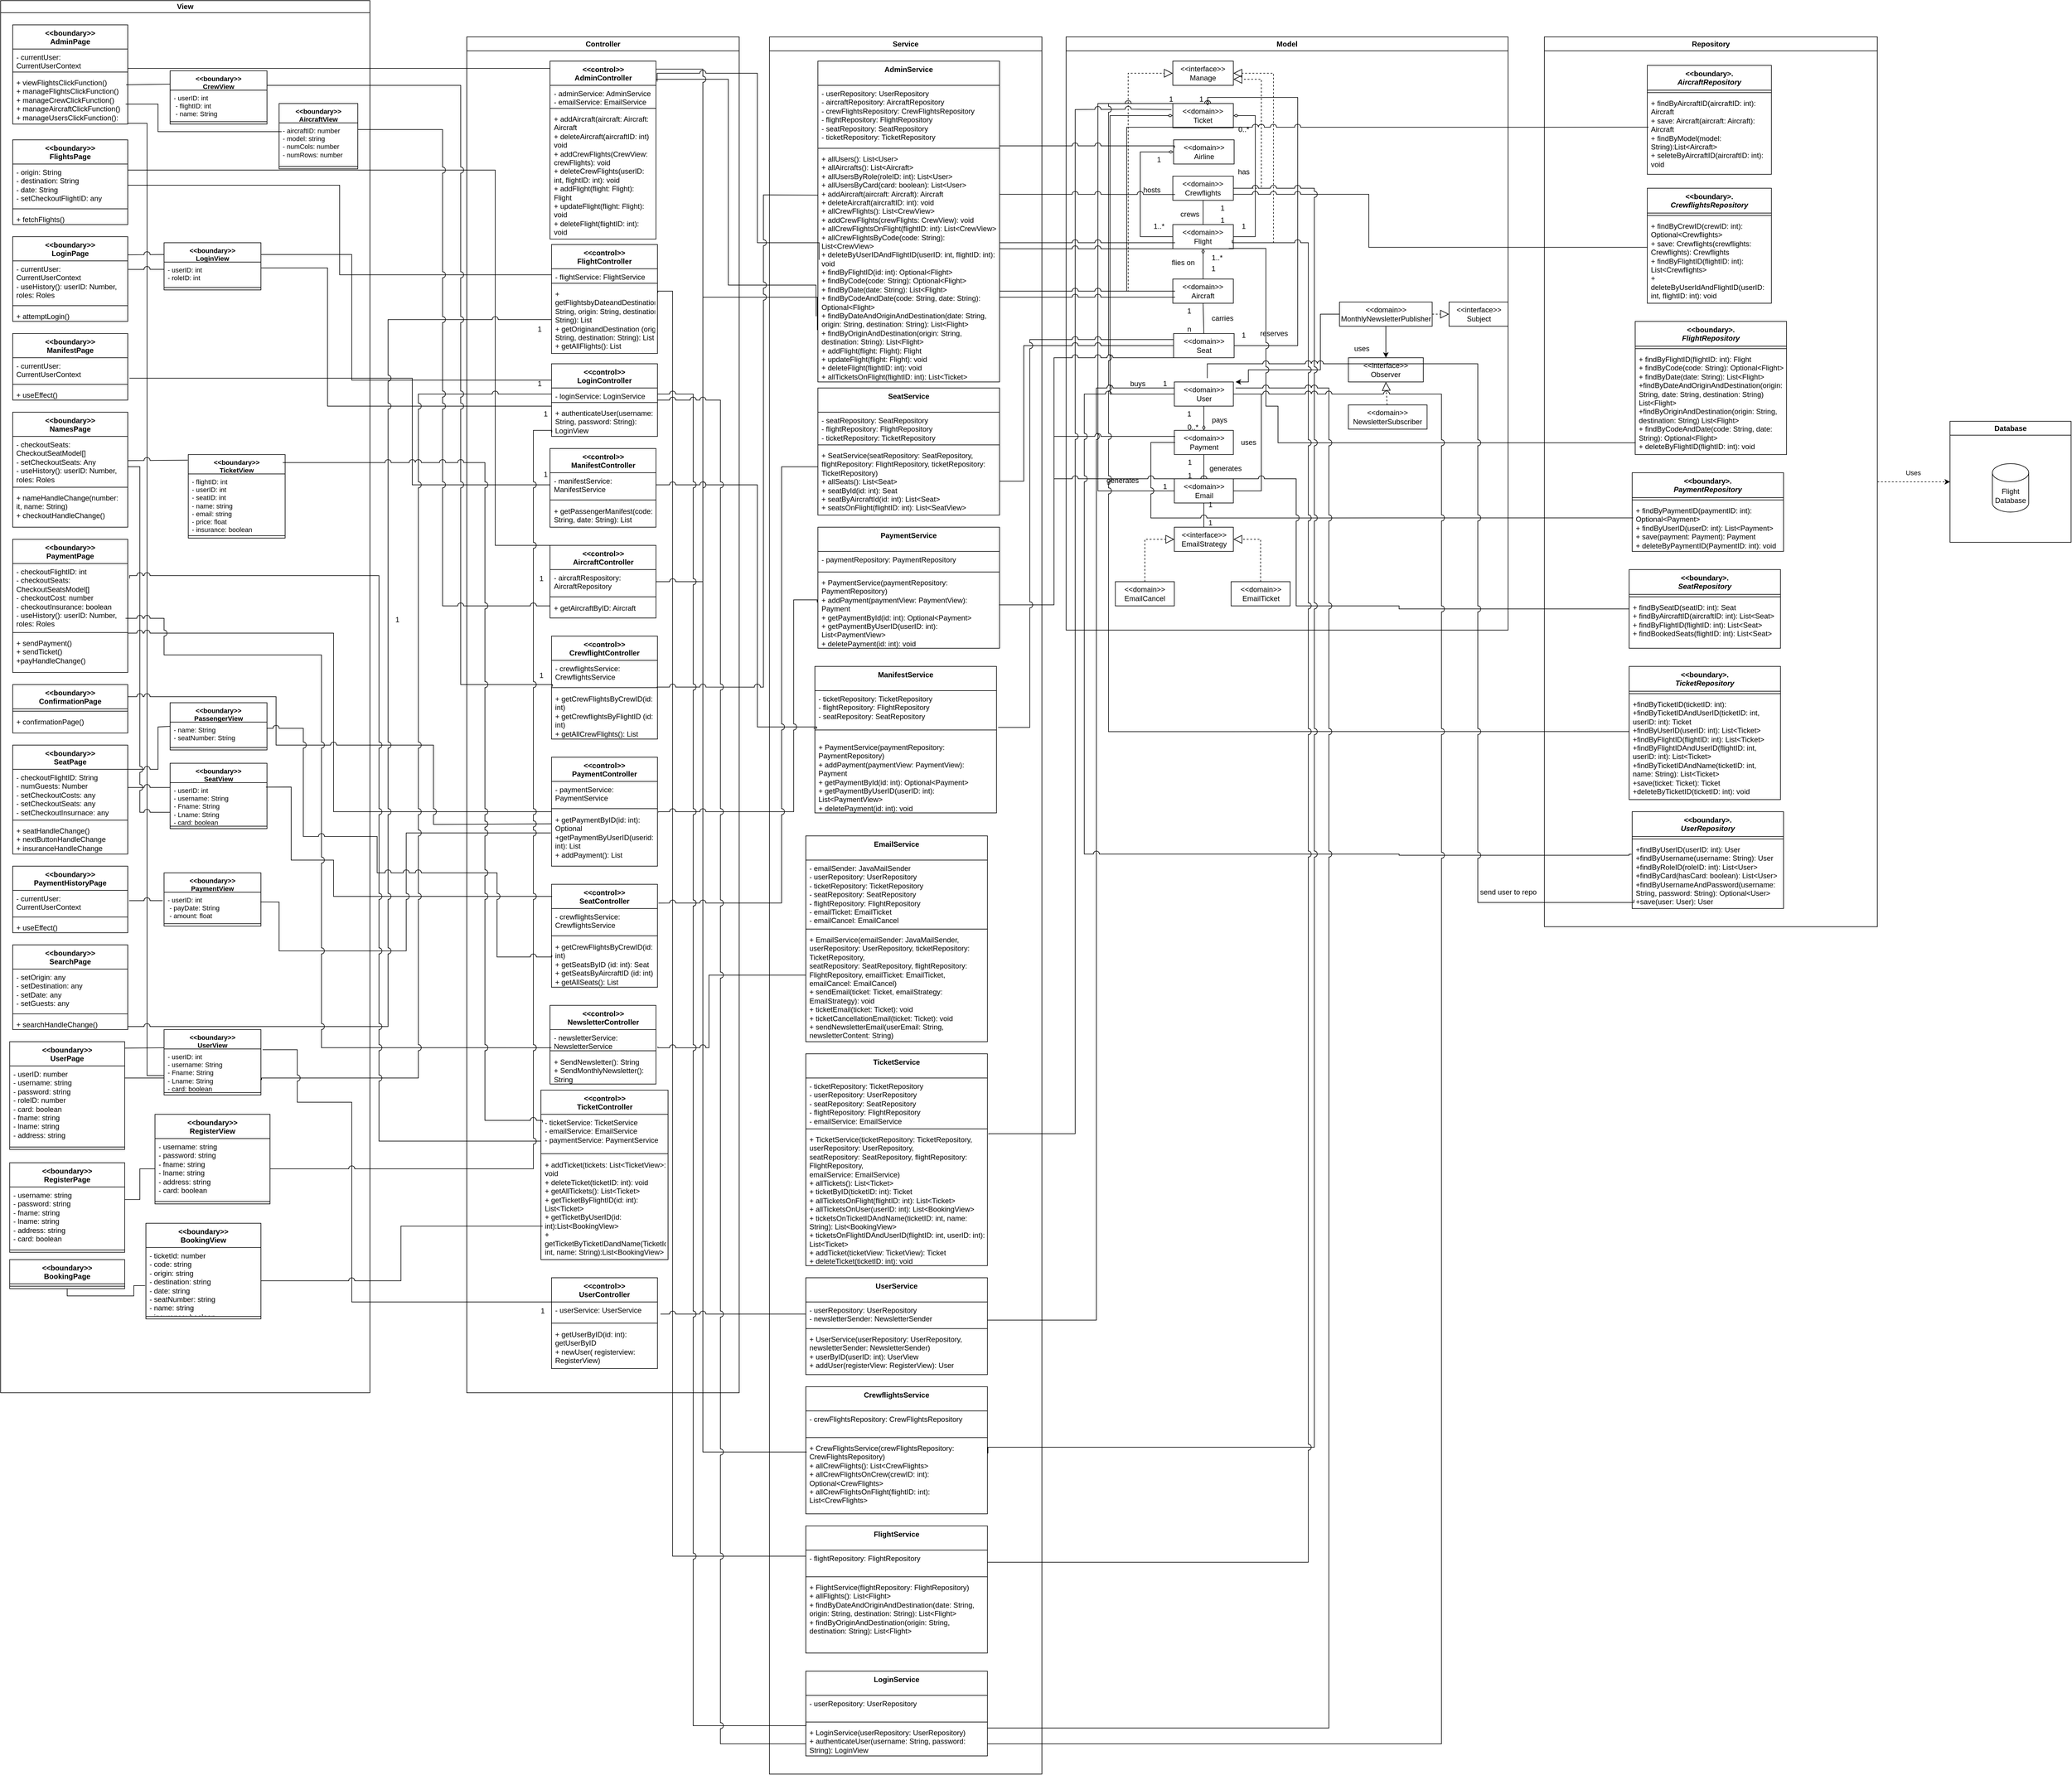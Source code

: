 <mxfile version="22.1.2" type="device">
  <diagram name="Page-1" id="ZjhYJpsiUV4TKEpsLyaF">
    <mxGraphModel dx="2126" dy="1714" grid="1" gridSize="10" guides="1" tooltips="1" connect="1" arrows="1" fold="1" page="1" pageScale="1" pageWidth="850" pageHeight="1100" math="0" shadow="0">
      <root>
        <mxCell id="0" />
        <mxCell id="1" parent="0" />
        <mxCell id="pz5CJEBABPtMnbNcCvbR-7" value="View" style="swimlane;whiteSpace=wrap;html=1;startSize=20;" parent="1" vertex="1">
          <mxGeometry x="-440" y="-100" width="610" height="2300" as="geometry" />
        </mxCell>
        <mxCell id="pz5CJEBABPtMnbNcCvbR-144" value="&amp;lt;&amp;lt;boundary&amp;gt;&amp;gt;&lt;br style=&quot;border-color: var(--border-color); font-weight: 400;&quot;&gt;AdminPage" style="swimlane;fontStyle=1;align=center;verticalAlign=top;childLayout=stackLayout;horizontal=1;startSize=40;horizontalStack=0;resizeParent=1;resizeParentMax=0;resizeLast=0;collapsible=1;marginBottom=0;whiteSpace=wrap;html=1;" parent="pz5CJEBABPtMnbNcCvbR-7" vertex="1">
          <mxGeometry x="20" y="40" width="190" height="164" as="geometry" />
        </mxCell>
        <mxCell id="pz5CJEBABPtMnbNcCvbR-145" value="- currentUser: CurrentUserContext" style="text;strokeColor=none;fillColor=none;align=left;verticalAlign=top;spacingLeft=4;spacingRight=4;overflow=hidden;rotatable=0;points=[[0,0.5],[1,0.5]];portConstraint=eastwest;whiteSpace=wrap;html=1;" parent="pz5CJEBABPtMnbNcCvbR-144" vertex="1">
          <mxGeometry y="40" width="190" height="34" as="geometry" />
        </mxCell>
        <mxCell id="pz5CJEBABPtMnbNcCvbR-146" value="" style="line;strokeWidth=1;fillColor=none;align=left;verticalAlign=middle;spacingTop=-1;spacingLeft=3;spacingRight=3;rotatable=0;labelPosition=right;points=[];portConstraint=eastwest;strokeColor=inherit;" parent="pz5CJEBABPtMnbNcCvbR-144" vertex="1">
          <mxGeometry y="74" width="190" height="8" as="geometry" />
        </mxCell>
        <mxCell id="pz5CJEBABPtMnbNcCvbR-147" value="+ viewFlightsClickFunction()&lt;br&gt;+ manageFlightsClickFunction()&lt;br&gt;+ manageCrewClickFunction()&lt;br&gt;+ manageAircraftClickFunction()&lt;br&gt;+ manageUsersClickFunction():&amp;nbsp;" style="text;strokeColor=none;fillColor=none;align=left;verticalAlign=top;spacingLeft=4;spacingRight=4;overflow=hidden;rotatable=0;points=[[0,0.5],[1,0.5]];portConstraint=eastwest;whiteSpace=wrap;html=1;" parent="pz5CJEBABPtMnbNcCvbR-144" vertex="1">
          <mxGeometry y="82" width="190" height="82" as="geometry" />
        </mxCell>
        <mxCell id="pz5CJEBABPtMnbNcCvbR-154" value="&amp;lt;&amp;lt;boundary&amp;gt;&amp;gt;&lt;br style=&quot;border-color: var(--border-color); font-weight: 400;&quot;&gt;FlightsPage" style="swimlane;fontStyle=1;align=center;verticalAlign=top;childLayout=stackLayout;horizontal=1;startSize=40;horizontalStack=0;resizeParent=1;resizeParentMax=0;resizeLast=0;collapsible=1;marginBottom=0;whiteSpace=wrap;html=1;" parent="pz5CJEBABPtMnbNcCvbR-7" vertex="1">
          <mxGeometry x="20" y="230" width="190" height="140" as="geometry" />
        </mxCell>
        <mxCell id="pz5CJEBABPtMnbNcCvbR-155" value="- origin: String&lt;br&gt;- destination: String&lt;br&gt;- date: String&lt;br&gt;- setCheckoutFlightID: any" style="text;strokeColor=none;fillColor=none;align=left;verticalAlign=top;spacingLeft=4;spacingRight=4;overflow=hidden;rotatable=0;points=[[0,0.5],[1,0.5]];portConstraint=eastwest;whiteSpace=wrap;html=1;" parent="pz5CJEBABPtMnbNcCvbR-154" vertex="1">
          <mxGeometry y="40" width="190" height="70" as="geometry" />
        </mxCell>
        <mxCell id="pz5CJEBABPtMnbNcCvbR-156" value="" style="line;strokeWidth=1;fillColor=none;align=left;verticalAlign=middle;spacingTop=-1;spacingLeft=3;spacingRight=3;rotatable=0;labelPosition=right;points=[];portConstraint=eastwest;strokeColor=inherit;" parent="pz5CJEBABPtMnbNcCvbR-154" vertex="1">
          <mxGeometry y="110" width="190" height="8" as="geometry" />
        </mxCell>
        <mxCell id="pz5CJEBABPtMnbNcCvbR-157" value="+ fetchFlights()&lt;br&gt;" style="text;strokeColor=none;fillColor=none;align=left;verticalAlign=top;spacingLeft=4;spacingRight=4;overflow=hidden;rotatable=0;points=[[0,0.5],[1,0.5]];portConstraint=eastwest;whiteSpace=wrap;html=1;" parent="pz5CJEBABPtMnbNcCvbR-154" vertex="1">
          <mxGeometry y="118" width="190" height="22" as="geometry" />
        </mxCell>
        <mxCell id="pz5CJEBABPtMnbNcCvbR-186" value="&amp;lt;&amp;lt;boundary&amp;gt;&amp;gt;&lt;br style=&quot;border-color: var(--border-color); font-weight: 400;&quot;&gt;ManifestPage" style="swimlane;fontStyle=1;align=center;verticalAlign=top;childLayout=stackLayout;horizontal=1;startSize=40;horizontalStack=0;resizeParent=1;resizeParentMax=0;resizeLast=0;collapsible=1;marginBottom=0;whiteSpace=wrap;html=1;" parent="pz5CJEBABPtMnbNcCvbR-7" vertex="1">
          <mxGeometry x="20" y="550" width="190" height="110" as="geometry" />
        </mxCell>
        <mxCell id="pz5CJEBABPtMnbNcCvbR-187" value="- currentUser: CurrentUserContext&lt;br&gt;" style="text;strokeColor=none;fillColor=none;align=left;verticalAlign=top;spacingLeft=4;spacingRight=4;overflow=hidden;rotatable=0;points=[[0,0.5],[1,0.5]];portConstraint=eastwest;whiteSpace=wrap;html=1;" parent="pz5CJEBABPtMnbNcCvbR-186" vertex="1">
          <mxGeometry y="40" width="190" height="40" as="geometry" />
        </mxCell>
        <mxCell id="pz5CJEBABPtMnbNcCvbR-188" value="" style="line;strokeWidth=1;fillColor=none;align=left;verticalAlign=middle;spacingTop=-1;spacingLeft=3;spacingRight=3;rotatable=0;labelPosition=right;points=[];portConstraint=eastwest;strokeColor=inherit;" parent="pz5CJEBABPtMnbNcCvbR-186" vertex="1">
          <mxGeometry y="80" width="190" height="8" as="geometry" />
        </mxCell>
        <mxCell id="pz5CJEBABPtMnbNcCvbR-189" value="+ useEffect()" style="text;strokeColor=none;fillColor=none;align=left;verticalAlign=top;spacingLeft=4;spacingRight=4;overflow=hidden;rotatable=0;points=[[0,0.5],[1,0.5]];portConstraint=eastwest;whiteSpace=wrap;html=1;" parent="pz5CJEBABPtMnbNcCvbR-186" vertex="1">
          <mxGeometry y="88" width="190" height="22" as="geometry" />
        </mxCell>
        <mxCell id="pz5CJEBABPtMnbNcCvbR-209" value="&amp;lt;&amp;lt;boundary&amp;gt;&amp;gt;&lt;br style=&quot;border-color: var(--border-color); font-weight: 400;&quot;&gt;NamesPage" style="swimlane;fontStyle=1;align=center;verticalAlign=top;childLayout=stackLayout;horizontal=1;startSize=40;horizontalStack=0;resizeParent=1;resizeParentMax=0;resizeLast=0;collapsible=1;marginBottom=0;whiteSpace=wrap;html=1;" parent="pz5CJEBABPtMnbNcCvbR-7" vertex="1">
          <mxGeometry x="20" y="680" width="190" height="190" as="geometry" />
        </mxCell>
        <mxCell id="pz5CJEBABPtMnbNcCvbR-210" value="- checkoutSeats: CheckoutSeatModel[]&lt;br&gt;- setCheckoutSeats: Any&lt;br&gt;- useHistory(): userID: Number, roles: Roles" style="text;strokeColor=none;fillColor=none;align=left;verticalAlign=top;spacingLeft=4;spacingRight=4;overflow=hidden;rotatable=0;points=[[0,0.5],[1,0.5]];portConstraint=eastwest;whiteSpace=wrap;html=1;" parent="pz5CJEBABPtMnbNcCvbR-209" vertex="1">
          <mxGeometry y="40" width="190" height="80" as="geometry" />
        </mxCell>
        <mxCell id="pz5CJEBABPtMnbNcCvbR-211" value="" style="line;strokeWidth=1;fillColor=none;align=left;verticalAlign=middle;spacingTop=-1;spacingLeft=3;spacingRight=3;rotatable=0;labelPosition=right;points=[];portConstraint=eastwest;strokeColor=inherit;" parent="pz5CJEBABPtMnbNcCvbR-209" vertex="1">
          <mxGeometry y="120" width="190" height="8" as="geometry" />
        </mxCell>
        <mxCell id="pz5CJEBABPtMnbNcCvbR-212" value="+ nameHandleChange(number: it, name: String)&lt;br&gt;+ checkoutHandleChange()" style="text;strokeColor=none;fillColor=none;align=left;verticalAlign=top;spacingLeft=4;spacingRight=4;overflow=hidden;rotatable=0;points=[[0,0.5],[1,0.5]];portConstraint=eastwest;whiteSpace=wrap;html=1;" parent="pz5CJEBABPtMnbNcCvbR-209" vertex="1">
          <mxGeometry y="128" width="190" height="62" as="geometry" />
        </mxCell>
        <mxCell id="pz5CJEBABPtMnbNcCvbR-215" value="&amp;lt;&amp;lt;boundary&amp;gt;&amp;gt;&lt;br style=&quot;border-color: var(--border-color); font-weight: 400;&quot;&gt;PaymentPage" style="swimlane;fontStyle=1;align=center;verticalAlign=top;childLayout=stackLayout;horizontal=1;startSize=40;horizontalStack=0;resizeParent=1;resizeParentMax=0;resizeLast=0;collapsible=1;marginBottom=0;whiteSpace=wrap;html=1;" parent="pz5CJEBABPtMnbNcCvbR-7" vertex="1">
          <mxGeometry x="20" y="890" width="190" height="220" as="geometry" />
        </mxCell>
        <mxCell id="pz5CJEBABPtMnbNcCvbR-216" value="- checkoutFlightID: int&lt;br&gt;- checkoutSeats: CheckoutSeatsModel[]&lt;br&gt;- checkoutCost: number&lt;br&gt;- checkoutInsurance: boolean&lt;br&gt;- useHistory(): userID: Number, roles: Roles" style="text;strokeColor=none;fillColor=none;align=left;verticalAlign=top;spacingLeft=4;spacingRight=4;overflow=hidden;rotatable=0;points=[[0,0.5],[1,0.5]];portConstraint=eastwest;whiteSpace=wrap;html=1;" parent="pz5CJEBABPtMnbNcCvbR-215" vertex="1">
          <mxGeometry y="40" width="190" height="110" as="geometry" />
        </mxCell>
        <mxCell id="pz5CJEBABPtMnbNcCvbR-217" value="" style="line;strokeWidth=1;fillColor=none;align=left;verticalAlign=middle;spacingTop=-1;spacingLeft=3;spacingRight=3;rotatable=0;labelPosition=right;points=[];portConstraint=eastwest;strokeColor=inherit;" parent="pz5CJEBABPtMnbNcCvbR-215" vertex="1">
          <mxGeometry y="150" width="190" height="8" as="geometry" />
        </mxCell>
        <mxCell id="pz5CJEBABPtMnbNcCvbR-218" value="+ sendPayment()&lt;br&gt;+ sendTicket()&lt;br&gt;+payHandleChange()" style="text;strokeColor=none;fillColor=none;align=left;verticalAlign=top;spacingLeft=4;spacingRight=4;overflow=hidden;rotatable=0;points=[[0,0.5],[1,0.5]];portConstraint=eastwest;whiteSpace=wrap;html=1;" parent="pz5CJEBABPtMnbNcCvbR-215" vertex="1">
          <mxGeometry y="158" width="190" height="62" as="geometry" />
        </mxCell>
        <mxCell id="pz5CJEBABPtMnbNcCvbR-220" value="&amp;lt;&amp;lt;boundary&amp;gt;&amp;gt;&lt;br&gt;ConfirmationPage" style="swimlane;fontStyle=1;align=center;verticalAlign=top;childLayout=stackLayout;horizontal=1;startSize=40;horizontalStack=0;resizeParent=1;resizeParentMax=0;resizeLast=0;collapsible=1;marginBottom=0;whiteSpace=wrap;html=1;" parent="pz5CJEBABPtMnbNcCvbR-7" vertex="1">
          <mxGeometry x="20" y="1130" width="190" height="80" as="geometry" />
        </mxCell>
        <mxCell id="pz5CJEBABPtMnbNcCvbR-222" value="" style="line;strokeWidth=1;fillColor=none;align=left;verticalAlign=middle;spacingTop=-1;spacingLeft=3;spacingRight=3;rotatable=0;labelPosition=right;points=[];portConstraint=eastwest;strokeColor=inherit;" parent="pz5CJEBABPtMnbNcCvbR-220" vertex="1">
          <mxGeometry y="40" width="190" height="8" as="geometry" />
        </mxCell>
        <mxCell id="pz5CJEBABPtMnbNcCvbR-223" value="+ confirmationPage()" style="text;strokeColor=none;fillColor=none;align=left;verticalAlign=top;spacingLeft=4;spacingRight=4;overflow=hidden;rotatable=0;points=[[0,0.5],[1,0.5]];portConstraint=eastwest;whiteSpace=wrap;html=1;" parent="pz5CJEBABPtMnbNcCvbR-220" vertex="1">
          <mxGeometry y="48" width="190" height="32" as="geometry" />
        </mxCell>
        <mxCell id="pz5CJEBABPtMnbNcCvbR-251" value="&amp;lt;&amp;lt;boundary&amp;gt;&amp;gt;&lt;br style=&quot;border-color: var(--border-color); font-weight: 400;&quot;&gt;SeatPage" style="swimlane;fontStyle=1;align=center;verticalAlign=top;childLayout=stackLayout;horizontal=1;startSize=40;horizontalStack=0;resizeParent=1;resizeParentMax=0;resizeLast=0;collapsible=1;marginBottom=0;whiteSpace=wrap;html=1;" parent="pz5CJEBABPtMnbNcCvbR-7" vertex="1">
          <mxGeometry x="20" y="1230" width="190" height="180" as="geometry" />
        </mxCell>
        <mxCell id="pz5CJEBABPtMnbNcCvbR-252" value="- checkoutFlightID: String&lt;br&gt;- numGuests: Number&lt;br&gt;- setCheckoutCosts: any&lt;br&gt;- setCheckoutSeats: any&lt;br&gt;- setCheckoutInsurnace: any" style="text;strokeColor=none;fillColor=none;align=left;verticalAlign=top;spacingLeft=4;spacingRight=4;overflow=hidden;rotatable=0;points=[[0,0.5],[1,0.5]];portConstraint=eastwest;whiteSpace=wrap;html=1;" parent="pz5CJEBABPtMnbNcCvbR-251" vertex="1">
          <mxGeometry y="40" width="190" height="80" as="geometry" />
        </mxCell>
        <mxCell id="pz5CJEBABPtMnbNcCvbR-253" value="" style="line;strokeWidth=1;fillColor=none;align=left;verticalAlign=middle;spacingTop=-1;spacingLeft=3;spacingRight=3;rotatable=0;labelPosition=right;points=[];portConstraint=eastwest;strokeColor=inherit;" parent="pz5CJEBABPtMnbNcCvbR-251" vertex="1">
          <mxGeometry y="120" width="190" height="8" as="geometry" />
        </mxCell>
        <mxCell id="pz5CJEBABPtMnbNcCvbR-254" value="+ seatHandleChange()&lt;br&gt;+ nextButtonHandleChange&lt;br&gt;+ insuranceHandleChange&lt;br&gt;" style="text;strokeColor=none;fillColor=none;align=left;verticalAlign=top;spacingLeft=4;spacingRight=4;overflow=hidden;rotatable=0;points=[[0,0.5],[1,0.5]];portConstraint=eastwest;whiteSpace=wrap;html=1;" parent="pz5CJEBABPtMnbNcCvbR-251" vertex="1">
          <mxGeometry y="128" width="190" height="52" as="geometry" />
        </mxCell>
        <mxCell id="pz5CJEBABPtMnbNcCvbR-261" value="&amp;lt;&amp;lt;boundary&amp;gt;&amp;gt;&lt;br style=&quot;border-color: var(--border-color); font-weight: 400;&quot;&gt;PaymentHistoryPage" style="swimlane;fontStyle=1;align=center;verticalAlign=top;childLayout=stackLayout;horizontal=1;startSize=40;horizontalStack=0;resizeParent=1;resizeParentMax=0;resizeLast=0;collapsible=1;marginBottom=0;whiteSpace=wrap;html=1;" parent="pz5CJEBABPtMnbNcCvbR-7" vertex="1">
          <mxGeometry x="20" y="1430" width="190" height="110" as="geometry" />
        </mxCell>
        <mxCell id="pz5CJEBABPtMnbNcCvbR-262" value="- currentUser: CurrentUserContext" style="text;strokeColor=none;fillColor=none;align=left;verticalAlign=top;spacingLeft=4;spacingRight=4;overflow=hidden;rotatable=0;points=[[0,0.5],[1,0.5]];portConstraint=eastwest;whiteSpace=wrap;html=1;" parent="pz5CJEBABPtMnbNcCvbR-261" vertex="1">
          <mxGeometry y="40" width="190" height="40" as="geometry" />
        </mxCell>
        <mxCell id="pz5CJEBABPtMnbNcCvbR-263" value="" style="line;strokeWidth=1;fillColor=none;align=left;verticalAlign=middle;spacingTop=-1;spacingLeft=3;spacingRight=3;rotatable=0;labelPosition=right;points=[];portConstraint=eastwest;strokeColor=inherit;" parent="pz5CJEBABPtMnbNcCvbR-261" vertex="1">
          <mxGeometry y="80" width="190" height="8" as="geometry" />
        </mxCell>
        <mxCell id="pz5CJEBABPtMnbNcCvbR-264" value="+ useEffect()" style="text;strokeColor=none;fillColor=none;align=left;verticalAlign=top;spacingLeft=4;spacingRight=4;overflow=hidden;rotatable=0;points=[[0,0.5],[1,0.5]];portConstraint=eastwest;whiteSpace=wrap;html=1;" parent="pz5CJEBABPtMnbNcCvbR-261" vertex="1">
          <mxGeometry y="88" width="190" height="22" as="geometry" />
        </mxCell>
        <mxCell id="pz5CJEBABPtMnbNcCvbR-289" value="&amp;lt;&amp;lt;boundary&amp;gt;&amp;gt;&lt;br style=&quot;border-color: var(--border-color); font-weight: 400;&quot;&gt;SearchPage" style="swimlane;fontStyle=1;align=center;verticalAlign=top;childLayout=stackLayout;horizontal=1;startSize=40;horizontalStack=0;resizeParent=1;resizeParentMax=0;resizeLast=0;collapsible=1;marginBottom=0;whiteSpace=wrap;html=1;" parent="pz5CJEBABPtMnbNcCvbR-7" vertex="1">
          <mxGeometry x="20" y="1560" width="190" height="140" as="geometry" />
        </mxCell>
        <mxCell id="pz5CJEBABPtMnbNcCvbR-290" value="- setOrigin: any&lt;br&gt;- setDestination: any&lt;br&gt;- setDate: any&lt;br&gt;- setGuests: any" style="text;strokeColor=none;fillColor=none;align=left;verticalAlign=top;spacingLeft=4;spacingRight=4;overflow=hidden;rotatable=0;points=[[0,0.5],[1,0.5]];portConstraint=eastwest;whiteSpace=wrap;html=1;" parent="pz5CJEBABPtMnbNcCvbR-289" vertex="1">
          <mxGeometry y="40" width="190" height="70" as="geometry" />
        </mxCell>
        <mxCell id="pz5CJEBABPtMnbNcCvbR-291" value="" style="line;strokeWidth=1;fillColor=none;align=left;verticalAlign=middle;spacingTop=-1;spacingLeft=3;spacingRight=3;rotatable=0;labelPosition=right;points=[];portConstraint=eastwest;strokeColor=inherit;" parent="pz5CJEBABPtMnbNcCvbR-289" vertex="1">
          <mxGeometry y="110" width="190" height="8" as="geometry" />
        </mxCell>
        <mxCell id="pz5CJEBABPtMnbNcCvbR-292" value="+ searchHandleChange()" style="text;strokeColor=none;fillColor=none;align=left;verticalAlign=top;spacingLeft=4;spacingRight=4;overflow=hidden;rotatable=0;points=[[0,0.5],[1,0.5]];portConstraint=eastwest;whiteSpace=wrap;html=1;" parent="pz5CJEBABPtMnbNcCvbR-289" vertex="1">
          <mxGeometry y="118" width="190" height="22" as="geometry" />
        </mxCell>
        <mxCell id="pz5CJEBABPtMnbNcCvbR-172" value="&amp;lt;&amp;lt;boundary&amp;gt;&amp;gt;&lt;br style=&quot;border-color: var(--border-color); font-weight: 400;&quot;&gt;LoginPage" style="swimlane;fontStyle=1;align=center;verticalAlign=top;childLayout=stackLayout;horizontal=1;startSize=40;horizontalStack=0;resizeParent=1;resizeParentMax=0;resizeLast=0;collapsible=1;marginBottom=0;whiteSpace=wrap;html=1;" parent="pz5CJEBABPtMnbNcCvbR-7" vertex="1">
          <mxGeometry x="20" y="390" width="190" height="140" as="geometry" />
        </mxCell>
        <mxCell id="pz5CJEBABPtMnbNcCvbR-173" value="- currentUser: CurrentUserContext&lt;br&gt;- useHistory(): userID: Number, roles: Roles" style="text;strokeColor=none;fillColor=none;align=left;verticalAlign=top;spacingLeft=4;spacingRight=4;overflow=hidden;rotatable=0;points=[[0,0.5],[1,0.5]];portConstraint=eastwest;whiteSpace=wrap;html=1;" parent="pz5CJEBABPtMnbNcCvbR-172" vertex="1">
          <mxGeometry y="40" width="190" height="70" as="geometry" />
        </mxCell>
        <mxCell id="pz5CJEBABPtMnbNcCvbR-174" value="" style="line;strokeWidth=1;fillColor=none;align=left;verticalAlign=middle;spacingTop=-1;spacingLeft=3;spacingRight=3;rotatable=0;labelPosition=right;points=[];portConstraint=eastwest;strokeColor=inherit;" parent="pz5CJEBABPtMnbNcCvbR-172" vertex="1">
          <mxGeometry y="110" width="190" height="8" as="geometry" />
        </mxCell>
        <mxCell id="pz5CJEBABPtMnbNcCvbR-175" value="+ attemptLogin()" style="text;strokeColor=none;fillColor=none;align=left;verticalAlign=top;spacingLeft=4;spacingRight=4;overflow=hidden;rotatable=0;points=[[0,0.5],[1,0.5]];portConstraint=eastwest;whiteSpace=wrap;html=1;" parent="pz5CJEBABPtMnbNcCvbR-172" vertex="1">
          <mxGeometry y="118" width="190" height="22" as="geometry" />
        </mxCell>
        <mxCell id="pz5CJEBABPtMnbNcCvbR-233" style="edgeStyle=orthogonalEdgeStyle;rounded=0;orthogonalLoop=1;jettySize=auto;html=1;startArrow=none;startFill=0;endArrow=none;endFill=0;jumpStyle=arc;jumpSize=10;exitX=1.015;exitY=0.194;exitDx=0;exitDy=0;exitPerimeter=0;entryX=0;entryY=0.5;entryDx=0;entryDy=0;" parent="pz5CJEBABPtMnbNcCvbR-7" edge="1">
          <mxGeometry relative="1" as="geometry">
            <Array as="points">
              <mxPoint x="210" y="280" />
              <mxPoint x="817" y="280" />
              <mxPoint x="817" y="900" />
            </Array>
            <mxPoint x="210.0" y="283.58" as="sourcePoint" />
            <mxPoint x="914.65" y="900" as="targetPoint" />
          </mxGeometry>
        </mxCell>
        <mxCell id="pz5CJEBABPtMnbNcCvbR-386" value="&amp;lt;&amp;lt;boundary&amp;gt;&amp;gt;&lt;br&gt;CrewView" style="swimlane;fontStyle=1;align=center;verticalAlign=top;childLayout=stackLayout;horizontal=1;startSize=32;horizontalStack=0;resizeParent=1;resizeParentMax=0;resizeLast=0;collapsible=1;marginBottom=0;whiteSpace=wrap;html=1;fontFamily=Helvetica;fontSize=11;fontColor=default;" parent="pz5CJEBABPtMnbNcCvbR-7" vertex="1">
          <mxGeometry x="280" y="116" width="160" height="88" as="geometry" />
        </mxCell>
        <mxCell id="pz5CJEBABPtMnbNcCvbR-387" value="    - userID: int&lt;br&gt;&amp;nbsp;- flightID: int&lt;br&gt;&amp;nbsp;- name: String" style="text;strokeColor=none;fillColor=none;align=left;verticalAlign=top;spacingLeft=4;spacingRight=4;overflow=hidden;rotatable=0;points=[[0,0.5],[1,0.5]];portConstraint=eastwest;whiteSpace=wrap;html=1;fontSize=11;fontFamily=Helvetica;fontColor=default;" parent="pz5CJEBABPtMnbNcCvbR-386" vertex="1">
          <mxGeometry y="32" width="160" height="48" as="geometry" />
        </mxCell>
        <mxCell id="pz5CJEBABPtMnbNcCvbR-388" value="" style="line;strokeWidth=1;fillColor=none;align=left;verticalAlign=middle;spacingTop=-1;spacingLeft=3;spacingRight=3;rotatable=0;labelPosition=right;points=[];portConstraint=eastwest;strokeColor=inherit;fontFamily=Helvetica;fontSize=11;fontColor=default;" parent="pz5CJEBABPtMnbNcCvbR-386" vertex="1">
          <mxGeometry y="80" width="160" height="8" as="geometry" />
        </mxCell>
        <mxCell id="pz5CJEBABPtMnbNcCvbR-394" value="&amp;lt;&amp;lt;boundary&amp;gt;&amp;gt;&lt;br&gt;UserView" style="swimlane;fontStyle=1;align=center;verticalAlign=top;childLayout=stackLayout;horizontal=1;startSize=32;horizontalStack=0;resizeParent=1;resizeParentMax=0;resizeLast=0;collapsible=1;marginBottom=0;whiteSpace=wrap;html=1;fontFamily=Helvetica;fontSize=11;fontColor=default;" parent="pz5CJEBABPtMnbNcCvbR-7" vertex="1">
          <mxGeometry x="270" y="1700" width="160" height="108" as="geometry" />
        </mxCell>
        <mxCell id="pz5CJEBABPtMnbNcCvbR-395" value="    - userID: int&lt;br/&gt;    - username: String&lt;br/&gt;    - Fname: String&lt;br/&gt;    - Lname: String&lt;br/&gt;    - card: boolean" style="text;strokeColor=none;fillColor=none;align=left;verticalAlign=top;spacingLeft=4;spacingRight=4;overflow=hidden;rotatable=0;points=[[0,0.5],[1,0.5]];portConstraint=eastwest;whiteSpace=wrap;html=1;fontSize=11;fontFamily=Helvetica;fontColor=default;" parent="pz5CJEBABPtMnbNcCvbR-394" vertex="1">
          <mxGeometry y="32" width="160" height="68" as="geometry" />
        </mxCell>
        <mxCell id="pz5CJEBABPtMnbNcCvbR-396" value="" style="line;strokeWidth=1;fillColor=none;align=left;verticalAlign=middle;spacingTop=-1;spacingLeft=3;spacingRight=3;rotatable=0;labelPosition=right;points=[];portConstraint=eastwest;strokeColor=inherit;fontFamily=Helvetica;fontSize=11;fontColor=default;" parent="pz5CJEBABPtMnbNcCvbR-394" vertex="1">
          <mxGeometry y="100" width="160" height="8" as="geometry" />
        </mxCell>
        <mxCell id="pz5CJEBABPtMnbNcCvbR-397" value="" style="endArrow=none;html=1;rounded=0;labelBackgroundColor=default;strokeColor=default;align=center;verticalAlign=middle;fontFamily=Helvetica;fontSize=11;fontColor=default;shape=connector;jumpStyle=arc;jumpSize=10;entryX=0.002;entryY=0.319;entryDx=0;entryDy=0;entryPerimeter=0;exitX=0.998;exitY=0.154;exitDx=0;exitDy=0;exitPerimeter=0;" parent="pz5CJEBABPtMnbNcCvbR-7" source="pz5CJEBABPtMnbNcCvbR-452" edge="1">
          <mxGeometry width="50" height="50" relative="1" as="geometry">
            <mxPoint x="210" y="1756.0" as="sourcePoint" />
            <mxPoint x="270.32" y="1780.002" as="targetPoint" />
            <Array as="points">
              <mxPoint x="210" y="1780" />
            </Array>
          </mxGeometry>
        </mxCell>
        <mxCell id="pz5CJEBABPtMnbNcCvbR-398" value="" style="endArrow=none;html=1;rounded=0;labelBackgroundColor=default;strokeColor=default;align=center;verticalAlign=middle;fontFamily=Helvetica;fontSize=11;fontColor=default;shape=connector;jumpStyle=arc;jumpSize=10;entryX=0.002;entryY=0.319;entryDx=0;entryDy=0;entryPerimeter=0;exitX=1.003;exitY=0.06;exitDx=0;exitDy=0;exitPerimeter=0;" parent="pz5CJEBABPtMnbNcCvbR-7" source="pz5CJEBABPtMnbNcCvbR-451" edge="1">
          <mxGeometry width="50" height="50" relative="1" as="geometry">
            <mxPoint x="210" y="1730" as="sourcePoint" />
            <mxPoint x="270" y="1730" as="targetPoint" />
          </mxGeometry>
        </mxCell>
        <mxCell id="pz5CJEBABPtMnbNcCvbR-400" value="" style="endArrow=none;html=1;rounded=0;edgeStyle=elbowEdgeStyle;exitX=0.146;exitY=0.159;exitDx=0;exitDy=0;exitPerimeter=0;entryX=-0.01;entryY=0.707;entryDx=0;entryDy=0;entryPerimeter=0;" parent="pz5CJEBABPtMnbNcCvbR-7" edge="1">
          <mxGeometry width="50" height="50" relative="1" as="geometry">
            <mxPoint x="209.38" y="202.77" as="sourcePoint" />
            <mxPoint x="270.3" y="1775.916" as="targetPoint" />
            <Array as="points">
              <mxPoint x="241.9" y="235.84" />
            </Array>
          </mxGeometry>
        </mxCell>
        <mxCell id="pz5CJEBABPtMnbNcCvbR-401" value="&amp;lt;&amp;lt;boundary&amp;gt;&amp;gt;&lt;br&gt;SeatView" style="swimlane;fontStyle=1;align=center;verticalAlign=top;childLayout=stackLayout;horizontal=1;startSize=32;horizontalStack=0;resizeParent=1;resizeParentMax=0;resizeLast=0;collapsible=1;marginBottom=0;whiteSpace=wrap;html=1;fontFamily=Helvetica;fontSize=11;fontColor=default;" parent="pz5CJEBABPtMnbNcCvbR-7" vertex="1">
          <mxGeometry x="280" y="1260" width="160" height="108" as="geometry" />
        </mxCell>
        <mxCell id="pz5CJEBABPtMnbNcCvbR-402" value="    - userID: int&lt;br/&gt;    - username: String&lt;br/&gt;    - Fname: String&lt;br/&gt;    - Lname: String&lt;br/&gt;    - card: boolean" style="text;strokeColor=none;fillColor=none;align=left;verticalAlign=top;spacingLeft=4;spacingRight=4;overflow=hidden;rotatable=0;points=[[0,0.5],[1,0.5]];portConstraint=eastwest;whiteSpace=wrap;html=1;fontSize=11;fontFamily=Helvetica;fontColor=default;" parent="pz5CJEBABPtMnbNcCvbR-401" vertex="1">
          <mxGeometry y="32" width="160" height="68" as="geometry" />
        </mxCell>
        <mxCell id="pz5CJEBABPtMnbNcCvbR-403" value="" style="line;strokeWidth=1;fillColor=none;align=left;verticalAlign=middle;spacingTop=-1;spacingLeft=3;spacingRight=3;rotatable=0;labelPosition=right;points=[];portConstraint=eastwest;strokeColor=inherit;fontFamily=Helvetica;fontSize=11;fontColor=default;" parent="pz5CJEBABPtMnbNcCvbR-401" vertex="1">
          <mxGeometry y="100" width="160" height="8" as="geometry" />
        </mxCell>
        <mxCell id="pz5CJEBABPtMnbNcCvbR-405" style="edgeStyle=orthogonalEdgeStyle;rounded=0;orthogonalLoop=1;jettySize=auto;html=1;startArrow=none;startFill=0;endArrow=none;endFill=0;jumpStyle=arc;jumpSize=10;" parent="pz5CJEBABPtMnbNcCvbR-7" edge="1">
          <mxGeometry relative="1" as="geometry">
            <Array as="points">
              <mxPoint x="214" y="1300" />
              <mxPoint x="277" y="1300" />
            </Array>
            <mxPoint x="210" y="1300" as="sourcePoint" />
            <mxPoint x="280" y="1300" as="targetPoint" />
          </mxGeometry>
        </mxCell>
        <mxCell id="pz5CJEBABPtMnbNcCvbR-411" value="&amp;lt;&amp;lt;boundary&amp;gt;&amp;gt;&lt;br&gt;LoginView" style="swimlane;fontStyle=1;align=center;verticalAlign=top;childLayout=stackLayout;horizontal=1;startSize=32;horizontalStack=0;resizeParent=1;resizeParentMax=0;resizeLast=0;collapsible=1;marginBottom=0;whiteSpace=wrap;html=1;fontFamily=Helvetica;fontSize=11;fontColor=default;" parent="pz5CJEBABPtMnbNcCvbR-7" vertex="1">
          <mxGeometry x="270" y="400" width="160" height="78" as="geometry" />
        </mxCell>
        <mxCell id="pz5CJEBABPtMnbNcCvbR-412" value="   - userID: int&lt;br&gt;- roleID: int" style="text;strokeColor=none;fillColor=none;align=left;verticalAlign=top;spacingLeft=4;spacingRight=4;overflow=hidden;rotatable=0;points=[[0,0.5],[1,0.5]];portConstraint=eastwest;whiteSpace=wrap;html=1;fontSize=11;fontFamily=Helvetica;fontColor=default;" parent="pz5CJEBABPtMnbNcCvbR-411" vertex="1">
          <mxGeometry y="32" width="160" height="38" as="geometry" />
        </mxCell>
        <mxCell id="pz5CJEBABPtMnbNcCvbR-413" value="" style="line;strokeWidth=1;fillColor=none;align=left;verticalAlign=middle;spacingTop=-1;spacingLeft=3;spacingRight=3;rotatable=0;labelPosition=right;points=[];portConstraint=eastwest;strokeColor=inherit;fontFamily=Helvetica;fontSize=11;fontColor=default;" parent="pz5CJEBABPtMnbNcCvbR-411" vertex="1">
          <mxGeometry y="70" width="160" height="8" as="geometry" />
        </mxCell>
        <mxCell id="pz5CJEBABPtMnbNcCvbR-414" value="" style="endArrow=none;html=1;rounded=0;labelBackgroundColor=default;strokeColor=default;align=center;verticalAlign=middle;fontFamily=Helvetica;fontSize=11;fontColor=default;shape=connector;jumpStyle=arc;jumpSize=10;exitX=1.004;exitY=0.202;exitDx=0;exitDy=0;exitPerimeter=0;" parent="pz5CJEBABPtMnbNcCvbR-7" source="pz5CJEBABPtMnbNcCvbR-173" edge="1">
          <mxGeometry width="50" height="50" relative="1" as="geometry">
            <mxPoint x="300" y="590" as="sourcePoint" />
            <mxPoint x="270" y="444" as="targetPoint" />
          </mxGeometry>
        </mxCell>
        <mxCell id="pz5CJEBABPtMnbNcCvbR-417" value="&amp;lt;&amp;lt;boundary&amp;gt;&amp;gt;&lt;br&gt;PaymentView" style="swimlane;fontStyle=1;align=center;verticalAlign=top;childLayout=stackLayout;horizontal=1;startSize=32;horizontalStack=0;resizeParent=1;resizeParentMax=0;resizeLast=0;collapsible=1;marginBottom=0;whiteSpace=wrap;html=1;fontFamily=Helvetica;fontSize=11;fontColor=default;" parent="pz5CJEBABPtMnbNcCvbR-7" vertex="1">
          <mxGeometry x="270" y="1441" width="160" height="88" as="geometry" />
        </mxCell>
        <mxCell id="pz5CJEBABPtMnbNcCvbR-418" value="    - userID: int&lt;br&gt;&amp;nbsp;- payDate: String&lt;br&gt;&amp;nbsp;- amount: float" style="text;strokeColor=none;fillColor=none;align=left;verticalAlign=top;spacingLeft=4;spacingRight=4;overflow=hidden;rotatable=0;points=[[0,0.5],[1,0.5]];portConstraint=eastwest;whiteSpace=wrap;html=1;fontSize=11;fontFamily=Helvetica;fontColor=default;" parent="pz5CJEBABPtMnbNcCvbR-417" vertex="1">
          <mxGeometry y="32" width="160" height="48" as="geometry" />
        </mxCell>
        <mxCell id="pz5CJEBABPtMnbNcCvbR-419" value="" style="line;strokeWidth=1;fillColor=none;align=left;verticalAlign=middle;spacingTop=-1;spacingLeft=3;spacingRight=3;rotatable=0;labelPosition=right;points=[];portConstraint=eastwest;strokeColor=inherit;fontFamily=Helvetica;fontSize=11;fontColor=default;" parent="pz5CJEBABPtMnbNcCvbR-417" vertex="1">
          <mxGeometry y="80" width="160" height="8" as="geometry" />
        </mxCell>
        <mxCell id="pz5CJEBABPtMnbNcCvbR-420" value="" style="endArrow=none;html=1;rounded=0;labelBackgroundColor=default;strokeColor=default;align=center;verticalAlign=middle;fontFamily=Helvetica;fontSize=11;fontColor=default;shape=connector;jumpStyle=arc;jumpSize=10;exitX=0.072;exitY=0.899;exitDx=0;exitDy=0;exitPerimeter=0;entryX=-0.014;entryY=0.291;entryDx=0;entryDy=0;entryPerimeter=0;" parent="pz5CJEBABPtMnbNcCvbR-7" target="pz5CJEBABPtMnbNcCvbR-418" edge="1">
          <mxGeometry width="50" height="50" relative="1" as="geometry">
            <mxPoint x="212.16" y="1486.97" as="sourcePoint" />
            <mxPoint x="330" y="1380" as="targetPoint" />
          </mxGeometry>
        </mxCell>
        <mxCell id="pz5CJEBABPtMnbNcCvbR-425" value="&amp;lt;&amp;lt;boundary&amp;gt;&amp;gt;&lt;br style=&quot;border-color: var(--border-color); font-weight: 400;&quot;&gt;RegisterView" style="swimlane;fontStyle=1;align=center;verticalAlign=top;childLayout=stackLayout;horizontal=1;startSize=40;horizontalStack=0;resizeParent=1;resizeParentMax=0;resizeLast=0;collapsible=1;marginBottom=0;whiteSpace=wrap;html=1;" parent="pz5CJEBABPtMnbNcCvbR-7" vertex="1">
          <mxGeometry x="255" y="1840" width="190" height="148" as="geometry" />
        </mxCell>
        <mxCell id="pz5CJEBABPtMnbNcCvbR-426" value="    - username: string&amp;nbsp;&lt;br&gt;- password: string&lt;br&gt;- fname: string&lt;br&gt;- lname: string&lt;br&gt;- address: string&lt;br&gt;- card: boolean" style="text;strokeColor=none;fillColor=none;align=left;verticalAlign=top;spacingLeft=4;spacingRight=4;overflow=hidden;rotatable=0;points=[[0,0.5],[1,0.5]];portConstraint=eastwest;whiteSpace=wrap;html=1;" parent="pz5CJEBABPtMnbNcCvbR-425" vertex="1">
          <mxGeometry y="40" width="190" height="100" as="geometry" />
        </mxCell>
        <mxCell id="pz5CJEBABPtMnbNcCvbR-427" value="" style="line;strokeWidth=1;fillColor=none;align=left;verticalAlign=middle;spacingTop=-1;spacingLeft=3;spacingRight=3;rotatable=0;labelPosition=right;points=[];portConstraint=eastwest;strokeColor=inherit;" parent="pz5CJEBABPtMnbNcCvbR-425" vertex="1">
          <mxGeometry y="140" width="190" height="8" as="geometry" />
        </mxCell>
        <mxCell id="pz5CJEBABPtMnbNcCvbR-437" value="" style="endArrow=none;html=1;rounded=0;labelBackgroundColor=default;strokeColor=default;align=center;verticalAlign=middle;fontFamily=Helvetica;fontSize=11;fontColor=default;shape=connector;jumpStyle=arc;jumpSize=10;exitX=0.986;exitY=0.208;exitDx=0;exitDy=0;exitPerimeter=0;entryX=0;entryY=0.25;entryDx=0;entryDy=0;" parent="pz5CJEBABPtMnbNcCvbR-7" source="pz5CJEBABPtMnbNcCvbR-147" target="pz5CJEBABPtMnbNcCvbR-386" edge="1">
          <mxGeometry width="50" height="50" relative="1" as="geometry">
            <mxPoint x="220" y="190" as="sourcePoint" />
            <mxPoint x="270" y="140" as="targetPoint" />
          </mxGeometry>
        </mxCell>
        <mxCell id="pz5CJEBABPtMnbNcCvbR-438" value="&amp;lt;&amp;lt;boundary&amp;gt;&amp;gt;&lt;br&gt;AircraftView" style="swimlane;fontStyle=1;align=center;verticalAlign=top;childLayout=stackLayout;horizontal=1;startSize=32;horizontalStack=0;resizeParent=1;resizeParentMax=0;resizeLast=0;collapsible=1;marginBottom=0;whiteSpace=wrap;html=1;fontFamily=Helvetica;fontSize=11;fontColor=default;" parent="pz5CJEBABPtMnbNcCvbR-7" vertex="1">
          <mxGeometry x="460" y="170" width="130" height="108" as="geometry" />
        </mxCell>
        <mxCell id="pz5CJEBABPtMnbNcCvbR-439" value="   - aircraftID: number&lt;br/&gt;    - model: string&lt;br/&gt;    - numCols: number&lt;br/&gt;    - numRows: number" style="text;strokeColor=none;fillColor=none;align=left;verticalAlign=top;spacingLeft=4;spacingRight=4;overflow=hidden;rotatable=0;points=[[0,0.5],[1,0.5]];portConstraint=eastwest;whiteSpace=wrap;html=1;fontSize=11;fontFamily=Helvetica;fontColor=default;" parent="pz5CJEBABPtMnbNcCvbR-438" vertex="1">
          <mxGeometry y="32" width="130" height="68" as="geometry" />
        </mxCell>
        <mxCell id="pz5CJEBABPtMnbNcCvbR-440" value="" style="line;strokeWidth=1;fillColor=none;align=left;verticalAlign=middle;spacingTop=-1;spacingLeft=3;spacingRight=3;rotatable=0;labelPosition=right;points=[];portConstraint=eastwest;strokeColor=inherit;fontFamily=Helvetica;fontSize=11;fontColor=default;" parent="pz5CJEBABPtMnbNcCvbR-438" vertex="1">
          <mxGeometry y="100" width="130" height="8" as="geometry" />
        </mxCell>
        <mxCell id="pz5CJEBABPtMnbNcCvbR-442" value="" style="endArrow=none;html=1;rounded=0;edgeStyle=elbowEdgeStyle;exitX=0.982;exitY=0.598;exitDx=0;exitDy=0;exitPerimeter=0;entryX=0.033;entryY=0.214;entryDx=0;entryDy=0;entryPerimeter=0;" parent="pz5CJEBABPtMnbNcCvbR-7" source="pz5CJEBABPtMnbNcCvbR-147" target="pz5CJEBABPtMnbNcCvbR-439" edge="1">
          <mxGeometry width="50" height="50" relative="1" as="geometry">
            <mxPoint x="250" y="220" as="sourcePoint" />
            <mxPoint x="430" y="240" as="targetPoint" />
            <Array as="points">
              <mxPoint x="260" y="230" />
            </Array>
          </mxGeometry>
        </mxCell>
        <mxCell id="pz5CJEBABPtMnbNcCvbR-443" value="&amp;lt;&amp;lt;boundary&amp;gt;&amp;gt;&lt;br style=&quot;border-color: var(--border-color); font-weight: 400;&quot;&gt;BookingPage" style="swimlane;fontStyle=1;align=center;verticalAlign=top;childLayout=stackLayout;horizontal=1;startSize=40;horizontalStack=0;resizeParent=1;resizeParentMax=0;resizeLast=0;collapsible=1;marginBottom=0;whiteSpace=wrap;html=1;" parent="pz5CJEBABPtMnbNcCvbR-7" vertex="1">
          <mxGeometry x="15" y="2080" width="190" height="48" as="geometry" />
        </mxCell>
        <mxCell id="pz5CJEBABPtMnbNcCvbR-444" value="" style="line;strokeWidth=1;fillColor=none;align=left;verticalAlign=middle;spacingTop=-1;spacingLeft=3;spacingRight=3;rotatable=0;labelPosition=right;points=[];portConstraint=eastwest;strokeColor=inherit;" parent="pz5CJEBABPtMnbNcCvbR-443" vertex="1">
          <mxGeometry y="40" width="190" height="8" as="geometry" />
        </mxCell>
        <mxCell id="pz5CJEBABPtMnbNcCvbR-447" value="&amp;lt;&amp;lt;boundary&amp;gt;&amp;gt;&lt;br style=&quot;border-color: var(--border-color); font-weight: 400;&quot;&gt;BookingView" style="swimlane;fontStyle=1;align=center;verticalAlign=top;childLayout=stackLayout;horizontal=1;startSize=40;horizontalStack=0;resizeParent=1;resizeParentMax=0;resizeLast=0;collapsible=1;marginBottom=0;whiteSpace=wrap;html=1;" parent="pz5CJEBABPtMnbNcCvbR-7" vertex="1">
          <mxGeometry x="240" y="2020" width="190" height="158" as="geometry" />
        </mxCell>
        <mxCell id="pz5CJEBABPtMnbNcCvbR-448" value="    - ticketId: number&lt;br/&gt;    - code: string&lt;br/&gt;    - origin: string&lt;br/&gt;    - destination: string&lt;br/&gt;    - date: string&lt;br/&gt;    - seatNumber: string&lt;br/&gt;    - name: string&lt;br/&gt;    - insurance: boolean" style="text;strokeColor=none;fillColor=none;align=left;verticalAlign=top;spacingLeft=4;spacingRight=4;overflow=hidden;rotatable=0;points=[[0,0.5],[1,0.5]];portConstraint=eastwest;whiteSpace=wrap;html=1;" parent="pz5CJEBABPtMnbNcCvbR-447" vertex="1">
          <mxGeometry y="40" width="190" height="110" as="geometry" />
        </mxCell>
        <mxCell id="pz5CJEBABPtMnbNcCvbR-449" value="" style="line;strokeWidth=1;fillColor=none;align=left;verticalAlign=middle;spacingTop=-1;spacingLeft=3;spacingRight=3;rotatable=0;labelPosition=right;points=[];portConstraint=eastwest;strokeColor=inherit;" parent="pz5CJEBABPtMnbNcCvbR-447" vertex="1">
          <mxGeometry y="150" width="190" height="8" as="geometry" />
        </mxCell>
        <mxCell id="pz5CJEBABPtMnbNcCvbR-446" value="" style="edgeStyle=orthogonalEdgeStyle;shape=connector;rounded=0;jumpStyle=arc;jumpSize=10;orthogonalLoop=1;jettySize=auto;html=1;labelBackgroundColor=default;strokeColor=default;align=center;verticalAlign=middle;fontFamily=Helvetica;fontSize=11;fontColor=default;startArrow=none;startFill=0;endArrow=none;endFill=0;entryX=0.5;entryY=1;entryDx=0;entryDy=0;exitX=-0.007;exitY=0.573;exitDx=0;exitDy=0;exitPerimeter=0;" parent="pz5CJEBABPtMnbNcCvbR-7" source="pz5CJEBABPtMnbNcCvbR-448" target="pz5CJEBABPtMnbNcCvbR-443" edge="1">
          <mxGeometry relative="1" as="geometry">
            <mxPoint x="115" y="1960" as="sourcePoint" />
            <mxPoint x="220" y="1824" as="targetPoint" />
            <Array as="points">
              <mxPoint x="220" y="2123" />
              <mxPoint x="220" y="2140" />
              <mxPoint x="110" y="2140" />
            </Array>
          </mxGeometry>
        </mxCell>
        <mxCell id="pz5CJEBABPtMnbNcCvbR-451" value="&amp;lt;&amp;lt;boundary&amp;gt;&amp;gt;&lt;br style=&quot;border-color: var(--border-color); font-weight: 400;&quot;&gt;UserPage" style="swimlane;fontStyle=1;align=center;verticalAlign=top;childLayout=stackLayout;horizontal=1;startSize=40;horizontalStack=0;resizeParent=1;resizeParentMax=0;resizeLast=0;collapsible=1;marginBottom=0;whiteSpace=wrap;html=1;" parent="pz5CJEBABPtMnbNcCvbR-7" vertex="1">
          <mxGeometry x="15" y="1720" width="190" height="178" as="geometry" />
        </mxCell>
        <mxCell id="pz5CJEBABPtMnbNcCvbR-452" value="    - userID: number&lt;br/&gt;    - username: string&lt;br/&gt;    - password: string&lt;br/&gt;    - roleID: number&lt;br/&gt;    - card: boolean&lt;br/&gt;    - fname: string&lt;br/&gt;    - lname: string&lt;br/&gt;    - address: string" style="text;strokeColor=none;fillColor=none;align=left;verticalAlign=top;spacingLeft=4;spacingRight=4;overflow=hidden;rotatable=0;points=[[0,0.5],[1,0.5]];portConstraint=eastwest;whiteSpace=wrap;html=1;" parent="pz5CJEBABPtMnbNcCvbR-451" vertex="1">
          <mxGeometry y="40" width="190" height="130" as="geometry" />
        </mxCell>
        <mxCell id="pz5CJEBABPtMnbNcCvbR-453" value="" style="line;strokeWidth=1;fillColor=none;align=left;verticalAlign=middle;spacingTop=-1;spacingLeft=3;spacingRight=3;rotatable=0;labelPosition=right;points=[];portConstraint=eastwest;strokeColor=inherit;" parent="pz5CJEBABPtMnbNcCvbR-451" vertex="1">
          <mxGeometry y="170" width="190" height="8" as="geometry" />
        </mxCell>
        <mxCell id="pz5CJEBABPtMnbNcCvbR-457" value="&amp;lt;&amp;lt;boundary&amp;gt;&amp;gt;&lt;br&gt;PassengerView" style="swimlane;fontStyle=1;align=center;verticalAlign=top;childLayout=stackLayout;horizontal=1;startSize=32;horizontalStack=0;resizeParent=1;resizeParentMax=0;resizeLast=0;collapsible=1;marginBottom=0;whiteSpace=wrap;html=1;fontFamily=Helvetica;fontSize=11;fontColor=default;" parent="pz5CJEBABPtMnbNcCvbR-7" vertex="1">
          <mxGeometry x="280" y="1160" width="160" height="78" as="geometry" />
        </mxCell>
        <mxCell id="pz5CJEBABPtMnbNcCvbR-458" value="- name: String&lt;br&gt;- seatNumber: String" style="text;strokeColor=none;fillColor=none;align=left;verticalAlign=top;spacingLeft=4;spacingRight=4;overflow=hidden;rotatable=0;points=[[0,0.5],[1,0.5]];portConstraint=eastwest;whiteSpace=wrap;html=1;fontSize=11;fontFamily=Helvetica;fontColor=default;" parent="pz5CJEBABPtMnbNcCvbR-457" vertex="1">
          <mxGeometry y="32" width="160" height="38" as="geometry" />
        </mxCell>
        <mxCell id="pz5CJEBABPtMnbNcCvbR-459" value="" style="line;strokeWidth=1;fillColor=none;align=left;verticalAlign=middle;spacingTop=-1;spacingLeft=3;spacingRight=3;rotatable=0;labelPosition=right;points=[];portConstraint=eastwest;strokeColor=inherit;fontFamily=Helvetica;fontSize=11;fontColor=default;" parent="pz5CJEBABPtMnbNcCvbR-457" vertex="1">
          <mxGeometry y="70" width="160" height="8" as="geometry" />
        </mxCell>
        <mxCell id="pz5CJEBABPtMnbNcCvbR-461" style="edgeStyle=orthogonalEdgeStyle;rounded=0;orthogonalLoop=1;jettySize=auto;html=1;startArrow=none;startFill=0;endArrow=none;endFill=0;jumpStyle=arc;jumpSize=10;entryX=0;entryY=0.5;entryDx=0;entryDy=0;exitX=1;exitY=-0.021;exitDx=0;exitDy=0;exitPerimeter=0;" parent="pz5CJEBABPtMnbNcCvbR-7" source="pz5CJEBABPtMnbNcCvbR-252" target="pz5CJEBABPtMnbNcCvbR-457" edge="1">
          <mxGeometry relative="1" as="geometry">
            <Array as="points">
              <mxPoint x="210" y="1270" />
              <mxPoint x="260" y="1270" />
              <mxPoint x="260" y="1200" />
              <mxPoint x="280" y="1200" />
            </Array>
            <mxPoint x="230" y="1270" as="sourcePoint" />
            <mxPoint x="300" y="1200" as="targetPoint" />
          </mxGeometry>
        </mxCell>
        <mxCell id="pz5CJEBABPtMnbNcCvbR-214" style="edgeStyle=orthogonalEdgeStyle;rounded=0;orthogonalLoop=1;jettySize=auto;html=1;startArrow=none;startFill=0;endArrow=none;endFill=0;jumpStyle=arc;jumpSize=10;exitX=1;exitY=0.5;exitDx=0;exitDy=0;entryX=0;entryY=0.75;entryDx=0;entryDy=0;" parent="pz5CJEBABPtMnbNcCvbR-7" source="pz5CJEBABPtMnbNcCvbR-210" target="pz5CJEBABPtMnbNcCvbR-401" edge="1">
          <mxGeometry relative="1" as="geometry">
            <Array as="points">
              <mxPoint x="210" y="770" />
              <mxPoint x="230" y="770" />
              <mxPoint x="230" y="1341" />
            </Array>
            <mxPoint x="630" y="990" as="sourcePoint" />
            <mxPoint x="230" y="1340" as="targetPoint" />
          </mxGeometry>
        </mxCell>
        <mxCell id="pz5CJEBABPtMnbNcCvbR-463" value="&amp;lt;&amp;lt;boundary&amp;gt;&amp;gt;&lt;br&gt;TicketView" style="swimlane;fontStyle=1;align=center;verticalAlign=top;childLayout=stackLayout;horizontal=1;startSize=32;horizontalStack=0;resizeParent=1;resizeParentMax=0;resizeLast=0;collapsible=1;marginBottom=0;whiteSpace=wrap;html=1;fontFamily=Helvetica;fontSize=11;fontColor=default;" parent="pz5CJEBABPtMnbNcCvbR-7" vertex="1">
          <mxGeometry x="310" y="750" width="160" height="138" as="geometry" />
        </mxCell>
        <mxCell id="pz5CJEBABPtMnbNcCvbR-464" value="    - flightID: int&lt;br/&gt;    - userID: int&lt;br/&gt;    - seatID: int&lt;br/&gt;    - name: string&lt;br/&gt;    - email: string&lt;br/&gt;    - price: float&lt;br/&gt;    - insurance: boolean" style="text;strokeColor=none;fillColor=none;align=left;verticalAlign=top;spacingLeft=4;spacingRight=4;overflow=hidden;rotatable=0;points=[[0,0.5],[1,0.5]];portConstraint=eastwest;whiteSpace=wrap;html=1;fontSize=11;fontFamily=Helvetica;fontColor=default;" parent="pz5CJEBABPtMnbNcCvbR-463" vertex="1">
          <mxGeometry y="32" width="160" height="98" as="geometry" />
        </mxCell>
        <mxCell id="pz5CJEBABPtMnbNcCvbR-465" value="" style="line;strokeWidth=1;fillColor=none;align=left;verticalAlign=middle;spacingTop=-1;spacingLeft=3;spacingRight=3;rotatable=0;labelPosition=right;points=[];portConstraint=eastwest;strokeColor=inherit;fontFamily=Helvetica;fontSize=11;fontColor=default;" parent="pz5CJEBABPtMnbNcCvbR-463" vertex="1">
          <mxGeometry y="130" width="160" height="8" as="geometry" />
        </mxCell>
        <mxCell id="pz5CJEBABPtMnbNcCvbR-467" value="" style="endArrow=none;html=1;rounded=0;labelBackgroundColor=default;strokeColor=default;align=center;verticalAlign=middle;fontFamily=Helvetica;fontSize=11;fontColor=default;shape=connector;jumpStyle=arc;jumpSize=10;exitX=1;exitY=0.5;exitDx=0;exitDy=0;entryX=-0.006;entryY=0.067;entryDx=0;entryDy=0;entryPerimeter=0;" parent="pz5CJEBABPtMnbNcCvbR-7" source="pz5CJEBABPtMnbNcCvbR-210" target="pz5CJEBABPtMnbNcCvbR-463" edge="1">
          <mxGeometry width="50" height="50" relative="1" as="geometry">
            <mxPoint x="300" y="720" as="sourcePoint" />
            <mxPoint x="350" y="670" as="targetPoint" />
          </mxGeometry>
        </mxCell>
        <mxCell id="2lmXXK3-9pXa7GUDy6YS-2" value="" style="endArrow=none;html=1;rounded=0;labelBackgroundColor=default;strokeColor=default;align=center;verticalAlign=middle;fontFamily=Helvetica;fontSize=11;fontColor=default;shape=connector;jumpStyle=arc;jumpSize=10;entryX=0;entryY=0.25;entryDx=0;entryDy=0;" parent="pz5CJEBABPtMnbNcCvbR-7" target="pz5CJEBABPtMnbNcCvbR-411" edge="1">
          <mxGeometry width="50" height="50" relative="1" as="geometry">
            <mxPoint x="210" y="420" as="sourcePoint" />
            <mxPoint x="264" y="420" as="targetPoint" />
          </mxGeometry>
        </mxCell>
        <mxCell id="pz5CJEBABPtMnbNcCvbR-13" value="Controller" style="swimlane;whiteSpace=wrap;html=1;" parent="1" vertex="1">
          <mxGeometry x="330" y="-40" width="450" height="2240" as="geometry" />
        </mxCell>
        <mxCell id="pz5CJEBABPtMnbNcCvbR-140" value="&amp;lt;&amp;lt;control&amp;gt;&amp;gt;&lt;br&gt;AdminController" style="swimlane;fontStyle=1;align=center;verticalAlign=top;childLayout=stackLayout;horizontal=1;startSize=40;horizontalStack=0;resizeParent=1;resizeParentMax=0;resizeLast=0;collapsible=1;marginBottom=0;whiteSpace=wrap;html=1;" parent="pz5CJEBABPtMnbNcCvbR-13" vertex="1">
          <mxGeometry x="137.5" y="40" width="175" height="294" as="geometry" />
        </mxCell>
        <mxCell id="pz5CJEBABPtMnbNcCvbR-141" value="- adminService: AdminService&lt;br&gt;- emailService: EmailService" style="text;strokeColor=none;fillColor=none;align=left;verticalAlign=top;spacingLeft=4;spacingRight=4;overflow=hidden;rotatable=0;points=[[0,0.5],[1,0.5]];portConstraint=eastwest;whiteSpace=wrap;html=1;" parent="pz5CJEBABPtMnbNcCvbR-140" vertex="1">
          <mxGeometry y="40" width="175" height="34" as="geometry" />
        </mxCell>
        <mxCell id="pz5CJEBABPtMnbNcCvbR-142" value="" style="line;strokeWidth=1;fillColor=none;align=left;verticalAlign=middle;spacingTop=-1;spacingLeft=3;spacingRight=3;rotatable=0;labelPosition=right;points=[];portConstraint=eastwest;strokeColor=inherit;" parent="pz5CJEBABPtMnbNcCvbR-140" vertex="1">
          <mxGeometry y="74" width="175" height="8" as="geometry" />
        </mxCell>
        <mxCell id="pz5CJEBABPtMnbNcCvbR-143" value="+ addAircraft(aircraft: Aircraft: Aircraft&lt;br&gt;+ deleteAircraft(aircraftID: int) void&lt;br&gt;+ addCrewFlights(CrewView: crewFlights): void&lt;br&gt;+ deleteCrewFlights(userID: int, flightID: int): void&lt;br&gt;+ addFlight(flight: Flight): Flight&lt;br&gt;+ updateFlight(flight: Flight): void&lt;br&gt;+ deleteFlight(flightID: int): void" style="text;strokeColor=none;fillColor=none;align=left;verticalAlign=top;spacingLeft=4;spacingRight=4;overflow=hidden;rotatable=0;points=[[0,0.5],[1,0.5]];portConstraint=eastwest;whiteSpace=wrap;html=1;" parent="pz5CJEBABPtMnbNcCvbR-140" vertex="1">
          <mxGeometry y="82" width="175" height="212" as="geometry" />
        </mxCell>
        <mxCell id="pz5CJEBABPtMnbNcCvbR-165" value="&amp;lt;&amp;lt;control&amp;gt;&amp;gt;&lt;br&gt;FlightController" style="swimlane;fontStyle=1;align=center;verticalAlign=top;childLayout=stackLayout;horizontal=1;startSize=40;horizontalStack=0;resizeParent=1;resizeParentMax=0;resizeLast=0;collapsible=1;marginBottom=0;whiteSpace=wrap;html=1;" parent="pz5CJEBABPtMnbNcCvbR-13" vertex="1">
          <mxGeometry x="140" y="343" width="175" height="180" as="geometry" />
        </mxCell>
        <mxCell id="pz5CJEBABPtMnbNcCvbR-166" value="- flightService: FlightService" style="text;strokeColor=none;fillColor=none;align=left;verticalAlign=top;spacingLeft=4;spacingRight=4;overflow=hidden;rotatable=0;points=[[0,0.5],[1,0.5]];portConstraint=eastwest;whiteSpace=wrap;html=1;" parent="pz5CJEBABPtMnbNcCvbR-165" vertex="1">
          <mxGeometry y="40" width="175" height="20" as="geometry" />
        </mxCell>
        <mxCell id="pz5CJEBABPtMnbNcCvbR-167" value="" style="line;strokeWidth=1;fillColor=none;align=left;verticalAlign=middle;spacingTop=-1;spacingLeft=3;spacingRight=3;rotatable=0;labelPosition=right;points=[];portConstraint=eastwest;strokeColor=inherit;" parent="pz5CJEBABPtMnbNcCvbR-165" vertex="1">
          <mxGeometry y="60" width="175" height="8" as="geometry" />
        </mxCell>
        <mxCell id="pz5CJEBABPtMnbNcCvbR-168" value="+ getFlightsbyDateandDestination(date: String, origin: String, destination: String): List&lt;br&gt;+ getOriginandDestination (origin: String, destination: String): List&lt;br&gt;+ getAllFlights(): List" style="text;strokeColor=none;fillColor=none;align=left;verticalAlign=top;spacingLeft=4;spacingRight=4;overflow=hidden;rotatable=0;points=[[0,0.5],[1,0.5]];portConstraint=eastwest;whiteSpace=wrap;html=1;" parent="pz5CJEBABPtMnbNcCvbR-165" vertex="1">
          <mxGeometry y="68" width="175" height="112" as="geometry" />
        </mxCell>
        <mxCell id="pz5CJEBABPtMnbNcCvbR-176" value="&amp;lt;&amp;lt;control&amp;gt;&amp;gt;&lt;br&gt;LoginController" style="swimlane;fontStyle=1;align=center;verticalAlign=top;childLayout=stackLayout;horizontal=1;startSize=40;horizontalStack=0;resizeParent=1;resizeParentMax=0;resizeLast=0;collapsible=1;marginBottom=0;whiteSpace=wrap;html=1;" parent="pz5CJEBABPtMnbNcCvbR-13" vertex="1">
          <mxGeometry x="140" y="540" width="175" height="120" as="geometry" />
        </mxCell>
        <mxCell id="pz5CJEBABPtMnbNcCvbR-177" value="- loginService: LoginService" style="text;strokeColor=none;fillColor=none;align=left;verticalAlign=top;spacingLeft=4;spacingRight=4;overflow=hidden;rotatable=0;points=[[0,0.5],[1,0.5]];portConstraint=eastwest;whiteSpace=wrap;html=1;" parent="pz5CJEBABPtMnbNcCvbR-176" vertex="1">
          <mxGeometry y="40" width="175" height="20" as="geometry" />
        </mxCell>
        <mxCell id="pz5CJEBABPtMnbNcCvbR-178" value="" style="line;strokeWidth=1;fillColor=none;align=left;verticalAlign=middle;spacingTop=-1;spacingLeft=3;spacingRight=3;rotatable=0;labelPosition=right;points=[];portConstraint=eastwest;strokeColor=inherit;" parent="pz5CJEBABPtMnbNcCvbR-176" vertex="1">
          <mxGeometry y="60" width="175" height="8" as="geometry" />
        </mxCell>
        <mxCell id="pz5CJEBABPtMnbNcCvbR-179" value="+ authenticateUser(username: String, password: String): LoginView" style="text;strokeColor=none;fillColor=none;align=left;verticalAlign=top;spacingLeft=4;spacingRight=4;overflow=hidden;rotatable=0;points=[[0,0.5],[1,0.5]];portConstraint=eastwest;whiteSpace=wrap;html=1;" parent="pz5CJEBABPtMnbNcCvbR-176" vertex="1">
          <mxGeometry y="68" width="175" height="52" as="geometry" />
        </mxCell>
        <mxCell id="pz5CJEBABPtMnbNcCvbR-190" value="&amp;lt;&amp;lt;control&amp;gt;&amp;gt;&lt;br&gt;ManifestController" style="swimlane;fontStyle=1;align=center;verticalAlign=top;childLayout=stackLayout;horizontal=1;startSize=40;horizontalStack=0;resizeParent=1;resizeParentMax=0;resizeLast=0;collapsible=1;marginBottom=0;whiteSpace=wrap;html=1;" parent="pz5CJEBABPtMnbNcCvbR-13" vertex="1">
          <mxGeometry x="137.5" y="680" width="175" height="130" as="geometry" />
        </mxCell>
        <mxCell id="pz5CJEBABPtMnbNcCvbR-191" value="- manifestService: ManifestService" style="text;strokeColor=none;fillColor=none;align=left;verticalAlign=top;spacingLeft=4;spacingRight=4;overflow=hidden;rotatable=0;points=[[0,0.5],[1,0.5]];portConstraint=eastwest;whiteSpace=wrap;html=1;" parent="pz5CJEBABPtMnbNcCvbR-190" vertex="1">
          <mxGeometry y="40" width="175" height="40" as="geometry" />
        </mxCell>
        <mxCell id="pz5CJEBABPtMnbNcCvbR-192" value="" style="line;strokeWidth=1;fillColor=none;align=left;verticalAlign=middle;spacingTop=-1;spacingLeft=3;spacingRight=3;rotatable=0;labelPosition=right;points=[];portConstraint=eastwest;strokeColor=inherit;" parent="pz5CJEBABPtMnbNcCvbR-190" vertex="1">
          <mxGeometry y="80" width="175" height="10" as="geometry" />
        </mxCell>
        <mxCell id="pz5CJEBABPtMnbNcCvbR-193" value="+ getPassengerManifest(code: String, date: String): List" style="text;strokeColor=none;fillColor=none;align=left;verticalAlign=top;spacingLeft=4;spacingRight=4;overflow=hidden;rotatable=0;points=[[0,0.5],[1,0.5]];portConstraint=eastwest;whiteSpace=wrap;html=1;" parent="pz5CJEBABPtMnbNcCvbR-190" vertex="1">
          <mxGeometry y="90" width="175" height="40" as="geometry" />
        </mxCell>
        <mxCell id="pz5CJEBABPtMnbNcCvbR-228" value="&amp;lt;&amp;lt;control&amp;gt;&amp;gt;&lt;br&gt;AircraftController" style="swimlane;fontStyle=1;align=center;verticalAlign=top;childLayout=stackLayout;horizontal=1;startSize=40;horizontalStack=0;resizeParent=1;resizeParentMax=0;resizeLast=0;collapsible=1;marginBottom=0;whiteSpace=wrap;html=1;" parent="pz5CJEBABPtMnbNcCvbR-13" vertex="1">
          <mxGeometry x="137.5" y="840" width="175" height="120" as="geometry" />
        </mxCell>
        <mxCell id="pz5CJEBABPtMnbNcCvbR-229" value="- aircraftRespository: AircraftRepository" style="text;strokeColor=none;fillColor=none;align=left;verticalAlign=top;spacingLeft=4;spacingRight=4;overflow=hidden;rotatable=0;points=[[0,0.5],[1,0.5]];portConstraint=eastwest;whiteSpace=wrap;html=1;" parent="pz5CJEBABPtMnbNcCvbR-228" vertex="1">
          <mxGeometry y="40" width="175" height="40" as="geometry" />
        </mxCell>
        <mxCell id="pz5CJEBABPtMnbNcCvbR-230" value="" style="line;strokeWidth=1;fillColor=none;align=left;verticalAlign=middle;spacingTop=-1;spacingLeft=3;spacingRight=3;rotatable=0;labelPosition=right;points=[];portConstraint=eastwest;strokeColor=inherit;" parent="pz5CJEBABPtMnbNcCvbR-228" vertex="1">
          <mxGeometry y="80" width="175" height="10" as="geometry" />
        </mxCell>
        <mxCell id="pz5CJEBABPtMnbNcCvbR-231" value="+ getAircraftByID: Aircraft&amp;nbsp;" style="text;strokeColor=none;fillColor=none;align=left;verticalAlign=top;spacingLeft=4;spacingRight=4;overflow=hidden;rotatable=0;points=[[0,0.5],[1,0.5]];portConstraint=eastwest;whiteSpace=wrap;html=1;" parent="pz5CJEBABPtMnbNcCvbR-228" vertex="1">
          <mxGeometry y="90" width="175" height="30" as="geometry" />
        </mxCell>
        <mxCell id="pz5CJEBABPtMnbNcCvbR-235" value="&amp;lt;&amp;lt;control&amp;gt;&amp;gt;&lt;br&gt;CrewflightController" style="swimlane;fontStyle=1;align=center;verticalAlign=top;childLayout=stackLayout;horizontal=1;startSize=40;horizontalStack=0;resizeParent=1;resizeParentMax=0;resizeLast=0;collapsible=1;marginBottom=0;whiteSpace=wrap;html=1;" parent="pz5CJEBABPtMnbNcCvbR-13" vertex="1">
          <mxGeometry x="140" y="990" width="175" height="170" as="geometry" />
        </mxCell>
        <mxCell id="pz5CJEBABPtMnbNcCvbR-236" value="- crewflightsService: CrewflightsService" style="text;strokeColor=none;fillColor=none;align=left;verticalAlign=top;spacingLeft=4;spacingRight=4;overflow=hidden;rotatable=0;points=[[0,0.5],[1,0.5]];portConstraint=eastwest;whiteSpace=wrap;html=1;" parent="pz5CJEBABPtMnbNcCvbR-235" vertex="1">
          <mxGeometry y="40" width="175" height="40" as="geometry" />
        </mxCell>
        <mxCell id="pz5CJEBABPtMnbNcCvbR-237" value="" style="line;strokeWidth=1;fillColor=none;align=left;verticalAlign=middle;spacingTop=-1;spacingLeft=3;spacingRight=3;rotatable=0;labelPosition=right;points=[];portConstraint=eastwest;strokeColor=inherit;" parent="pz5CJEBABPtMnbNcCvbR-235" vertex="1">
          <mxGeometry y="80" width="175" height="10" as="geometry" />
        </mxCell>
        <mxCell id="pz5CJEBABPtMnbNcCvbR-238" value="+ getCrewFlightsByCrewID(id: int)&lt;br style=&quot;border-color: var(--border-color);&quot;&gt;+ getCrewflightsByFlightID (id: int)&lt;br style=&quot;border-color: var(--border-color);&quot;&gt;+ getAllCrewFlights(): List" style="text;strokeColor=none;fillColor=none;align=left;verticalAlign=top;spacingLeft=4;spacingRight=4;overflow=hidden;rotatable=0;points=[[0,0.5],[1,0.5]];portConstraint=eastwest;whiteSpace=wrap;html=1;" parent="pz5CJEBABPtMnbNcCvbR-235" vertex="1">
          <mxGeometry y="90" width="175" height="80" as="geometry" />
        </mxCell>
        <mxCell id="pz5CJEBABPtMnbNcCvbR-240" value="&amp;lt;&amp;lt;control&amp;gt;&amp;gt;&lt;br&gt;PaymentController" style="swimlane;fontStyle=1;align=center;verticalAlign=top;childLayout=stackLayout;horizontal=1;startSize=40;horizontalStack=0;resizeParent=1;resizeParentMax=0;resizeLast=0;collapsible=1;marginBottom=0;whiteSpace=wrap;html=1;" parent="pz5CJEBABPtMnbNcCvbR-13" vertex="1">
          <mxGeometry x="140" y="1190" width="175" height="180" as="geometry" />
        </mxCell>
        <mxCell id="pz5CJEBABPtMnbNcCvbR-241" value="- paymentService: PaymentService" style="text;strokeColor=none;fillColor=none;align=left;verticalAlign=top;spacingLeft=4;spacingRight=4;overflow=hidden;rotatable=0;points=[[0,0.5],[1,0.5]];portConstraint=eastwest;whiteSpace=wrap;html=1;" parent="pz5CJEBABPtMnbNcCvbR-240" vertex="1">
          <mxGeometry y="40" width="175" height="40" as="geometry" />
        </mxCell>
        <mxCell id="pz5CJEBABPtMnbNcCvbR-242" value="" style="line;strokeWidth=1;fillColor=none;align=left;verticalAlign=middle;spacingTop=-1;spacingLeft=3;spacingRight=3;rotatable=0;labelPosition=right;points=[];portConstraint=eastwest;strokeColor=inherit;" parent="pz5CJEBABPtMnbNcCvbR-240" vertex="1">
          <mxGeometry y="80" width="175" height="10" as="geometry" />
        </mxCell>
        <mxCell id="pz5CJEBABPtMnbNcCvbR-243" value="+ getPaymentByID(id: int): Optional&lt;br style=&quot;border-color: var(--border-color);&quot;&gt;+getPaymentByUserID(userid: int): List&lt;br style=&quot;border-color: var(--border-color);&quot;&gt;+ addPayment(): List&lt;br&gt;" style="text;strokeColor=none;fillColor=none;align=left;verticalAlign=top;spacingLeft=4;spacingRight=4;overflow=hidden;rotatable=0;points=[[0,0.5],[1,0.5]];portConstraint=eastwest;whiteSpace=wrap;html=1;" parent="pz5CJEBABPtMnbNcCvbR-240" vertex="1">
          <mxGeometry y="90" width="175" height="90" as="geometry" />
        </mxCell>
        <mxCell id="pz5CJEBABPtMnbNcCvbR-255" value="&amp;lt;&amp;lt;control&amp;gt;&amp;gt;&lt;br&gt;SeatController" style="swimlane;fontStyle=1;align=center;verticalAlign=top;childLayout=stackLayout;horizontal=1;startSize=40;horizontalStack=0;resizeParent=1;resizeParentMax=0;resizeLast=0;collapsible=1;marginBottom=0;whiteSpace=wrap;html=1;" parent="pz5CJEBABPtMnbNcCvbR-13" vertex="1">
          <mxGeometry x="140" y="1400" width="175" height="170" as="geometry" />
        </mxCell>
        <mxCell id="pz5CJEBABPtMnbNcCvbR-256" value="- crewflightsService: CrewflightsService" style="text;strokeColor=none;fillColor=none;align=left;verticalAlign=top;spacingLeft=4;spacingRight=4;overflow=hidden;rotatable=0;points=[[0,0.5],[1,0.5]];portConstraint=eastwest;whiteSpace=wrap;html=1;" parent="pz5CJEBABPtMnbNcCvbR-255" vertex="1">
          <mxGeometry y="40" width="175" height="40" as="geometry" />
        </mxCell>
        <mxCell id="pz5CJEBABPtMnbNcCvbR-257" value="" style="line;strokeWidth=1;fillColor=none;align=left;verticalAlign=middle;spacingTop=-1;spacingLeft=3;spacingRight=3;rotatable=0;labelPosition=right;points=[];portConstraint=eastwest;strokeColor=inherit;" parent="pz5CJEBABPtMnbNcCvbR-255" vertex="1">
          <mxGeometry y="80" width="175" height="10" as="geometry" />
        </mxCell>
        <mxCell id="pz5CJEBABPtMnbNcCvbR-258" value="+ getCrewFlightsByCrewID(id: int)&lt;br style=&quot;border-color: var(--border-color);&quot;&gt;+ getSeatsByID (id: int): Seat&lt;br&gt;+ getSeatsByAircraftID (id: int)&lt;br style=&quot;border-color: var(--border-color);&quot;&gt;+ getAllSeats(): List" style="text;strokeColor=none;fillColor=none;align=left;verticalAlign=top;spacingLeft=4;spacingRight=4;overflow=hidden;rotatable=0;points=[[0,0.5],[1,0.5]];portConstraint=eastwest;whiteSpace=wrap;html=1;" parent="pz5CJEBABPtMnbNcCvbR-255" vertex="1">
          <mxGeometry y="90" width="175" height="80" as="geometry" />
        </mxCell>
        <mxCell id="pz5CJEBABPtMnbNcCvbR-300" value="&amp;lt;&amp;lt;control&amp;gt;&amp;gt;&lt;br&gt;NewsletterController" style="swimlane;fontStyle=1;align=center;verticalAlign=top;childLayout=stackLayout;horizontal=1;startSize=40;horizontalStack=0;resizeParent=1;resizeParentMax=0;resizeLast=0;collapsible=1;marginBottom=0;whiteSpace=wrap;html=1;" parent="pz5CJEBABPtMnbNcCvbR-13" vertex="1">
          <mxGeometry x="137.5" y="1600" width="175" height="130" as="geometry" />
        </mxCell>
        <mxCell id="pz5CJEBABPtMnbNcCvbR-301" value="- newsletterService: NewsletterService" style="text;strokeColor=none;fillColor=none;align=left;verticalAlign=top;spacingLeft=4;spacingRight=4;overflow=hidden;rotatable=0;points=[[0,0.5],[1,0.5]];portConstraint=eastwest;whiteSpace=wrap;html=1;" parent="pz5CJEBABPtMnbNcCvbR-300" vertex="1">
          <mxGeometry y="40" width="175" height="30" as="geometry" />
        </mxCell>
        <mxCell id="pz5CJEBABPtMnbNcCvbR-302" value="" style="line;strokeWidth=1;fillColor=none;align=left;verticalAlign=middle;spacingTop=-1;spacingLeft=3;spacingRight=3;rotatable=0;labelPosition=right;points=[];portConstraint=eastwest;strokeColor=inherit;" parent="pz5CJEBABPtMnbNcCvbR-300" vertex="1">
          <mxGeometry y="70" width="175" height="10" as="geometry" />
        </mxCell>
        <mxCell id="pz5CJEBABPtMnbNcCvbR-303" value="+ SendNewsletter(): String&lt;br&gt;+ SendMonthlyNewsletter(): String" style="text;strokeColor=none;fillColor=none;align=left;verticalAlign=top;spacingLeft=4;spacingRight=4;overflow=hidden;rotatable=0;points=[[0,0.5],[1,0.5]];portConstraint=eastwest;whiteSpace=wrap;html=1;" parent="pz5CJEBABPtMnbNcCvbR-300" vertex="1">
          <mxGeometry y="80" width="175" height="50" as="geometry" />
        </mxCell>
        <mxCell id="pz5CJEBABPtMnbNcCvbR-312" value="&amp;lt;&amp;lt;control&amp;gt;&amp;gt;&lt;br&gt;TicketController" style="swimlane;fontStyle=1;align=center;verticalAlign=top;childLayout=stackLayout;horizontal=1;startSize=40;horizontalStack=0;resizeParent=1;resizeParentMax=0;resizeLast=0;collapsible=1;marginBottom=0;whiteSpace=wrap;html=1;" parent="pz5CJEBABPtMnbNcCvbR-13" vertex="1">
          <mxGeometry x="122.5" y="1740" width="210" height="280" as="geometry" />
        </mxCell>
        <mxCell id="pz5CJEBABPtMnbNcCvbR-313" value="- ticketService: TicketService&lt;br style=&quot;border-color: var(--border-color);&quot;&gt;- emailService: EmailService&lt;br&gt;- paymentService: PaymentService" style="text;strokeColor=none;fillColor=none;align=left;verticalAlign=top;spacingLeft=4;spacingRight=4;overflow=hidden;rotatable=0;points=[[0,0.5],[1,0.5]];portConstraint=eastwest;whiteSpace=wrap;html=1;" parent="pz5CJEBABPtMnbNcCvbR-312" vertex="1">
          <mxGeometry y="40" width="210" height="60" as="geometry" />
        </mxCell>
        <mxCell id="pz5CJEBABPtMnbNcCvbR-314" value="" style="line;strokeWidth=1;fillColor=none;align=left;verticalAlign=middle;spacingTop=-1;spacingLeft=3;spacingRight=3;rotatable=0;labelPosition=right;points=[];portConstraint=eastwest;strokeColor=inherit;" parent="pz5CJEBABPtMnbNcCvbR-312" vertex="1">
          <mxGeometry y="100" width="210" height="10" as="geometry" />
        </mxCell>
        <mxCell id="pz5CJEBABPtMnbNcCvbR-315" value="+ addTicket(tickets: List&amp;lt;TicketView&amp;gt;: void&lt;br style=&quot;border-color: var(--border-color);&quot;&gt;+ deleteTicket(ticketID: int): void&lt;br style=&quot;border-color: var(--border-color);&quot;&gt;+ getAllTickets(): List&amp;lt;Ticket&amp;gt;&lt;br&gt;+ getTicketByFlightID(id: int): List&amp;lt;Ticket&amp;gt;&lt;br&gt;+ getTicketByUserID(id: int):List&amp;lt;BookingView&amp;gt;&lt;br&gt;+ getTicketByTicketIDandName(TicketId: int, name: String):List&amp;lt;BookingView&amp;gt;&lt;br style=&quot;border-color: var(--border-color);&quot;&gt;" style="text;strokeColor=none;fillColor=none;align=left;verticalAlign=top;spacingLeft=4;spacingRight=4;overflow=hidden;rotatable=0;points=[[0,0.5],[1,0.5]];portConstraint=eastwest;whiteSpace=wrap;html=1;" parent="pz5CJEBABPtMnbNcCvbR-312" vertex="1">
          <mxGeometry y="110" width="210" height="170" as="geometry" />
        </mxCell>
        <mxCell id="pz5CJEBABPtMnbNcCvbR-328" value="&amp;lt;&amp;lt;control&amp;gt;&amp;gt;&lt;br&gt;UserController" style="swimlane;fontStyle=1;align=center;verticalAlign=top;childLayout=stackLayout;horizontal=1;startSize=40;horizontalStack=0;resizeParent=1;resizeParentMax=0;resizeLast=0;collapsible=1;marginBottom=0;whiteSpace=wrap;html=1;" parent="pz5CJEBABPtMnbNcCvbR-13" vertex="1">
          <mxGeometry x="140" y="2050" width="175" height="150" as="geometry" />
        </mxCell>
        <mxCell id="pz5CJEBABPtMnbNcCvbR-329" value="- userService: UserService" style="text;strokeColor=none;fillColor=none;align=left;verticalAlign=top;spacingLeft=4;spacingRight=4;overflow=hidden;rotatable=0;points=[[0,0.5],[1,0.5]];portConstraint=eastwest;whiteSpace=wrap;html=1;" parent="pz5CJEBABPtMnbNcCvbR-328" vertex="1">
          <mxGeometry y="40" width="175" height="30" as="geometry" />
        </mxCell>
        <mxCell id="pz5CJEBABPtMnbNcCvbR-330" value="" style="line;strokeWidth=1;fillColor=none;align=left;verticalAlign=middle;spacingTop=-1;spacingLeft=3;spacingRight=3;rotatable=0;labelPosition=right;points=[];portConstraint=eastwest;strokeColor=inherit;" parent="pz5CJEBABPtMnbNcCvbR-328" vertex="1">
          <mxGeometry y="70" width="175" height="10" as="geometry" />
        </mxCell>
        <mxCell id="pz5CJEBABPtMnbNcCvbR-331" value="+ getUserByID(id: int): getUserByID&amp;nbsp;&lt;br&gt;+ newUser( registerview: RegisterView)" style="text;strokeColor=none;fillColor=none;align=left;verticalAlign=top;spacingLeft=4;spacingRight=4;overflow=hidden;rotatable=0;points=[[0,0.5],[1,0.5]];portConstraint=eastwest;whiteSpace=wrap;html=1;" parent="pz5CJEBABPtMnbNcCvbR-328" vertex="1">
          <mxGeometry y="80" width="175" height="70" as="geometry" />
        </mxCell>
        <mxCell id="pz5CJEBABPtMnbNcCvbR-269" value="1" style="text;html=1;align=center;verticalAlign=middle;resizable=0;points=[];autosize=1;strokeColor=none;fillColor=none;" parent="pz5CJEBABPtMnbNcCvbR-13" vertex="1">
          <mxGeometry x="107.5" y="1040" width="30" height="30" as="geometry" />
        </mxCell>
        <mxCell id="pz5CJEBABPtMnbNcCvbR-270" value="1" style="text;html=1;align=center;verticalAlign=middle;resizable=0;points=[];autosize=1;strokeColor=none;fillColor=none;" parent="pz5CJEBABPtMnbNcCvbR-13" vertex="1">
          <mxGeometry x="107.5" y="880" width="30" height="30" as="geometry" />
        </mxCell>
        <mxCell id="pz5CJEBABPtMnbNcCvbR-334" value="1" style="text;html=1;align=center;verticalAlign=middle;resizable=0;points=[];autosize=1;strokeColor=none;fillColor=none;" parent="pz5CJEBABPtMnbNcCvbR-13" vertex="1">
          <mxGeometry x="110" y="2090" width="30" height="30" as="geometry" />
        </mxCell>
        <mxCell id="pz5CJEBABPtMnbNcCvbR-27" value="Model" style="swimlane;whiteSpace=wrap;html=1;" parent="1" vertex="1">
          <mxGeometry x="1320" y="-40" width="730" height="980" as="geometry" />
        </mxCell>
        <mxCell id="pz5CJEBABPtMnbNcCvbR-36" value="&amp;lt;&amp;lt;domain&amp;gt;&amp;gt;&lt;br&gt;Aircraft" style="rounded=0;whiteSpace=wrap;html=1;" parent="pz5CJEBABPtMnbNcCvbR-27" vertex="1">
          <mxGeometry x="176.25" y="400" width="100" height="40" as="geometry" />
        </mxCell>
        <mxCell id="pz5CJEBABPtMnbNcCvbR-35" value="&amp;lt;&amp;lt;domain&amp;gt;&amp;gt;&lt;br style=&quot;border-color: var(--border-color);&quot;&gt;Crewflights" style="rounded=0;whiteSpace=wrap;html=1;" parent="pz5CJEBABPtMnbNcCvbR-27" vertex="1">
          <mxGeometry x="176.25" y="230" width="100" height="40" as="geometry" />
        </mxCell>
        <mxCell id="pz5CJEBABPtMnbNcCvbR-38" value="&amp;lt;&amp;lt;domain&amp;gt;&amp;gt;&lt;br style=&quot;border-color: var(--border-color);&quot;&gt;Flight" style="rounded=0;whiteSpace=wrap;html=1;" parent="pz5CJEBABPtMnbNcCvbR-27" vertex="1">
          <mxGeometry x="176.25" y="310" width="100" height="40" as="geometry" />
        </mxCell>
        <mxCell id="pz5CJEBABPtMnbNcCvbR-41" value="&amp;lt;&amp;lt;domain&amp;gt;&amp;gt;&lt;br style=&quot;border-color: var(--border-color);&quot;&gt;Seat" style="rounded=0;whiteSpace=wrap;html=1;" parent="pz5CJEBABPtMnbNcCvbR-27" vertex="1">
          <mxGeometry x="177.5" y="490" width="100" height="40" as="geometry" />
        </mxCell>
        <mxCell id="pz5CJEBABPtMnbNcCvbR-40" value="&amp;lt;&amp;lt;domain&amp;gt;&amp;gt;&lt;br style=&quot;border-color: var(--border-color);&quot;&gt;User" style="rounded=0;whiteSpace=wrap;html=1;" parent="pz5CJEBABPtMnbNcCvbR-27" vertex="1">
          <mxGeometry x="178.75" y="570" width="97.5" height="40" as="geometry" />
        </mxCell>
        <mxCell id="pz5CJEBABPtMnbNcCvbR-49" value="&amp;lt;&amp;lt;domain&amp;gt;&amp;gt;&lt;br&gt;Airline" style="rounded=0;whiteSpace=wrap;html=1;" parent="pz5CJEBABPtMnbNcCvbR-27" vertex="1">
          <mxGeometry x="177.5" y="170" width="100" height="40" as="geometry" />
        </mxCell>
        <mxCell id="pz5CJEBABPtMnbNcCvbR-56" style="edgeStyle=orthogonalEdgeStyle;rounded=0;orthogonalLoop=1;jettySize=auto;html=1;exitX=0;exitY=0.5;exitDx=0;exitDy=0;startArrow=none;startFill=0;endArrow=diamondThin;endFill=0;entryX=0;entryY=0.5;entryDx=0;entryDy=0;" parent="pz5CJEBABPtMnbNcCvbR-27" source="pz5CJEBABPtMnbNcCvbR-38" target="pz5CJEBABPtMnbNcCvbR-49" edge="1">
          <mxGeometry relative="1" as="geometry">
            <mxPoint x="238.5" y="270" as="sourcePoint" />
            <mxPoint x="122.5" y="90" as="targetPoint" />
            <Array as="points">
              <mxPoint x="122.5" y="330" />
              <mxPoint x="122.5" y="190" />
            </Array>
          </mxGeometry>
        </mxCell>
        <mxCell id="pz5CJEBABPtMnbNcCvbR-57" value="" style="endArrow=none;html=1;rounded=0;exitX=0.5;exitY=0;exitDx=0;exitDy=0;entryX=0.5;entryY=1;entryDx=0;entryDy=0;" parent="pz5CJEBABPtMnbNcCvbR-27" source="pz5CJEBABPtMnbNcCvbR-38" target="pz5CJEBABPtMnbNcCvbR-35" edge="1">
          <mxGeometry width="50" height="50" relative="1" as="geometry">
            <mxPoint x="302.5" y="250" as="sourcePoint" />
            <mxPoint x="352.5" y="200" as="targetPoint" />
          </mxGeometry>
        </mxCell>
        <mxCell id="pz5CJEBABPtMnbNcCvbR-58" value="&amp;lt;&amp;lt;domain&amp;gt;&amp;gt;&lt;br&gt;Ticket" style="rounded=0;whiteSpace=wrap;html=1;" parent="pz5CJEBABPtMnbNcCvbR-27" vertex="1">
          <mxGeometry x="176.25" y="110" width="100" height="40" as="geometry" />
        </mxCell>
        <mxCell id="pz5CJEBABPtMnbNcCvbR-55" style="edgeStyle=orthogonalEdgeStyle;rounded=0;orthogonalLoop=1;jettySize=auto;html=1;exitX=0.5;exitY=0;exitDx=0;exitDy=0;startArrow=none;startFill=0;endArrow=diamondThin;endFill=0;entryX=0.5;entryY=1;entryDx=0;entryDy=0;" parent="pz5CJEBABPtMnbNcCvbR-27" source="pz5CJEBABPtMnbNcCvbR-36" target="pz5CJEBABPtMnbNcCvbR-38" edge="1">
          <mxGeometry relative="1" as="geometry">
            <mxPoint x="248.5" y="290" as="sourcePoint" />
            <mxPoint x="236.5" y="320" as="targetPoint" />
            <Array as="points" />
          </mxGeometry>
        </mxCell>
        <mxCell id="pz5CJEBABPtMnbNcCvbR-59" style="edgeStyle=orthogonalEdgeStyle;rounded=0;orthogonalLoop=1;jettySize=auto;html=1;startArrow=none;startFill=0;endArrow=diamondThin;endFill=0;entryX=1;entryY=0.5;entryDx=0;entryDy=0;exitX=1;exitY=0.5;exitDx=0;exitDy=0;" parent="pz5CJEBABPtMnbNcCvbR-27" source="pz5CJEBABPtMnbNcCvbR-38" target="pz5CJEBABPtMnbNcCvbR-58" edge="1">
          <mxGeometry relative="1" as="geometry">
            <mxPoint x="312.5" y="330" as="sourcePoint" />
            <mxPoint x="343.5" y="120" as="targetPoint" />
            <Array as="points">
              <mxPoint x="312.5" y="330" />
              <mxPoint x="312.5" y="130" />
            </Array>
          </mxGeometry>
        </mxCell>
        <mxCell id="pz5CJEBABPtMnbNcCvbR-61" value="" style="endArrow=none;html=1;rounded=0;exitX=0.5;exitY=0;exitDx=0;exitDy=0;entryX=0.5;entryY=1;entryDx=0;entryDy=0;" parent="pz5CJEBABPtMnbNcCvbR-27" source="pz5CJEBABPtMnbNcCvbR-41" target="pz5CJEBABPtMnbNcCvbR-36" edge="1">
          <mxGeometry width="50" height="50" relative="1" as="geometry">
            <mxPoint x="292.5" y="490" as="sourcePoint" />
            <mxPoint x="342.5" y="440" as="targetPoint" />
          </mxGeometry>
        </mxCell>
        <mxCell id="pz5CJEBABPtMnbNcCvbR-62" value="&amp;lt;&amp;lt;interface&amp;gt;&amp;gt;&lt;br&gt;Manage" style="rounded=0;whiteSpace=wrap;html=1;" parent="pz5CJEBABPtMnbNcCvbR-27" vertex="1">
          <mxGeometry x="176.25" y="40" width="100" height="40" as="geometry" />
        </mxCell>
        <mxCell id="pz5CJEBABPtMnbNcCvbR-66" value="" style="endArrow=block;dashed=1;endFill=0;endSize=12;html=1;rounded=0;exitX=1;exitY=0.75;exitDx=0;exitDy=0;edgeStyle=elbowEdgeStyle;elbow=vertical;entryX=1;entryY=0.5;entryDx=0;entryDy=0;" parent="pz5CJEBABPtMnbNcCvbR-27" source="pz5CJEBABPtMnbNcCvbR-38" target="pz5CJEBABPtMnbNcCvbR-62" edge="1">
          <mxGeometry width="160" relative="1" as="geometry">
            <mxPoint x="362.5" y="300" as="sourcePoint" />
            <mxPoint x="362.5" y="340" as="targetPoint" />
            <Array as="points">
              <mxPoint x="342.5" y="190" />
            </Array>
          </mxGeometry>
        </mxCell>
        <mxCell id="pz5CJEBABPtMnbNcCvbR-68" value="" style="endArrow=block;dashed=1;endFill=0;endSize=12;html=1;rounded=0;exitX=0;exitY=0.5;exitDx=0;exitDy=0;edgeStyle=elbowEdgeStyle;elbow=vertical;entryX=0;entryY=0.5;entryDx=0;entryDy=0;" parent="pz5CJEBABPtMnbNcCvbR-27" source="pz5CJEBABPtMnbNcCvbR-36" target="pz5CJEBABPtMnbNcCvbR-62" edge="1">
          <mxGeometry width="160" relative="1" as="geometry">
            <mxPoint x="42.5" y="400" as="sourcePoint" />
            <mxPoint x="72.5" y="420" as="targetPoint" />
            <Array as="points">
              <mxPoint x="102.5" y="250" />
            </Array>
          </mxGeometry>
        </mxCell>
        <mxCell id="pz5CJEBABPtMnbNcCvbR-69" value="" style="endArrow=block;dashed=1;endFill=0;endSize=12;html=1;rounded=0;exitX=1;exitY=0.5;exitDx=0;exitDy=0;edgeStyle=elbowEdgeStyle;elbow=vertical;entryX=1;entryY=0.75;entryDx=0;entryDy=0;" parent="pz5CJEBABPtMnbNcCvbR-27" source="pz5CJEBABPtMnbNcCvbR-35" target="pz5CJEBABPtMnbNcCvbR-62" edge="1">
          <mxGeometry width="160" relative="1" as="geometry">
            <mxPoint x="542.5" y="290" as="sourcePoint" />
            <mxPoint x="292.5" y="80" as="targetPoint" />
            <Array as="points">
              <mxPoint x="322.5" y="250" />
            </Array>
          </mxGeometry>
        </mxCell>
        <mxCell id="pz5CJEBABPtMnbNcCvbR-77" style="edgeStyle=orthogonalEdgeStyle;rounded=0;orthogonalLoop=1;jettySize=auto;html=1;exitX=0;exitY=0.5;exitDx=0;exitDy=0;startArrow=none;startFill=0;endArrow=diamondThin;endFill=0;entryX=0;entryY=0.5;entryDx=0;entryDy=0;" parent="pz5CJEBABPtMnbNcCvbR-27" source="pz5CJEBABPtMnbNcCvbR-40" target="pz5CJEBABPtMnbNcCvbR-58" edge="1">
          <mxGeometry relative="1" as="geometry">
            <mxPoint x="122.5" y="540" as="sourcePoint" />
            <mxPoint x="122.5" y="490" as="targetPoint" />
            <Array as="points">
              <mxPoint x="72.5" y="590" />
              <mxPoint x="72.5" y="130" />
            </Array>
          </mxGeometry>
        </mxCell>
        <mxCell id="pz5CJEBABPtMnbNcCvbR-78" value="buys" style="text;html=1;align=center;verticalAlign=middle;resizable=0;points=[];autosize=1;strokeColor=none;fillColor=none;" parent="pz5CJEBABPtMnbNcCvbR-27" vertex="1">
          <mxGeometry x="92.5" y="558" width="50" height="30" as="geometry" />
        </mxCell>
        <mxCell id="pz5CJEBABPtMnbNcCvbR-79" value="&amp;lt;&amp;lt;domain&amp;gt;&amp;gt;&lt;br style=&quot;border-color: var(--border-color);&quot;&gt;Payment" style="rounded=0;whiteSpace=wrap;html=1;" parent="pz5CJEBABPtMnbNcCvbR-27" vertex="1">
          <mxGeometry x="178.75" y="650" width="97.5" height="40" as="geometry" />
        </mxCell>
        <mxCell id="pz5CJEBABPtMnbNcCvbR-81" value="&amp;lt;&amp;lt;domain&amp;gt;&amp;gt;&lt;br style=&quot;border-color: var(--border-color);&quot;&gt;Email" style="rounded=0;whiteSpace=wrap;html=1;" parent="pz5CJEBABPtMnbNcCvbR-27" vertex="1">
          <mxGeometry x="178.75" y="730" width="97.5" height="40" as="geometry" />
        </mxCell>
        <mxCell id="pz5CJEBABPtMnbNcCvbR-82" style="edgeStyle=orthogonalEdgeStyle;rounded=0;orthogonalLoop=1;jettySize=auto;html=1;exitX=0.5;exitY=1;exitDx=0;exitDy=0;startArrow=none;startFill=0;endArrow=diamondThin;endFill=0;entryX=0.5;entryY=0;entryDx=0;entryDy=0;" parent="pz5CJEBABPtMnbNcCvbR-27" source="pz5CJEBABPtMnbNcCvbR-40" target="pz5CJEBABPtMnbNcCvbR-79" edge="1">
          <mxGeometry relative="1" as="geometry">
            <mxPoint x="2.5" y="710" as="sourcePoint" />
            <mxPoint x="2.5" y="660" as="targetPoint" />
            <Array as="points" />
          </mxGeometry>
        </mxCell>
        <mxCell id="pz5CJEBABPtMnbNcCvbR-83" value="" style="endArrow=none;html=1;rounded=0;exitX=1;exitY=0.5;exitDx=0;exitDy=0;edgeStyle=elbowEdgeStyle;elbow=vertical;entryX=1;entryY=0.5;entryDx=0;entryDy=0;" parent="pz5CJEBABPtMnbNcCvbR-27" source="pz5CJEBABPtMnbNcCvbR-40" target="pz5CJEBABPtMnbNcCvbR-81" edge="1">
          <mxGeometry width="50" height="50" relative="1" as="geometry">
            <mxPoint x="322.5" y="610" as="sourcePoint" />
            <mxPoint x="362.5" y="590" as="targetPoint" />
            <Array as="points">
              <mxPoint x="322.5" y="660" />
            </Array>
          </mxGeometry>
        </mxCell>
        <mxCell id="pz5CJEBABPtMnbNcCvbR-84" value="" style="endArrow=none;html=1;rounded=0;entryX=0.5;entryY=1;entryDx=0;entryDy=0;exitX=0.5;exitY=0;exitDx=0;exitDy=0;" parent="pz5CJEBABPtMnbNcCvbR-27" source="pz5CJEBABPtMnbNcCvbR-81" target="pz5CJEBABPtMnbNcCvbR-79" edge="1">
          <mxGeometry width="50" height="50" relative="1" as="geometry">
            <mxPoint x="102.5" y="770" as="sourcePoint" />
            <mxPoint x="152.5" y="720" as="targetPoint" />
          </mxGeometry>
        </mxCell>
        <mxCell id="pz5CJEBABPtMnbNcCvbR-85" value="&amp;lt;&amp;lt;interface&amp;gt;&amp;gt;&lt;br style=&quot;border-color: var(--border-color);&quot;&gt;EmailStrategy" style="rounded=0;whiteSpace=wrap;html=1;" parent="pz5CJEBABPtMnbNcCvbR-27" vertex="1">
          <mxGeometry x="178.75" y="810" width="97.5" height="40" as="geometry" />
        </mxCell>
        <mxCell id="pz5CJEBABPtMnbNcCvbR-86" value="&amp;lt;&amp;lt;domain&amp;gt;&amp;gt;&lt;br style=&quot;border-color: var(--border-color);&quot;&gt;EmailCancel" style="rounded=0;whiteSpace=wrap;html=1;" parent="pz5CJEBABPtMnbNcCvbR-27" vertex="1">
          <mxGeometry x="81.25" y="900" width="97.5" height="40" as="geometry" />
        </mxCell>
        <mxCell id="pz5CJEBABPtMnbNcCvbR-88" value="&amp;lt;&amp;lt;domain&amp;gt;&amp;gt;&lt;br style=&quot;border-color: var(--border-color);&quot;&gt;EmailTicket" style="rounded=0;whiteSpace=wrap;html=1;" parent="pz5CJEBABPtMnbNcCvbR-27" vertex="1">
          <mxGeometry x="272.5" y="900" width="97.5" height="40" as="geometry" />
        </mxCell>
        <mxCell id="pz5CJEBABPtMnbNcCvbR-89" value="" style="endArrow=block;dashed=1;endFill=0;endSize=12;html=1;rounded=0;exitX=0.5;exitY=0;exitDx=0;exitDy=0;edgeStyle=elbowEdgeStyle;elbow=vertical;entryX=0;entryY=0.5;entryDx=0;entryDy=0;" parent="pz5CJEBABPtMnbNcCvbR-27" source="pz5CJEBABPtMnbNcCvbR-86" target="pz5CJEBABPtMnbNcCvbR-85" edge="1">
          <mxGeometry width="160" relative="1" as="geometry">
            <mxPoint x="-67.5" y="840" as="sourcePoint" />
            <mxPoint x="101.5" y="830" as="targetPoint" />
            <Array as="points">
              <mxPoint x="122.5" y="830" />
            </Array>
          </mxGeometry>
        </mxCell>
        <mxCell id="pz5CJEBABPtMnbNcCvbR-92" value="" style="endArrow=block;dashed=1;endFill=0;endSize=12;html=1;rounded=0;exitX=0.5;exitY=0;exitDx=0;exitDy=0;edgeStyle=elbowEdgeStyle;elbow=vertical;entryX=1;entryY=0.5;entryDx=0;entryDy=0;" parent="pz5CJEBABPtMnbNcCvbR-27" source="pz5CJEBABPtMnbNcCvbR-88" target="pz5CJEBABPtMnbNcCvbR-85" edge="1">
          <mxGeometry width="160" relative="1" as="geometry">
            <mxPoint x="372.5" y="850" as="sourcePoint" />
            <mxPoint x="351.5" y="830" as="targetPoint" />
            <Array as="points">
              <mxPoint x="351.5" y="830" />
            </Array>
          </mxGeometry>
        </mxCell>
        <mxCell id="pz5CJEBABPtMnbNcCvbR-93" value="&amp;lt;&amp;lt;domain&amp;gt;&amp;gt;&lt;br style=&quot;border-color: var(--border-color);&quot;&gt;MonthlyNewsletterPublisher" style="rounded=0;whiteSpace=wrap;html=1;" parent="pz5CJEBABPtMnbNcCvbR-27" vertex="1">
          <mxGeometry x="451.56" y="438" width="153.13" height="40" as="geometry" />
        </mxCell>
        <mxCell id="pz5CJEBABPtMnbNcCvbR-97" value="" style="edgeStyle=orthogonalEdgeStyle;rounded=0;orthogonalLoop=1;jettySize=auto;html=1;" parent="pz5CJEBABPtMnbNcCvbR-27" source="pz5CJEBABPtMnbNcCvbR-93" target="pz5CJEBABPtMnbNcCvbR-94" edge="1">
          <mxGeometry relative="1" as="geometry" />
        </mxCell>
        <mxCell id="pz5CJEBABPtMnbNcCvbR-94" value="&amp;lt;&amp;lt;interface&amp;gt;&amp;gt;&lt;br style=&quot;border-color: var(--border-color);&quot;&gt;Observer" style="rounded=0;whiteSpace=wrap;html=1;" parent="pz5CJEBABPtMnbNcCvbR-27" vertex="1">
          <mxGeometry x="466.25" y="530" width="123.75" height="40" as="geometry" />
        </mxCell>
        <mxCell id="pz5CJEBABPtMnbNcCvbR-95" value="&amp;lt;&amp;lt;interface&amp;gt;&amp;gt;&lt;br style=&quot;border-color: var(--border-color);&quot;&gt;Subject" style="rounded=0;whiteSpace=wrap;html=1;" parent="pz5CJEBABPtMnbNcCvbR-27" vertex="1">
          <mxGeometry x="632.5" y="438" width="97.5" height="40" as="geometry" />
        </mxCell>
        <mxCell id="pz5CJEBABPtMnbNcCvbR-98" value="" style="endArrow=block;dashed=1;endFill=0;endSize=12;html=1;rounded=0;exitX=1;exitY=0.5;exitDx=0;exitDy=0;entryX=0;entryY=0.5;entryDx=0;entryDy=0;" parent="pz5CJEBABPtMnbNcCvbR-27" source="pz5CJEBABPtMnbNcCvbR-93" target="pz5CJEBABPtMnbNcCvbR-95" edge="1">
          <mxGeometry width="160" relative="1" as="geometry">
            <mxPoint x="652.5" y="610" as="sourcePoint" />
            <mxPoint x="812.5" y="610" as="targetPoint" />
          </mxGeometry>
        </mxCell>
        <mxCell id="pz5CJEBABPtMnbNcCvbR-102" value="1" style="text;html=1;align=center;verticalAlign=middle;resizable=0;points=[];autosize=1;strokeColor=none;fillColor=none;" parent="pz5CJEBABPtMnbNcCvbR-27" vertex="1">
          <mxGeometry x="242.5" y="288" width="30" height="30" as="geometry" />
        </mxCell>
        <mxCell id="pz5CJEBABPtMnbNcCvbR-103" value="1" style="text;html=1;align=center;verticalAlign=middle;resizable=0;points=[];autosize=1;strokeColor=none;fillColor=none;" parent="pz5CJEBABPtMnbNcCvbR-27" vertex="1">
          <mxGeometry x="242.5" y="268" width="30" height="30" as="geometry" />
        </mxCell>
        <mxCell id="pz5CJEBABPtMnbNcCvbR-107" value="crews" style="text;html=1;align=center;verticalAlign=middle;resizable=0;points=[];autosize=1;strokeColor=none;fillColor=none;" parent="pz5CJEBABPtMnbNcCvbR-27" vertex="1">
          <mxGeometry x="178.75" y="278" width="50" height="30" as="geometry" />
        </mxCell>
        <mxCell id="pz5CJEBABPtMnbNcCvbR-117" value="carries" style="text;html=1;align=center;verticalAlign=middle;resizable=0;points=[];autosize=1;strokeColor=none;fillColor=none;" parent="pz5CJEBABPtMnbNcCvbR-27" vertex="1">
          <mxGeometry x="227.5" y="450" width="60" height="30" as="geometry" />
        </mxCell>
        <mxCell id="pz5CJEBABPtMnbNcCvbR-120" style="edgeStyle=orthogonalEdgeStyle;rounded=0;orthogonalLoop=1;jettySize=auto;html=1;exitX=1;exitY=0.5;exitDx=0;exitDy=0;startArrow=none;startFill=0;endArrow=diamondThin;endFill=0;entryX=0.575;entryY=0.085;entryDx=0;entryDy=0;entryPerimeter=0;" parent="pz5CJEBABPtMnbNcCvbR-27" source="pz5CJEBABPtMnbNcCvbR-41" target="pz5CJEBABPtMnbNcCvbR-58" edge="1">
          <mxGeometry relative="1" as="geometry">
            <mxPoint x="352.5" y="440" as="sourcePoint" />
            <mxPoint x="232.5" y="100" as="targetPoint" />
            <Array as="points">
              <mxPoint x="382.5" y="510" />
              <mxPoint x="382.5" y="100" />
              <mxPoint x="233.5" y="100" />
            </Array>
          </mxGeometry>
        </mxCell>
        <mxCell id="pz5CJEBABPtMnbNcCvbR-123" value="reserves" style="text;html=1;align=center;verticalAlign=middle;resizable=0;points=[];autosize=1;strokeColor=none;fillColor=none;" parent="pz5CJEBABPtMnbNcCvbR-27" vertex="1">
          <mxGeometry x="307.5" y="475" width="70" height="30" as="geometry" />
        </mxCell>
        <mxCell id="pz5CJEBABPtMnbNcCvbR-125" value="" style="endArrow=none;html=1;rounded=0;entryX=0.25;entryY=0;entryDx=0;entryDy=0;edgeStyle=elbowEdgeStyle;elbow=vertical;exitX=0;exitY=0.5;exitDx=0;exitDy=0;" parent="pz5CJEBABPtMnbNcCvbR-27" source="pz5CJEBABPtMnbNcCvbR-81" target="pz5CJEBABPtMnbNcCvbR-58" edge="1">
          <mxGeometry width="50" height="50" relative="1" as="geometry">
            <mxPoint x="52.5" y="760" as="sourcePoint" />
            <mxPoint x="522.5" y="110" as="targetPoint" />
            <Array as="points">
              <mxPoint x="52.5" y="420" />
            </Array>
          </mxGeometry>
        </mxCell>
        <mxCell id="pz5CJEBABPtMnbNcCvbR-128" value="generates" style="text;html=1;align=center;verticalAlign=middle;resizable=0;points=[];autosize=1;strokeColor=none;fillColor=none;" parent="pz5CJEBABPtMnbNcCvbR-27" vertex="1">
          <mxGeometry x="52.5" y="718" width="80" height="30" as="geometry" />
        </mxCell>
        <mxCell id="pz5CJEBABPtMnbNcCvbR-130" value="0..*" style="text;html=1;align=center;verticalAlign=middle;resizable=0;points=[];autosize=1;strokeColor=none;fillColor=none;" parent="pz5CJEBABPtMnbNcCvbR-27" vertex="1">
          <mxGeometry x="188.75" y="630" width="40" height="30" as="geometry" />
        </mxCell>
        <mxCell id="pz5CJEBABPtMnbNcCvbR-133" value="1" style="text;html=1;align=center;verticalAlign=middle;resizable=0;points=[];autosize=1;strokeColor=none;fillColor=none;" parent="pz5CJEBABPtMnbNcCvbR-27" vertex="1">
          <mxGeometry x="188.75" y="710" width="30" height="30" as="geometry" />
        </mxCell>
        <mxCell id="pz5CJEBABPtMnbNcCvbR-134" value="1" style="text;html=1;align=center;verticalAlign=middle;resizable=0;points=[];autosize=1;strokeColor=none;fillColor=none;" parent="pz5CJEBABPtMnbNcCvbR-27" vertex="1">
          <mxGeometry x="188.75" y="688" width="30" height="30" as="geometry" />
        </mxCell>
        <mxCell id="pz5CJEBABPtMnbNcCvbR-136" value="generates" style="text;html=1;align=center;verticalAlign=middle;resizable=0;points=[];autosize=1;strokeColor=none;fillColor=none;" parent="pz5CJEBABPtMnbNcCvbR-27" vertex="1">
          <mxGeometry x="222.5" y="698" width="80" height="30" as="geometry" />
        </mxCell>
        <mxCell id="pz5CJEBABPtMnbNcCvbR-137" value="" style="endArrow=none;html=1;rounded=0;exitX=0.5;exitY=0;exitDx=0;exitDy=0;entryX=0.5;entryY=1;entryDx=0;entryDy=0;" parent="pz5CJEBABPtMnbNcCvbR-27" source="pz5CJEBABPtMnbNcCvbR-85" target="pz5CJEBABPtMnbNcCvbR-81" edge="1">
          <mxGeometry width="50" height="50" relative="1" as="geometry">
            <mxPoint x="322.5" y="800" as="sourcePoint" />
            <mxPoint x="372.5" y="750" as="targetPoint" />
          </mxGeometry>
        </mxCell>
        <mxCell id="pz5CJEBABPtMnbNcCvbR-138" value="uses" style="text;html=1;align=center;verticalAlign=middle;resizable=0;points=[];autosize=1;strokeColor=none;fillColor=none;" parent="pz5CJEBABPtMnbNcCvbR-27" vertex="1">
          <mxGeometry x="462.5" y="500" width="50" height="30" as="geometry" />
        </mxCell>
        <mxCell id="pz5CJEBABPtMnbNcCvbR-99" value="1..*" style="text;html=1;align=center;verticalAlign=middle;resizable=0;points=[];autosize=1;strokeColor=none;fillColor=none;" parent="pz5CJEBABPtMnbNcCvbR-27" vertex="1">
          <mxGeometry x="132.5" y="298" width="40" height="30" as="geometry" />
        </mxCell>
        <mxCell id="pz5CJEBABPtMnbNcCvbR-100" value="1" style="text;html=1;align=center;verticalAlign=middle;resizable=0;points=[];autosize=1;strokeColor=none;fillColor=none;" parent="pz5CJEBABPtMnbNcCvbR-27" vertex="1">
          <mxGeometry x="137.5" y="188" width="30" height="30" as="geometry" />
        </mxCell>
        <mxCell id="pz5CJEBABPtMnbNcCvbR-101" value="&amp;nbsp; &amp;nbsp; &amp;nbsp;hosts" style="text;html=1;align=center;verticalAlign=middle;resizable=0;points=[];autosize=1;strokeColor=none;fillColor=none;" parent="pz5CJEBABPtMnbNcCvbR-27" vertex="1">
          <mxGeometry x="97.5" y="238" width="70" height="30" as="geometry" />
        </mxCell>
        <mxCell id="pz5CJEBABPtMnbNcCvbR-108" value="1" style="text;html=1;align=center;verticalAlign=middle;resizable=0;points=[];autosize=1;strokeColor=none;fillColor=none;" parent="pz5CJEBABPtMnbNcCvbR-27" vertex="1">
          <mxGeometry x="277.5" y="298" width="30" height="30" as="geometry" />
        </mxCell>
        <mxCell id="pz5CJEBABPtMnbNcCvbR-109" value="0..*" style="text;html=1;align=center;verticalAlign=middle;resizable=0;points=[];autosize=1;strokeColor=none;fillColor=none;" parent="pz5CJEBABPtMnbNcCvbR-27" vertex="1">
          <mxGeometry x="272.5" y="138" width="40" height="30" as="geometry" />
        </mxCell>
        <mxCell id="pz5CJEBABPtMnbNcCvbR-110" value="has" style="text;html=1;align=center;verticalAlign=middle;resizable=0;points=[];autosize=1;strokeColor=none;fillColor=none;" parent="pz5CJEBABPtMnbNcCvbR-27" vertex="1">
          <mxGeometry x="272.5" y="208" width="40" height="30" as="geometry" />
        </mxCell>
        <mxCell id="pz5CJEBABPtMnbNcCvbR-111" value="1" style="text;html=1;align=center;verticalAlign=middle;resizable=0;points=[];autosize=1;strokeColor=none;fillColor=none;" parent="pz5CJEBABPtMnbNcCvbR-27" vertex="1">
          <mxGeometry x="227.5" y="368" width="30" height="30" as="geometry" />
        </mxCell>
        <mxCell id="pz5CJEBABPtMnbNcCvbR-112" value="1..*" style="text;html=1;align=center;verticalAlign=middle;resizable=0;points=[];autosize=1;strokeColor=none;fillColor=none;" parent="pz5CJEBABPtMnbNcCvbR-27" vertex="1">
          <mxGeometry x="228.75" y="350" width="40" height="30" as="geometry" />
        </mxCell>
        <mxCell id="pz5CJEBABPtMnbNcCvbR-114" value="flies on" style="text;html=1;align=center;verticalAlign=middle;resizable=0;points=[];autosize=1;strokeColor=none;fillColor=none;" parent="pz5CJEBABPtMnbNcCvbR-27" vertex="1">
          <mxGeometry x="162.5" y="358" width="60" height="30" as="geometry" />
        </mxCell>
        <mxCell id="pz5CJEBABPtMnbNcCvbR-115" value="1" style="text;html=1;align=center;verticalAlign=middle;resizable=0;points=[];autosize=1;strokeColor=none;fillColor=none;" parent="pz5CJEBABPtMnbNcCvbR-27" vertex="1">
          <mxGeometry x="187.5" y="438" width="30" height="30" as="geometry" />
        </mxCell>
        <mxCell id="pz5CJEBABPtMnbNcCvbR-116" value="n" style="text;html=1;align=center;verticalAlign=middle;resizable=0;points=[];autosize=1;strokeColor=none;fillColor=none;" parent="pz5CJEBABPtMnbNcCvbR-27" vertex="1">
          <mxGeometry x="187.5" y="468" width="30" height="30" as="geometry" />
        </mxCell>
        <mxCell id="pz5CJEBABPtMnbNcCvbR-121" value="1" style="text;html=1;align=center;verticalAlign=middle;resizable=0;points=[];autosize=1;strokeColor=none;fillColor=none;" parent="pz5CJEBABPtMnbNcCvbR-27" vertex="1">
          <mxGeometry x="277.5" y="478" width="30" height="30" as="geometry" />
        </mxCell>
        <mxCell id="pz5CJEBABPtMnbNcCvbR-122" value="1" style="text;html=1;align=center;verticalAlign=middle;resizable=0;points=[];autosize=1;strokeColor=none;fillColor=none;" parent="pz5CJEBABPtMnbNcCvbR-27" vertex="1">
          <mxGeometry x="207.5" y="88" width="30" height="30" as="geometry" />
        </mxCell>
        <mxCell id="pz5CJEBABPtMnbNcCvbR-124" value="1" style="text;html=1;align=center;verticalAlign=middle;resizable=0;points=[];autosize=1;strokeColor=none;fillColor=none;" parent="pz5CJEBABPtMnbNcCvbR-27" vertex="1">
          <mxGeometry x="147.5" y="558" width="30" height="30" as="geometry" />
        </mxCell>
        <mxCell id="pz5CJEBABPtMnbNcCvbR-126" value="1" style="text;html=1;align=center;verticalAlign=middle;resizable=0;points=[];autosize=1;strokeColor=none;fillColor=none;" parent="pz5CJEBABPtMnbNcCvbR-27" vertex="1">
          <mxGeometry x="157.5" y="88" width="30" height="30" as="geometry" />
        </mxCell>
        <mxCell id="pz5CJEBABPtMnbNcCvbR-127" value="1" style="text;html=1;align=center;verticalAlign=middle;resizable=0;points=[];autosize=1;strokeColor=none;fillColor=none;" parent="pz5CJEBABPtMnbNcCvbR-27" vertex="1">
          <mxGeometry x="147.5" y="728" width="30" height="30" as="geometry" />
        </mxCell>
        <mxCell id="pz5CJEBABPtMnbNcCvbR-129" value="1" style="text;html=1;align=center;verticalAlign=middle;resizable=0;points=[];autosize=1;strokeColor=none;fillColor=none;" parent="pz5CJEBABPtMnbNcCvbR-27" vertex="1">
          <mxGeometry x="187.5" y="608" width="30" height="30" as="geometry" />
        </mxCell>
        <mxCell id="pz5CJEBABPtMnbNcCvbR-132" value="pays" style="text;html=1;align=center;verticalAlign=middle;resizable=0;points=[];autosize=1;strokeColor=none;fillColor=none;" parent="pz5CJEBABPtMnbNcCvbR-27" vertex="1">
          <mxGeometry x="227.5" y="618" width="50" height="30" as="geometry" />
        </mxCell>
        <mxCell id="pz5CJEBABPtMnbNcCvbR-183" value="uses" style="text;html=1;align=center;verticalAlign=middle;resizable=0;points=[];autosize=1;strokeColor=none;fillColor=none;" parent="pz5CJEBABPtMnbNcCvbR-27" vertex="1">
          <mxGeometry x="276.25" y="655" width="50" height="30" as="geometry" />
        </mxCell>
        <mxCell id="pz5CJEBABPtMnbNcCvbR-185" value="1" style="text;html=1;align=center;verticalAlign=middle;resizable=0;points=[];autosize=1;strokeColor=none;fillColor=none;" parent="pz5CJEBABPtMnbNcCvbR-27" vertex="1">
          <mxGeometry x="222.5" y="788" width="30" height="30" as="geometry" />
        </mxCell>
        <mxCell id="pz5CJEBABPtMnbNcCvbR-335" value="1" style="text;html=1;align=center;verticalAlign=middle;resizable=0;points=[];autosize=1;strokeColor=none;fillColor=none;" parent="pz5CJEBABPtMnbNcCvbR-27" vertex="1">
          <mxGeometry x="222.5" y="758" width="30" height="30" as="geometry" />
        </mxCell>
        <mxCell id="pz5CJEBABPtMnbNcCvbR-337" value="&amp;lt;&amp;lt;domain&amp;gt;&amp;gt;&lt;br style=&quot;border-color: var(--border-color);&quot;&gt;NewsletterSubscriber" style="rounded=0;whiteSpace=wrap;html=1;" parent="pz5CJEBABPtMnbNcCvbR-27" vertex="1">
          <mxGeometry x="466.25" y="608" width="130" height="40" as="geometry" />
        </mxCell>
        <mxCell id="pz5CJEBABPtMnbNcCvbR-338" value="" style="endArrow=block;dashed=1;endFill=0;endSize=12;html=1;rounded=0;entryX=0.5;entryY=1;entryDx=0;entryDy=0;" parent="pz5CJEBABPtMnbNcCvbR-27" source="pz5CJEBABPtMnbNcCvbR-337" target="pz5CJEBABPtMnbNcCvbR-94" edge="1">
          <mxGeometry width="160" relative="1" as="geometry">
            <mxPoint x="667" y="810" as="sourcePoint" />
            <mxPoint x="630" y="810" as="targetPoint" />
          </mxGeometry>
        </mxCell>
        <mxCell id="pz5CJEBABPtMnbNcCvbR-573" value="" style="edgeStyle=orthogonalEdgeStyle;rounded=0;orthogonalLoop=1;jettySize=auto;html=1;exitX=0;exitY=0.5;exitDx=0;exitDy=0;entryX=1.038;entryY=0;entryDx=0;entryDy=0;entryPerimeter=0;" parent="pz5CJEBABPtMnbNcCvbR-27" source="pz5CJEBABPtMnbNcCvbR-93" target="pz5CJEBABPtMnbNcCvbR-40" edge="1">
          <mxGeometry relative="1" as="geometry">
            <mxPoint x="430" y="460" as="sourcePoint" />
            <mxPoint x="300" y="570" as="targetPoint" />
            <Array as="points">
              <mxPoint x="420" y="458" />
              <mxPoint x="420" y="550" />
              <mxPoint x="301" y="550" />
              <mxPoint x="301" y="570" />
            </Array>
          </mxGeometry>
        </mxCell>
        <mxCell id="pz5CJEBABPtMnbNcCvbR-151" style="edgeStyle=orthogonalEdgeStyle;rounded=0;orthogonalLoop=1;jettySize=auto;html=1;startArrow=none;startFill=0;endArrow=none;endFill=0;jumpStyle=arc;jumpSize=10;entryX=-0.01;entryY=0.716;entryDx=0;entryDy=0;entryPerimeter=0;" parent="1" target="pz5CJEBABPtMnbNcCvbR-521" edge="1">
          <mxGeometry relative="1" as="geometry">
            <Array as="points">
              <mxPoint x="762" y="30" />
              <mxPoint x="762" y="370" />
              <mxPoint x="907" y="370" />
            </Array>
            <mxPoint x="642" y="30" as="sourcePoint" />
            <mxPoint x="1026.25" y="368.5" as="targetPoint" />
          </mxGeometry>
        </mxCell>
        <mxCell id="pz5CJEBABPtMnbNcCvbR-152" style="edgeStyle=orthogonalEdgeStyle;rounded=0;orthogonalLoop=1;jettySize=auto;html=1;startArrow=none;startFill=0;endArrow=none;endFill=0;jumpStyle=arc;jumpSize=10;exitX=0.997;exitY=0.045;exitDx=0;exitDy=0;exitPerimeter=0;entryX=0.005;entryY=0.163;entryDx=0;entryDy=0;entryPerimeter=0;" parent="1" source="pz5CJEBABPtMnbNcCvbR-140" target="pz5CJEBABPtMnbNcCvbR-560" edge="1">
          <mxGeometry relative="1" as="geometry">
            <Array as="points">
              <mxPoint x="720" y="13" />
              <mxPoint x="720" y="2298" />
            </Array>
            <mxPoint x="740" y="10" as="sourcePoint" />
            <mxPoint x="800" y="2300" as="targetPoint" />
          </mxGeometry>
        </mxCell>
        <mxCell id="pz5CJEBABPtMnbNcCvbR-153" style="edgeStyle=orthogonalEdgeStyle;rounded=0;orthogonalLoop=1;jettySize=auto;html=1;startArrow=none;startFill=0;endArrow=none;endFill=0;jumpStyle=arc;jumpSize=10;exitX=1.011;exitY=-0.182;exitDx=0;exitDy=0;exitPerimeter=0;entryX=0.007;entryY=0.472;entryDx=0;entryDy=0;entryPerimeter=0;" parent="1" source="pz5CJEBABPtMnbNcCvbR-141" target="pz5CJEBABPtMnbNcCvbR-521" edge="1">
          <mxGeometry relative="1" as="geometry">
            <Array as="points">
              <mxPoint x="644" y="20" />
              <mxPoint x="810" y="20" />
              <mxPoint x="810" y="300" />
              <mxPoint x="912" y="300" />
            </Array>
            <mxPoint x="652" y="23" as="sourcePoint" />
            <mxPoint x="1010" y="300" as="targetPoint" />
          </mxGeometry>
        </mxCell>
        <mxCell id="pz5CJEBABPtMnbNcCvbR-163" value="" style="endArrow=none;html=1;rounded=0;edgeStyle=elbowEdgeStyle;exitX=1;exitY=0.5;exitDx=0;exitDy=0;entryX=0;entryY=0.5;entryDx=0;entryDy=0;" parent="1" source="pz5CJEBABPtMnbNcCvbR-155" target="pz5CJEBABPtMnbNcCvbR-166" edge="1">
          <mxGeometry width="50" height="50" relative="1" as="geometry">
            <mxPoint x="200" y="320" as="sourcePoint" />
            <mxPoint x="469.25" y="360.612" as="targetPoint" />
          </mxGeometry>
        </mxCell>
        <mxCell id="pz5CJEBABPtMnbNcCvbR-171" style="edgeStyle=orthogonalEdgeStyle;rounded=0;orthogonalLoop=1;jettySize=auto;html=1;startArrow=none;startFill=0;endArrow=none;endFill=0;jumpStyle=arc;jumpSize=10;exitX=1.004;exitY=0.102;exitDx=0;exitDy=0;exitPerimeter=0;entryX=0;entryY=0.5;entryDx=0;entryDy=0;" parent="1" source="pz5CJEBABPtMnbNcCvbR-168" target="pz5CJEBABPtMnbNcCvbR-563" edge="1">
          <mxGeometry relative="1" as="geometry">
            <Array as="points">
              <mxPoint x="646" y="380" />
              <mxPoint x="670" y="380" />
              <mxPoint x="670" y="2470" />
              <mxPoint x="890" y="2470" />
            </Array>
            <mxPoint x="660" y="940.0" as="sourcePoint" />
            <mxPoint x="690" y="2470" as="targetPoint" />
          </mxGeometry>
        </mxCell>
        <mxCell id="pz5CJEBABPtMnbNcCvbR-180" value="" style="endArrow=none;html=1;rounded=0;edgeStyle=elbowEdgeStyle;exitX=1.004;exitY=0.254;exitDx=0;exitDy=0;exitPerimeter=0;" parent="1" source="pz5CJEBABPtMnbNcCvbR-412" edge="1">
          <mxGeometry width="50" height="50" relative="1" as="geometry">
            <mxPoint x="100" y="490" as="sourcePoint" />
            <mxPoint x="470" y="570" as="targetPoint" />
            <Array as="points">
              <mxPoint x="100" y="460" />
            </Array>
          </mxGeometry>
        </mxCell>
        <mxCell id="pz5CJEBABPtMnbNcCvbR-194" value="" style="endArrow=none;html=1;rounded=0;edgeStyle=elbowEdgeStyle;exitX=1.015;exitY=0.847;exitDx=0;exitDy=0;exitPerimeter=0;entryX=0;entryY=0.5;entryDx=0;entryDy=0;" parent="1" source="pz5CJEBABPtMnbNcCvbR-187" target="pz5CJEBABPtMnbNcCvbR-191" edge="1">
          <mxGeometry width="50" height="50" relative="1" as="geometry">
            <mxPoint x="180" y="740" as="sourcePoint" />
            <mxPoint x="635" y="907" as="targetPoint" />
            <Array as="points">
              <mxPoint x="240" y="720" />
            </Array>
          </mxGeometry>
        </mxCell>
        <mxCell id="pz5CJEBABPtMnbNcCvbR-195" style="edgeStyle=orthogonalEdgeStyle;rounded=0;orthogonalLoop=1;jettySize=auto;html=1;startArrow=none;startFill=0;endArrow=none;endFill=0;jumpStyle=arc;jumpSize=10;exitX=1;exitY=0.5;exitDx=0;exitDy=0;entryX=-0.007;entryY=1.245;entryDx=0;entryDy=0;entryPerimeter=0;" parent="1" source="pz5CJEBABPtMnbNcCvbR-191" target="pz5CJEBABPtMnbNcCvbR-549" edge="1">
          <mxGeometry relative="1" as="geometry">
            <Array as="points">
              <mxPoint x="810" y="700" />
              <mxPoint x="810" y="1100" />
              <mxPoint x="908" y="1100" />
            </Array>
            <mxPoint x="720" y="800" as="sourcePoint" />
            <mxPoint x="810" y="400" as="targetPoint" />
          </mxGeometry>
        </mxCell>
        <mxCell id="pz5CJEBABPtMnbNcCvbR-196" style="edgeStyle=orthogonalEdgeStyle;rounded=0;orthogonalLoop=1;jettySize=auto;html=1;entryX=0;entryY=0.5;entryDx=0;entryDy=0;dashed=1;exitX=1;exitY=0.5;exitDx=0;exitDy=0;" parent="1" source="pz5CJEBABPtMnbNcCvbR-200" target="pz5CJEBABPtMnbNcCvbR-198" edge="1">
          <mxGeometry relative="1" as="geometry">
            <mxPoint x="2320" y="100" as="sourcePoint" />
          </mxGeometry>
        </mxCell>
        <mxCell id="pz5CJEBABPtMnbNcCvbR-197" value="Uses" style="edgeLabel;html=1;align=center;verticalAlign=middle;resizable=0;points=[];" parent="pz5CJEBABPtMnbNcCvbR-196" connectable="0" vertex="1">
          <mxGeometry x="-0.025" y="-5" relative="1" as="geometry">
            <mxPoint y="-20" as="offset" />
          </mxGeometry>
        </mxCell>
        <mxCell id="pz5CJEBABPtMnbNcCvbR-198" value="Database" style="swimlane;whiteSpace=wrap;html=1;" parent="1" vertex="1">
          <mxGeometry x="2780" y="595" width="200" height="200" as="geometry" />
        </mxCell>
        <mxCell id="pz5CJEBABPtMnbNcCvbR-199" value="Flight&lt;br&gt;Database" style="shape=cylinder3;whiteSpace=wrap;html=1;boundedLbl=1;backgroundOutline=1;size=15;" parent="pz5CJEBABPtMnbNcCvbR-198" vertex="1">
          <mxGeometry x="70" y="70" width="60" height="80" as="geometry" />
        </mxCell>
        <mxCell id="pz5CJEBABPtMnbNcCvbR-200" value="Repository" style="swimlane;whiteSpace=wrap;html=1;" parent="1" vertex="1">
          <mxGeometry x="2110" y="-40" width="550" height="1470" as="geometry" />
        </mxCell>
        <mxCell id="pz5CJEBABPtMnbNcCvbR-339" value="&amp;lt;&amp;lt;boundary&amp;gt;.&lt;br&gt;&lt;i&gt;AircraftRepository&lt;/i&gt;" style="swimlane;fontStyle=1;align=center;verticalAlign=top;childLayout=stackLayout;horizontal=1;startSize=41;horizontalStack=0;resizeParent=1;resizeParentMax=0;resizeLast=0;collapsible=1;marginBottom=0;whiteSpace=wrap;html=1;" parent="pz5CJEBABPtMnbNcCvbR-200" vertex="1">
          <mxGeometry x="170" y="47" width="205" height="180" as="geometry" />
        </mxCell>
        <mxCell id="pz5CJEBABPtMnbNcCvbR-341" value="" style="line;strokeWidth=1;fillColor=none;align=left;verticalAlign=middle;spacingTop=-1;spacingLeft=3;spacingRight=3;rotatable=0;labelPosition=right;points=[];portConstraint=eastwest;strokeColor=inherit;" parent="pz5CJEBABPtMnbNcCvbR-339" vertex="1">
          <mxGeometry y="41" width="205" height="8" as="geometry" />
        </mxCell>
        <mxCell id="pz5CJEBABPtMnbNcCvbR-342" value="+ findByAircraftID(aircraftID: int): Aircraft&lt;br&gt;+ save: Aircraft(aircraft: Aircraft): Aircraft&lt;br&gt;+ findByModel(model: String):List&amp;lt;Aircraft&amp;gt;&lt;br&gt;+ seleteByAircraftID(aircraftID: int): void" style="text;strokeColor=none;fillColor=none;align=left;verticalAlign=top;spacingLeft=4;spacingRight=4;overflow=hidden;rotatable=0;points=[[0,0.5],[1,0.5]];portConstraint=eastwest;whiteSpace=wrap;html=1;" parent="pz5CJEBABPtMnbNcCvbR-339" vertex="1">
          <mxGeometry y="49" width="205" height="131" as="geometry" />
        </mxCell>
        <mxCell id="pz5CJEBABPtMnbNcCvbR-344" value="&amp;lt;&amp;lt;boundary&amp;gt;.&lt;br&gt;&lt;i&gt;CrewflightsRepository&lt;/i&gt;" style="swimlane;fontStyle=1;align=center;verticalAlign=top;childLayout=stackLayout;horizontal=1;startSize=41;horizontalStack=0;resizeParent=1;resizeParentMax=0;resizeLast=0;collapsible=1;marginBottom=0;whiteSpace=wrap;html=1;" parent="pz5CJEBABPtMnbNcCvbR-200" vertex="1">
          <mxGeometry x="170" y="250" width="205" height="190" as="geometry" />
        </mxCell>
        <mxCell id="pz5CJEBABPtMnbNcCvbR-345" value="" style="line;strokeWidth=1;fillColor=none;align=left;verticalAlign=middle;spacingTop=-1;spacingLeft=3;spacingRight=3;rotatable=0;labelPosition=right;points=[];portConstraint=eastwest;strokeColor=inherit;" parent="pz5CJEBABPtMnbNcCvbR-344" vertex="1">
          <mxGeometry y="41" width="205" height="8" as="geometry" />
        </mxCell>
        <mxCell id="pz5CJEBABPtMnbNcCvbR-346" value="+ findByCrewID(crewID: int): Optional&amp;lt;Crewflights&amp;gt;&lt;br&gt;+ save: Crewflights(crewflights: Crewflights): Crewflights&lt;br&gt;+ findByFlightID(flightID: int): List&amp;lt;Crewflights&amp;gt;&lt;br&gt;+ deleteByUserIdAndFlightID(userID: int, flightID: int): void" style="text;strokeColor=none;fillColor=none;align=left;verticalAlign=top;spacingLeft=4;spacingRight=4;overflow=hidden;rotatable=0;points=[[0,0.5],[1,0.5]];portConstraint=eastwest;whiteSpace=wrap;html=1;" parent="pz5CJEBABPtMnbNcCvbR-344" vertex="1">
          <mxGeometry y="49" width="205" height="141" as="geometry" />
        </mxCell>
        <mxCell id="pz5CJEBABPtMnbNcCvbR-348" value="&amp;lt;&amp;lt;boundary&amp;gt;.&lt;br&gt;&lt;i&gt;FlightRepository&lt;/i&gt;" style="swimlane;fontStyle=1;align=center;verticalAlign=top;childLayout=stackLayout;horizontal=1;startSize=41;horizontalStack=0;resizeParent=1;resizeParentMax=0;resizeLast=0;collapsible=1;marginBottom=0;whiteSpace=wrap;html=1;" parent="pz5CJEBABPtMnbNcCvbR-200" vertex="1">
          <mxGeometry x="150" y="470" width="250" height="220" as="geometry" />
        </mxCell>
        <mxCell id="pz5CJEBABPtMnbNcCvbR-349" value="" style="line;strokeWidth=1;fillColor=none;align=left;verticalAlign=middle;spacingTop=-1;spacingLeft=3;spacingRight=3;rotatable=0;labelPosition=right;points=[];portConstraint=eastwest;strokeColor=inherit;" parent="pz5CJEBABPtMnbNcCvbR-348" vertex="1">
          <mxGeometry y="41" width="250" height="8" as="geometry" />
        </mxCell>
        <mxCell id="pz5CJEBABPtMnbNcCvbR-350" value="+ findByFlightID(flightID: int): Flight&lt;br&gt;+ findByCode(code: String): Optional&amp;lt;Flight&amp;gt;&lt;br&gt;+ findByDate(date: String): List&amp;lt;Flight&amp;gt;&lt;br&gt;+findByDateAndOriginAndDestination(origin: String, date: String, destination: String) List&amp;lt;Flight&amp;gt;&lt;br&gt;+findByOriginAndDestination(origin: String, destination: String) List&amp;lt;Flight&amp;gt;&lt;br&gt;+ findByCodeAndDate(code: String, date: String): Optional&amp;lt;Flight&amp;gt;&lt;br&gt;+ deleteByFlightID(flightID: int): void" style="text;strokeColor=none;fillColor=none;align=left;verticalAlign=top;spacingLeft=4;spacingRight=4;overflow=hidden;rotatable=0;points=[[0,0.5],[1,0.5]];portConstraint=eastwest;whiteSpace=wrap;html=1;" parent="pz5CJEBABPtMnbNcCvbR-348" vertex="1">
          <mxGeometry y="49" width="250" height="171" as="geometry" />
        </mxCell>
        <mxCell id="pz5CJEBABPtMnbNcCvbR-353" value="&amp;lt;&amp;lt;boundary&amp;gt;.&lt;br&gt;&lt;i&gt;PaymentRepository&lt;/i&gt;" style="swimlane;fontStyle=1;align=center;verticalAlign=top;childLayout=stackLayout;horizontal=1;startSize=41;horizontalStack=0;resizeParent=1;resizeParentMax=0;resizeLast=0;collapsible=1;marginBottom=0;whiteSpace=wrap;html=1;" parent="pz5CJEBABPtMnbNcCvbR-200" vertex="1">
          <mxGeometry x="145" y="720" width="250" height="130" as="geometry" />
        </mxCell>
        <mxCell id="pz5CJEBABPtMnbNcCvbR-354" value="" style="line;strokeWidth=1;fillColor=none;align=left;verticalAlign=middle;spacingTop=-1;spacingLeft=3;spacingRight=3;rotatable=0;labelPosition=right;points=[];portConstraint=eastwest;strokeColor=inherit;" parent="pz5CJEBABPtMnbNcCvbR-353" vertex="1">
          <mxGeometry y="41" width="250" height="8" as="geometry" />
        </mxCell>
        <mxCell id="pz5CJEBABPtMnbNcCvbR-355" value="+ findByPaymentID(paymentID: int): Optional&amp;lt;Payment&amp;gt;&lt;br&gt;+ findByUserID(userD: int): List&amp;lt;Payment&amp;gt;&lt;br&gt;+ save(payment: Payment): Payment&lt;br&gt;+ deleteByPaymentID(PaymentID: int): void" style="text;strokeColor=none;fillColor=none;align=left;verticalAlign=top;spacingLeft=4;spacingRight=4;overflow=hidden;rotatable=0;points=[[0,0.5],[1,0.5]];portConstraint=eastwest;whiteSpace=wrap;html=1;" parent="pz5CJEBABPtMnbNcCvbR-353" vertex="1">
          <mxGeometry y="49" width="250" height="81" as="geometry" />
        </mxCell>
        <mxCell id="pz5CJEBABPtMnbNcCvbR-360" value="&amp;lt;&amp;lt;boundary&amp;gt;.&lt;br&gt;&lt;i&gt;SeatRepository&lt;/i&gt;" style="swimlane;fontStyle=1;align=center;verticalAlign=top;childLayout=stackLayout;horizontal=1;startSize=41;horizontalStack=0;resizeParent=1;resizeParentMax=0;resizeLast=0;collapsible=1;marginBottom=0;whiteSpace=wrap;html=1;" parent="pz5CJEBABPtMnbNcCvbR-200" vertex="1">
          <mxGeometry x="140" y="880" width="250" height="130" as="geometry" />
        </mxCell>
        <mxCell id="pz5CJEBABPtMnbNcCvbR-361" value="" style="line;strokeWidth=1;fillColor=none;align=left;verticalAlign=middle;spacingTop=-1;spacingLeft=3;spacingRight=3;rotatable=0;labelPosition=right;points=[];portConstraint=eastwest;strokeColor=inherit;" parent="pz5CJEBABPtMnbNcCvbR-360" vertex="1">
          <mxGeometry y="41" width="250" height="8" as="geometry" />
        </mxCell>
        <mxCell id="pz5CJEBABPtMnbNcCvbR-362" value="+ findBySeatD(seatID: int): Seat&lt;br&gt;+ findByAircraftID(aircraftID: int): List&amp;lt;Seat&amp;gt;&lt;br&gt;+ findByFlightID(flightID: int): List&amp;lt;Seat&amp;gt;&lt;br style=&quot;border-color: var(--border-color);&quot;&gt;+ findBookedSeats(flightID: int): List&amp;lt;Seat&amp;gt;" style="text;strokeColor=none;fillColor=none;align=left;verticalAlign=top;spacingLeft=4;spacingRight=4;overflow=hidden;rotatable=0;points=[[0,0.5],[1,0.5]];portConstraint=eastwest;whiteSpace=wrap;html=1;" parent="pz5CJEBABPtMnbNcCvbR-360" vertex="1">
          <mxGeometry y="49" width="250" height="81" as="geometry" />
        </mxCell>
        <mxCell id="pz5CJEBABPtMnbNcCvbR-364" value="&amp;lt;&amp;lt;boundary&amp;gt;.&lt;br&gt;&lt;i&gt;TicketRepository&lt;/i&gt;" style="swimlane;fontStyle=1;align=center;verticalAlign=top;childLayout=stackLayout;horizontal=1;startSize=41;horizontalStack=0;resizeParent=1;resizeParentMax=0;resizeLast=0;collapsible=1;marginBottom=0;whiteSpace=wrap;html=1;" parent="pz5CJEBABPtMnbNcCvbR-200" vertex="1">
          <mxGeometry x="140" y="1040" width="250" height="220" as="geometry" />
        </mxCell>
        <mxCell id="pz5CJEBABPtMnbNcCvbR-365" value="" style="line;strokeWidth=1;fillColor=none;align=left;verticalAlign=middle;spacingTop=-1;spacingLeft=3;spacingRight=3;rotatable=0;labelPosition=right;points=[];portConstraint=eastwest;strokeColor=inherit;" parent="pz5CJEBABPtMnbNcCvbR-364" vertex="1">
          <mxGeometry y="41" width="250" height="8" as="geometry" />
        </mxCell>
        <mxCell id="pz5CJEBABPtMnbNcCvbR-366" value="&lt;div&gt;&lt;span style=&quot;background-color: initial;&quot;&gt;+findByTicketID(ticketID: int): &lt;/span&gt;&lt;span style=&quot;background-color: initial;&quot;&gt;+findByTicketIDAndUserID(ticketID: int, userID: int): Ticket&lt;/span&gt;&lt;/div&gt;&lt;div&gt;+findByUserID(userID: int): List&amp;lt;Ticket&amp;gt;&lt;/div&gt;&lt;div&gt;+findByFlightID(flightID: int): List&amp;lt;Ticket&amp;gt;&lt;/div&gt;&lt;div&gt;+findByFlightIDAndUserID(flightID: int, userID: int): List&amp;lt;Ticket&amp;gt;&lt;/div&gt;&lt;div&gt;+findByTicketIDAndName(ticketID: int, name: String): List&amp;lt;Ticket&amp;gt;&lt;/div&gt;&lt;div&gt;+save(ticket: Ticket): Ticket&lt;/div&gt;&lt;div&gt;+deleteByTicketID(ticketID: int): void&lt;/div&gt;&lt;div&gt;&lt;br&gt;&lt;/div&gt;&lt;div&gt;&lt;br&gt;&lt;/div&gt;" style="text;strokeColor=none;fillColor=none;align=left;verticalAlign=top;spacingLeft=4;spacingRight=4;overflow=hidden;rotatable=0;points=[[0,0.5],[1,0.5]];portConstraint=eastwest;whiteSpace=wrap;html=1;" parent="pz5CJEBABPtMnbNcCvbR-364" vertex="1">
          <mxGeometry y="49" width="250" height="171" as="geometry" />
        </mxCell>
        <mxCell id="pz5CJEBABPtMnbNcCvbR-368" value="&amp;lt;&amp;lt;boundary&amp;gt;.&lt;br&gt;&lt;i&gt;UserRepository&lt;/i&gt;" style="swimlane;fontStyle=1;align=center;verticalAlign=top;childLayout=stackLayout;horizontal=1;startSize=41;horizontalStack=0;resizeParent=1;resizeParentMax=0;resizeLast=0;collapsible=1;marginBottom=0;whiteSpace=wrap;html=1;" parent="pz5CJEBABPtMnbNcCvbR-200" vertex="1">
          <mxGeometry x="145" y="1280" width="250" height="160" as="geometry" />
        </mxCell>
        <mxCell id="pz5CJEBABPtMnbNcCvbR-369" value="" style="line;strokeWidth=1;fillColor=none;align=left;verticalAlign=middle;spacingTop=-1;spacingLeft=3;spacingRight=3;rotatable=0;labelPosition=right;points=[];portConstraint=eastwest;strokeColor=inherit;" parent="pz5CJEBABPtMnbNcCvbR-368" vertex="1">
          <mxGeometry y="41" width="250" height="8" as="geometry" />
        </mxCell>
        <mxCell id="pz5CJEBABPtMnbNcCvbR-370" value="&lt;div&gt;&lt;div&gt;&lt;span style=&quot;background-color: initial;&quot;&gt;+findByUserID(userID: int): User&lt;/span&gt;&lt;br&gt;&lt;/div&gt;&lt;div&gt;+findByUsername(username: String): User&lt;/div&gt;&lt;div&gt;+findByRoleID(roleID: int): List&amp;lt;User&amp;gt;&lt;/div&gt;&lt;div&gt;+findByCard(hasCard: boolean): List&amp;lt;User&amp;gt;&lt;/div&gt;&lt;div&gt;+findByUsernameAndPassword(username: String, password: String): Optional&amp;lt;User&amp;gt;&lt;/div&gt;&lt;div&gt;+save(user: User): User&lt;/div&gt;&lt;div&gt;&lt;br&gt;&lt;/div&gt;&lt;/div&gt;&lt;div&gt;&lt;br&gt;&lt;/div&gt;" style="text;strokeColor=none;fillColor=none;align=left;verticalAlign=top;spacingLeft=4;spacingRight=4;overflow=hidden;rotatable=0;points=[[0,0.5],[1,0.5]];portConstraint=eastwest;whiteSpace=wrap;html=1;" parent="pz5CJEBABPtMnbNcCvbR-368" vertex="1">
          <mxGeometry y="49" width="250" height="111" as="geometry" />
        </mxCell>
        <mxCell id="pz5CJEBABPtMnbNcCvbR-234" style="edgeStyle=orthogonalEdgeStyle;rounded=0;orthogonalLoop=1;jettySize=auto;html=1;startArrow=none;startFill=0;endArrow=none;endFill=0;jumpStyle=arc;jumpSize=10;exitX=1;exitY=0.5;exitDx=0;exitDy=0;entryX=-0.003;entryY=0.776;entryDx=0;entryDy=0;entryPerimeter=0;" parent="1" source="pz5CJEBABPtMnbNcCvbR-229" target="pz5CJEBABPtMnbNcCvbR-521" edge="1">
          <mxGeometry relative="1" as="geometry">
            <Array as="points">
              <mxPoint x="720" y="860" />
              <mxPoint x="720" y="390" />
            </Array>
            <mxPoint x="720" y="810" as="sourcePoint" />
            <mxPoint x="1173" y="493" as="targetPoint" />
          </mxGeometry>
        </mxCell>
        <mxCell id="pz5CJEBABPtMnbNcCvbR-244" style="edgeStyle=orthogonalEdgeStyle;rounded=0;orthogonalLoop=1;jettySize=auto;html=1;startArrow=none;startFill=0;endArrow=none;endFill=0;jumpStyle=arc;jumpSize=10;exitX=1;exitY=0.5;exitDx=0;exitDy=0;" parent="1" source="pz5CJEBABPtMnbNcCvbR-216" edge="1">
          <mxGeometry relative="1" as="geometry">
            <Array as="points">
              <mxPoint x="110" y="945" />
              <mxPoint x="110" y="1240" />
            </Array>
            <mxPoint x="200" y="1190" as="sourcePoint" />
            <mxPoint x="470" y="1240" as="targetPoint" />
          </mxGeometry>
        </mxCell>
        <mxCell id="pz5CJEBABPtMnbNcCvbR-245" style="edgeStyle=orthogonalEdgeStyle;rounded=0;orthogonalLoop=1;jettySize=auto;html=1;startArrow=none;startFill=0;endArrow=none;endFill=0;jumpStyle=arc;jumpSize=10;exitX=1.009;exitY=0.014;exitDx=0;exitDy=0;exitPerimeter=0;entryX=-0.004;entryY=0.379;entryDx=0;entryDy=0;entryPerimeter=0;" parent="1" source="pz5CJEBABPtMnbNcCvbR-243" target="pz5CJEBABPtMnbNcCvbR-546" edge="1">
          <mxGeometry relative="1" as="geometry">
            <Array as="points">
              <mxPoint x="870" y="1240" />
              <mxPoint x="870" y="890" />
              <mxPoint x="909" y="890" />
            </Array>
            <mxPoint x="740" y="1140" as="sourcePoint" />
            <mxPoint x="1030" y="1285" as="targetPoint" />
          </mxGeometry>
        </mxCell>
        <mxCell id="pz5CJEBABPtMnbNcCvbR-246" style="edgeStyle=orthogonalEdgeStyle;rounded=0;orthogonalLoop=1;jettySize=auto;html=1;startArrow=none;startFill=0;endArrow=none;endFill=0;jumpStyle=arc;jumpSize=10;exitX=0.993;exitY=-0.073;exitDx=0;exitDy=0;exitPerimeter=0;entryX=0;entryY=0.192;entryDx=0;entryDy=0;entryPerimeter=0;" parent="1" source="pz5CJEBABPtMnbNcCvbR-238" target="pz5CJEBABPtMnbNcCvbR-521" edge="1">
          <mxGeometry relative="1" as="geometry">
            <Array as="points">
              <mxPoint x="820" y="1034" />
              <mxPoint x="820" y="221" />
              <mxPoint x="905" y="221" />
            </Array>
            <mxPoint x="1070" y="1120" as="sourcePoint" />
            <mxPoint x="1442" y="509" as="targetPoint" />
          </mxGeometry>
        </mxCell>
        <mxCell id="pz5CJEBABPtMnbNcCvbR-247" style="edgeStyle=orthogonalEdgeStyle;rounded=0;orthogonalLoop=1;jettySize=auto;html=1;startArrow=none;startFill=0;endArrow=none;endFill=0;jumpStyle=arc;jumpSize=10;exitX=1;exitY=0.25;exitDx=0;exitDy=0;" parent="1" source="pz5CJEBABPtMnbNcCvbR-220" edge="1">
          <mxGeometry relative="1" as="geometry">
            <Array as="points">
              <mxPoint x="15" y="1130" />
              <mxPoint x="275" y="1130" />
              <mxPoint x="275" y="1261" />
              <mxPoint x="470" y="1261" />
            </Array>
            <mxPoint x="180" y="1160" as="sourcePoint" />
            <mxPoint x="470" y="1260" as="targetPoint" />
          </mxGeometry>
        </mxCell>
        <mxCell id="pz5CJEBABPtMnbNcCvbR-259" style="edgeStyle=orthogonalEdgeStyle;rounded=0;orthogonalLoop=1;jettySize=auto;html=1;startArrow=none;startFill=0;endArrow=none;endFill=0;jumpStyle=arc;jumpSize=10;exitX=0.989;exitY=0.108;exitDx=0;exitDy=0;exitPerimeter=0;" parent="1" source="pz5CJEBABPtMnbNcCvbR-402" edge="1">
          <mxGeometry relative="1" as="geometry">
            <Array as="points">
              <mxPoint x="40" y="1199" />
              <mxPoint x="40" y="1320" />
              <mxPoint x="110" y="1320" />
              <mxPoint x="110" y="1380" />
            </Array>
            <mxPoint y="1360" as="sourcePoint" />
            <mxPoint x="471" y="1380" as="targetPoint" />
          </mxGeometry>
        </mxCell>
        <mxCell id="pz5CJEBABPtMnbNcCvbR-260" style="edgeStyle=orthogonalEdgeStyle;rounded=0;orthogonalLoop=1;jettySize=auto;html=1;startArrow=none;startFill=0;endArrow=none;endFill=0;jumpStyle=arc;jumpSize=10;exitX=1.009;exitY=0.182;exitDx=0;exitDy=0;exitPerimeter=0;entryX=-0.001;entryY=0.287;entryDx=0;entryDy=0;entryPerimeter=0;" parent="1" source="pz5CJEBABPtMnbNcCvbR-255" target="pz5CJEBABPtMnbNcCvbR-532" edge="1">
          <mxGeometry relative="1" as="geometry">
            <Array as="points">
              <mxPoint x="850" y="1391" />
              <mxPoint x="850" y="670" />
            </Array>
            <mxPoint x="960" y="1440" as="sourcePoint" />
            <mxPoint x="1412" y="829" as="targetPoint" />
          </mxGeometry>
        </mxCell>
        <mxCell id="pz5CJEBABPtMnbNcCvbR-265" style="edgeStyle=orthogonalEdgeStyle;rounded=0;orthogonalLoop=1;jettySize=auto;html=1;startArrow=none;startFill=0;endArrow=none;endFill=0;jumpStyle=arc;jumpSize=10;exitX=0.995;exitY=0.337;exitDx=0;exitDy=0;entryX=-0.007;entryY=0.39;entryDx=0;entryDy=0;entryPerimeter=0;exitPerimeter=0;" parent="1" source="pz5CJEBABPtMnbNcCvbR-418" target="pz5CJEBABPtMnbNcCvbR-243" edge="1">
          <mxGeometry relative="1" as="geometry">
            <Array as="points">
              <mxPoint x="20" y="1389" />
              <mxPoint x="20" y="1470" />
              <mxPoint x="230" y="1470" />
              <mxPoint x="230" y="1275" />
            </Array>
            <mxPoint x="150" y="1470" as="sourcePoint" />
            <mxPoint x="230" y="1310" as="targetPoint" />
          </mxGeometry>
        </mxCell>
        <mxCell id="pz5CJEBABPtMnbNcCvbR-275" value="1" style="text;html=1;align=center;verticalAlign=middle;resizable=0;points=[];autosize=1;strokeColor=none;fillColor=none;" parent="1" vertex="1">
          <mxGeometry x="445" y="568" width="30" height="30" as="geometry" />
        </mxCell>
        <mxCell id="pz5CJEBABPtMnbNcCvbR-278" value="1" style="text;html=1;align=center;verticalAlign=middle;resizable=0;points=[];autosize=1;strokeColor=none;fillColor=none;" parent="1" vertex="1">
          <mxGeometry x="445" y="668" width="30" height="30" as="geometry" />
        </mxCell>
        <mxCell id="pz5CJEBABPtMnbNcCvbR-281" value="1" style="text;html=1;align=center;verticalAlign=middle;resizable=0;points=[];autosize=1;strokeColor=none;fillColor=none;" parent="1" vertex="1">
          <mxGeometry x="200" y="908" width="30" height="30" as="geometry" />
        </mxCell>
        <mxCell id="pz5CJEBABPtMnbNcCvbR-293" style="edgeStyle=orthogonalEdgeStyle;rounded=0;orthogonalLoop=1;jettySize=auto;html=1;startArrow=none;startFill=0;endArrow=none;endFill=0;jumpStyle=arc;jumpSize=10;exitX=1;exitY=0.5;exitDx=0;exitDy=0;entryX=0;entryY=0.5;entryDx=0;entryDy=0;" parent="1" source="pz5CJEBABPtMnbNcCvbR-290" target="pz5CJEBABPtMnbNcCvbR-168" edge="1">
          <mxGeometry relative="1" as="geometry">
            <Array as="points">
              <mxPoint x="200" y="1595" />
              <mxPoint x="200" y="427" />
            </Array>
            <mxPoint x="150" y="1700" as="sourcePoint" />
            <mxPoint x="604" y="1525" as="targetPoint" />
          </mxGeometry>
        </mxCell>
        <mxCell id="pz5CJEBABPtMnbNcCvbR-295" value="1" style="text;html=1;align=center;verticalAlign=middle;resizable=0;points=[];autosize=1;strokeColor=none;fillColor=none;" parent="1" vertex="1">
          <mxGeometry x="435" y="428" width="30" height="30" as="geometry" />
        </mxCell>
        <mxCell id="pz5CJEBABPtMnbNcCvbR-304" style="edgeStyle=orthogonalEdgeStyle;rounded=0;orthogonalLoop=1;jettySize=auto;html=1;startArrow=none;startFill=0;endArrow=none;endFill=0;jumpStyle=arc;jumpSize=10;exitX=0.981;exitY=0.823;exitDx=0;exitDy=0;exitPerimeter=0;entryX=0.013;entryY=0.998;entryDx=0;entryDy=0;entryPerimeter=0;" parent="1" source="pz5CJEBABPtMnbNcCvbR-216" target="pz5CJEBABPtMnbNcCvbR-301" edge="1">
          <mxGeometry relative="1" as="geometry">
            <Array as="points">
              <mxPoint x="-170" y="921" />
              <mxPoint x="-170" y="981" />
              <mxPoint x="90" y="981" />
              <mxPoint x="90" y="1630" />
            </Array>
            <mxPoint x="80" y="1010" as="sourcePoint" />
            <mxPoint x="420" y="1630" as="targetPoint" />
          </mxGeometry>
        </mxCell>
        <mxCell id="pz5CJEBABPtMnbNcCvbR-307" style="edgeStyle=orthogonalEdgeStyle;rounded=0;orthogonalLoop=1;jettySize=auto;html=1;startArrow=none;startFill=0;endArrow=none;endFill=0;jumpStyle=arc;jumpSize=10;exitX=0.995;exitY=0.744;exitDx=0;exitDy=0;exitPerimeter=0;" parent="1" source="pz5CJEBABPtMnbNcCvbR-395" edge="1">
          <mxGeometry relative="1" as="geometry">
            <Array as="points">
              <mxPoint x="-9" y="1683" />
              <mxPoint x="-9" y="1680" />
              <mxPoint x="250" y="1680" />
              <mxPoint x="250" y="550" />
            </Array>
            <mxPoint x="10" y="1780" as="sourcePoint" />
            <mxPoint x="470" y="550" as="targetPoint" />
          </mxGeometry>
        </mxCell>
        <mxCell id="pz5CJEBABPtMnbNcCvbR-308" value="1" style="text;html=1;align=center;verticalAlign=middle;resizable=0;points=[];autosize=1;strokeColor=none;fillColor=none;" parent="1" vertex="1">
          <mxGeometry x="435" y="518" width="30" height="30" as="geometry" />
        </mxCell>
        <mxCell id="pz5CJEBABPtMnbNcCvbR-311" style="edgeStyle=orthogonalEdgeStyle;rounded=0;orthogonalLoop=1;jettySize=auto;html=1;startArrow=none;startFill=0;endArrow=none;endFill=0;jumpStyle=arc;jumpSize=10;exitX=0.997;exitY=0.412;exitDx=0;exitDy=0;exitPerimeter=0;" parent="1" source="pz5CJEBABPtMnbNcCvbR-546" edge="1">
          <mxGeometry relative="1" as="geometry">
            <Array as="points">
              <mxPoint x="1300" y="898" />
              <mxPoint x="1300" y="620" />
            </Array>
            <mxPoint x="880" y="1590" as="sourcePoint" />
            <mxPoint x="1500" y="620" as="targetPoint" />
          </mxGeometry>
        </mxCell>
        <mxCell id="pz5CJEBABPtMnbNcCvbR-316" style="edgeStyle=orthogonalEdgeStyle;rounded=0;orthogonalLoop=1;jettySize=auto;html=1;startArrow=none;startFill=0;endArrow=none;endFill=0;jumpStyle=arc;jumpSize=10;exitX=1.015;exitY=0.224;exitDx=0;exitDy=0;exitPerimeter=0;entryX=-0.003;entryY=0.738;entryDx=0;entryDy=0;entryPerimeter=0;" parent="1" source="pz5CJEBABPtMnbNcCvbR-216" target="pz5CJEBABPtMnbNcCvbR-313" edge="1">
          <mxGeometry relative="1" as="geometry">
            <Array as="points">
              <mxPoint x="-227" y="850" />
              <mxPoint x="185" y="850" />
              <mxPoint x="185" y="1784" />
            </Array>
            <mxPoint x="90" y="890" as="sourcePoint" />
            <mxPoint x="545" y="1185" as="targetPoint" />
          </mxGeometry>
        </mxCell>
        <mxCell id="pz5CJEBABPtMnbNcCvbR-327" style="edgeStyle=orthogonalEdgeStyle;rounded=0;orthogonalLoop=1;jettySize=auto;html=1;startArrow=none;startFill=0;endArrow=none;endFill=0;jumpStyle=arc;jumpSize=10;exitX=1.007;exitY=0.023;exitDx=0;exitDy=0;entryX=0.553;entryY=1.034;entryDx=0;entryDy=0;entryPerimeter=0;exitPerimeter=0;" parent="1" source="pz5CJEBABPtMnbNcCvbR-542" target="pz5CJEBABPtMnbNcCvbR-126" edge="1">
          <mxGeometry relative="1" as="geometry">
            <Array as="points">
              <mxPoint x="1192" y="1772" />
              <mxPoint x="1335" y="1772" />
              <mxPoint x="1335" y="80" />
              <mxPoint x="1494" y="80" />
            </Array>
            <mxPoint x="680.0" y="1771.66" as="sourcePoint" />
            <mxPoint x="1490" y="80" as="targetPoint" />
          </mxGeometry>
        </mxCell>
        <mxCell id="pz5CJEBABPtMnbNcCvbR-336" style="edgeStyle=orthogonalEdgeStyle;rounded=0;orthogonalLoop=1;jettySize=auto;html=1;startArrow=none;startFill=0;endArrow=none;endFill=0;jumpStyle=arc;jumpSize=10;exitX=1;exitY=-1.25;exitDx=0;exitDy=0;entryX=0;entryY=0.25;entryDx=0;entryDy=0;exitPerimeter=0;" parent="1" source="pz5CJEBABPtMnbNcCvbR-536" target="pz5CJEBABPtMnbNcCvbR-40" edge="1">
          <mxGeometry relative="1" as="geometry">
            <Array as="points">
              <mxPoint x="1370" y="2080" />
              <mxPoint x="1370" y="540" />
            </Array>
            <mxPoint x="1080" y="2090" as="sourcePoint" />
            <mxPoint x="1613" y="400" as="targetPoint" />
          </mxGeometry>
        </mxCell>
        <mxCell id="pz5CJEBABPtMnbNcCvbR-343" style="edgeStyle=orthogonalEdgeStyle;rounded=0;orthogonalLoop=1;jettySize=auto;html=1;startArrow=none;startFill=0;endArrow=none;endFill=0;jumpStyle=arc;jumpSize=10;entryX=0.009;entryY=0.406;entryDx=0;entryDy=0;entryPerimeter=0;" parent="1" target="pz5CJEBABPtMnbNcCvbR-342" edge="1">
          <mxGeometry relative="1" as="geometry">
            <Array as="points">
              <mxPoint x="1420" y="380" />
              <mxPoint x="1420" y="109" />
            </Array>
            <mxPoint x="1500" y="380" as="sourcePoint" />
            <mxPoint x="2271" y="-1355" as="targetPoint" />
          </mxGeometry>
        </mxCell>
        <mxCell id="pz5CJEBABPtMnbNcCvbR-347" style="edgeStyle=orthogonalEdgeStyle;rounded=0;orthogonalLoop=1;jettySize=auto;html=1;startArrow=none;startFill=0;endArrow=none;endFill=0;jumpStyle=arc;jumpSize=10;exitX=1;exitY=0.75;exitDx=0;exitDy=0;entryX=0;entryY=0.345;entryDx=0;entryDy=0;entryPerimeter=0;" parent="1" source="pz5CJEBABPtMnbNcCvbR-35" target="pz5CJEBABPtMnbNcCvbR-346" edge="1">
          <mxGeometry relative="1" as="geometry">
            <Array as="points">
              <mxPoint x="1820" y="220" />
              <mxPoint x="1820" y="308" />
            </Array>
            <mxPoint x="1500" y="230" as="sourcePoint" />
            <mxPoint x="1820" y="350" as="targetPoint" />
          </mxGeometry>
        </mxCell>
        <mxCell id="pz5CJEBABPtMnbNcCvbR-351" style="edgeStyle=orthogonalEdgeStyle;rounded=0;orthogonalLoop=1;jettySize=auto;html=1;startArrow=none;startFill=0;endArrow=none;endFill=0;jumpStyle=arc;jumpSize=10;exitX=1;exitY=-0.018;exitDx=0;exitDy=0;exitPerimeter=0;entryX=0.003;entryY=0.886;entryDx=0;entryDy=0;entryPerimeter=0;" parent="1" source="pz5CJEBABPtMnbNcCvbR-112" target="pz5CJEBABPtMnbNcCvbR-350" edge="1">
          <mxGeometry relative="1" as="geometry">
            <Array as="points">
              <mxPoint x="1650" y="310" />
              <mxPoint x="1650" y="570" />
              <mxPoint x="1670" y="570" />
              <mxPoint x="1670" y="630" />
            </Array>
            <mxPoint x="1540" y="310" as="sourcePoint" />
            <mxPoint x="1670" y="630" as="targetPoint" />
          </mxGeometry>
        </mxCell>
        <mxCell id="pz5CJEBABPtMnbNcCvbR-356" style="edgeStyle=orthogonalEdgeStyle;rounded=0;orthogonalLoop=1;jettySize=auto;html=1;startArrow=none;startFill=0;endArrow=none;endFill=0;jumpStyle=arc;jumpSize=10;entryX=0.007;entryY=0.317;entryDx=0;entryDy=0;entryPerimeter=0;" parent="1" target="pz5CJEBABPtMnbNcCvbR-355" edge="1">
          <mxGeometry relative="1" as="geometry">
            <Array as="points">
              <mxPoint x="1460" y="630" />
              <mxPoint x="1460" y="755" />
            </Array>
            <mxPoint x="1500" y="630" as="sourcePoint" />
            <mxPoint x="2391" y="946" as="targetPoint" />
          </mxGeometry>
        </mxCell>
        <mxCell id="pz5CJEBABPtMnbNcCvbR-363" style="edgeStyle=orthogonalEdgeStyle;rounded=0;orthogonalLoop=1;jettySize=auto;html=1;startArrow=none;startFill=0;endArrow=none;endFill=0;jumpStyle=arc;jumpSize=10;entryX=0;entryY=0.5;entryDx=0;entryDy=0;exitX=1;exitY=1;exitDx=0;exitDy=0;" parent="1" source="pz5CJEBABPtMnbNcCvbR-41" target="pz5CJEBABPtMnbNcCvbR-360" edge="1">
          <mxGeometry relative="1" as="geometry">
            <Array as="points">
              <mxPoint x="1300" y="490" />
              <mxPoint x="1300" y="690" />
              <mxPoint x="1700" y="690" />
              <mxPoint x="1700" y="900" />
              <mxPoint x="1870" y="900" />
            </Array>
            <mxPoint x="1520" y="730" as="sourcePoint" />
            <mxPoint x="2201" y="985" as="targetPoint" />
          </mxGeometry>
        </mxCell>
        <mxCell id="pz5CJEBABPtMnbNcCvbR-367" style="edgeStyle=orthogonalEdgeStyle;rounded=0;orthogonalLoop=1;jettySize=auto;html=1;startArrow=none;startFill=0;endArrow=none;endFill=0;jumpStyle=arc;jumpSize=10;entryX=0.001;entryY=0.343;entryDx=0;entryDy=0;entryPerimeter=0;exitX=1;exitY=0;exitDx=0;exitDy=0;" parent="1" source="pz5CJEBABPtMnbNcCvbR-58" target="pz5CJEBABPtMnbNcCvbR-366" edge="1">
          <mxGeometry relative="1" as="geometry">
            <Array as="points">
              <mxPoint x="1390" y="70" />
              <mxPoint x="1390" y="1108" />
            </Array>
            <mxPoint x="1200" y="70" as="sourcePoint" />
            <mxPoint x="2222" y="1475" as="targetPoint" />
          </mxGeometry>
        </mxCell>
        <mxCell id="pz5CJEBABPtMnbNcCvbR-371" style="edgeStyle=orthogonalEdgeStyle;rounded=0;orthogonalLoop=1;jettySize=auto;html=1;startArrow=none;startFill=0;endArrow=none;endFill=0;jumpStyle=arc;jumpSize=10;exitX=0;exitY=0.5;exitDx=0;exitDy=0;entryX=-0.004;entryY=0.191;entryDx=0;entryDy=0;entryPerimeter=0;" parent="1" source="pz5CJEBABPtMnbNcCvbR-40" target="pz5CJEBABPtMnbNcCvbR-370" edge="1">
          <mxGeometry relative="1" as="geometry">
            <Array as="points">
              <mxPoint x="1350" y="550" />
              <mxPoint x="1350" y="1310" />
              <mxPoint x="1870" y="1310" />
              <mxPoint x="1870" y="1312" />
              <mxPoint x="2250" y="1312" />
              <mxPoint x="2250" y="1310" />
            </Array>
            <mxPoint x="1490" y="780" as="sourcePoint" />
            <mxPoint x="1870" y="1310" as="targetPoint" />
          </mxGeometry>
        </mxCell>
        <mxCell id="pz5CJEBABPtMnbNcCvbR-391" style="edgeStyle=orthogonalEdgeStyle;rounded=0;orthogonalLoop=1;jettySize=auto;html=1;startArrow=none;startFill=0;endArrow=none;endFill=0;jumpStyle=arc;jumpSize=10;entryX=0.009;entryY=-0.08;entryDx=0;entryDy=0;entryPerimeter=0;" parent="1" target="pz5CJEBABPtMnbNcCvbR-238" edge="1">
          <mxGeometry relative="1" as="geometry">
            <Array as="points">
              <mxPoint y="40" />
              <mxPoint x="320" y="40" />
              <mxPoint x="320" y="1030" />
              <mxPoint x="472" y="1030" />
            </Array>
            <mxPoint y="90" as="sourcePoint" />
            <mxPoint x="520" y="2153" as="targetPoint" />
          </mxGeometry>
        </mxCell>
        <mxCell id="pz5CJEBABPtMnbNcCvbR-407" value="" style="endArrow=none;html=1;rounded=0;labelBackgroundColor=default;strokeColor=default;align=center;verticalAlign=middle;fontFamily=Helvetica;fontSize=11;fontColor=default;shape=connector;jumpStyle=arc;jumpSize=10;entryX=-0.002;entryY=0.041;entryDx=0;entryDy=0;entryPerimeter=0;" parent="1" target="pz5CJEBABPtMnbNcCvbR-140" edge="1">
          <mxGeometry width="50" height="50" relative="1" as="geometry">
            <mxPoint x="-230" y="12" as="sourcePoint" />
            <mxPoint x="-70" y="-50" as="targetPoint" />
          </mxGeometry>
        </mxCell>
        <mxCell id="pz5CJEBABPtMnbNcCvbR-416" style="edgeStyle=orthogonalEdgeStyle;rounded=0;orthogonalLoop=1;jettySize=auto;html=1;startArrow=none;startFill=0;endArrow=none;endFill=0;jumpStyle=arc;jumpSize=10;exitX=1.017;exitY=0.018;exitDx=0;exitDy=0;exitPerimeter=0;entryX=0;entryY=-0.049;entryDx=0;entryDy=0;entryPerimeter=0;" parent="1" source="pz5CJEBABPtMnbNcCvbR-395" target="pz5CJEBABPtMnbNcCvbR-329" edge="1">
          <mxGeometry relative="1" as="geometry">
            <Array as="points">
              <mxPoint x="50" y="1633" />
              <mxPoint x="50" y="1720" />
              <mxPoint x="140" y="1720" />
              <mxPoint x="140" y="2050" />
              <mxPoint x="470" y="2050" />
            </Array>
            <mxPoint x="-140" y="1810" as="sourcePoint" />
            <mxPoint x="333" y="1991" as="targetPoint" />
          </mxGeometry>
        </mxCell>
        <mxCell id="pz5CJEBABPtMnbNcCvbR-430" style="edgeStyle=orthogonalEdgeStyle;rounded=0;orthogonalLoop=1;jettySize=auto;html=1;startArrow=none;startFill=0;endArrow=none;endFill=0;jumpStyle=arc;jumpSize=10;exitX=1;exitY=0.5;exitDx=0;exitDy=0;entryX=0.003;entryY=0.872;entryDx=0;entryDy=0;entryPerimeter=0;" parent="1" source="pz5CJEBABPtMnbNcCvbR-426" target="pz5CJEBABPtMnbNcCvbR-179" edge="1">
          <mxGeometry relative="1" as="geometry">
            <Array as="points">
              <mxPoint x="440" y="1830" />
              <mxPoint x="440" y="610" />
              <mxPoint x="470" y="610" />
            </Array>
            <mxPoint x="-200" y="2290" as="sourcePoint" />
            <mxPoint x="440" y="620" as="targetPoint" />
          </mxGeometry>
        </mxCell>
        <mxCell id="pz5CJEBABPtMnbNcCvbR-441" style="edgeStyle=orthogonalEdgeStyle;rounded=0;orthogonalLoop=1;jettySize=auto;html=1;startArrow=none;startFill=0;endArrow=none;endFill=0;jumpStyle=arc;jumpSize=10;entryX=0;entryY=0.5;entryDx=0;entryDy=0;" parent="1" target="pz5CJEBABPtMnbNcCvbR-231" edge="1">
          <mxGeometry relative="1" as="geometry">
            <Array as="points">
              <mxPoint x="290" y="113" />
              <mxPoint x="290" y="900" />
              <mxPoint x="468" y="900" />
            </Array>
            <mxPoint x="150" y="113" as="sourcePoint" />
            <mxPoint x="692" y="1054" as="targetPoint" />
          </mxGeometry>
        </mxCell>
        <mxCell id="pz5CJEBABPtMnbNcCvbR-450" style="edgeStyle=orthogonalEdgeStyle;rounded=0;orthogonalLoop=1;jettySize=auto;html=1;startArrow=none;startFill=0;endArrow=none;endFill=0;jumpStyle=arc;jumpSize=10;exitX=1;exitY=0.5;exitDx=0;exitDy=0;entryX=0.014;entryY=0.674;entryDx=0;entryDy=0;entryPerimeter=0;" parent="1" source="pz5CJEBABPtMnbNcCvbR-448" target="pz5CJEBABPtMnbNcCvbR-315" edge="1">
          <mxGeometry relative="1" as="geometry">
            <Array as="points" />
            <mxPoint x="-130" y="2020" as="sourcePoint" />
            <mxPoint x="347" y="2436" as="targetPoint" />
          </mxGeometry>
        </mxCell>
        <mxCell id="pz5CJEBABPtMnbNcCvbR-454" value="&amp;lt;&amp;lt;boundary&amp;gt;&amp;gt;&lt;br style=&quot;border-color: var(--border-color); font-weight: 400;&quot;&gt;RegisterPage" style="swimlane;fontStyle=1;align=center;verticalAlign=top;childLayout=stackLayout;horizontal=1;startSize=40;horizontalStack=0;resizeParent=1;resizeParentMax=0;resizeLast=0;collapsible=1;marginBottom=0;whiteSpace=wrap;html=1;" parent="1" vertex="1">
          <mxGeometry x="-425" y="1820" width="190" height="148" as="geometry" />
        </mxCell>
        <mxCell id="pz5CJEBABPtMnbNcCvbR-455" value="    - username: string&lt;br/&gt;    - password: string&lt;br/&gt;    - fname: string&lt;br/&gt;    - lname: string&lt;br/&gt;    - address: string&lt;br/&gt;    - card: boolean" style="text;strokeColor=none;fillColor=none;align=left;verticalAlign=top;spacingLeft=4;spacingRight=4;overflow=hidden;rotatable=0;points=[[0,0.5],[1,0.5]];portConstraint=eastwest;whiteSpace=wrap;html=1;" parent="pz5CJEBABPtMnbNcCvbR-454" vertex="1">
          <mxGeometry y="40" width="190" height="100" as="geometry" />
        </mxCell>
        <mxCell id="pz5CJEBABPtMnbNcCvbR-456" value="" style="line;strokeWidth=1;fillColor=none;align=left;verticalAlign=middle;spacingTop=-1;spacingLeft=3;spacingRight=3;rotatable=0;labelPosition=right;points=[];portConstraint=eastwest;strokeColor=inherit;" parent="pz5CJEBABPtMnbNcCvbR-454" vertex="1">
          <mxGeometry y="140" width="190" height="8" as="geometry" />
        </mxCell>
        <mxCell id="pz5CJEBABPtMnbNcCvbR-429" value="" style="edgeStyle=orthogonalEdgeStyle;shape=connector;rounded=0;jumpStyle=arc;jumpSize=10;orthogonalLoop=1;jettySize=auto;html=1;labelBackgroundColor=default;strokeColor=default;align=center;verticalAlign=middle;fontFamily=Helvetica;fontSize=11;fontColor=default;startArrow=none;startFill=0;endArrow=none;endFill=0;entryX=1.001;entryY=0.208;entryDx=0;entryDy=0;entryPerimeter=0;" parent="1" source="pz5CJEBABPtMnbNcCvbR-426" target="pz5CJEBABPtMnbNcCvbR-455" edge="1">
          <mxGeometry relative="1" as="geometry">
            <mxPoint x="-230" y="1714" as="targetPoint" />
          </mxGeometry>
        </mxCell>
        <mxCell id="pz5CJEBABPtMnbNcCvbR-462" style="edgeStyle=orthogonalEdgeStyle;rounded=0;orthogonalLoop=1;jettySize=auto;html=1;startArrow=none;startFill=0;endArrow=none;endFill=0;jumpStyle=arc;jumpSize=10;exitX=0.996;exitY=0.269;exitDx=0;exitDy=0;exitPerimeter=0;entryX=0.003;entryY=0.334;entryDx=0;entryDy=0;entryPerimeter=0;" parent="1" source="pz5CJEBABPtMnbNcCvbR-458" target="pz5CJEBABPtMnbNcCvbR-258" edge="1">
          <mxGeometry relative="1" as="geometry">
            <Array as="points">
              <mxPoint x="60" y="1102" />
              <mxPoint x="60" y="1281" />
              <mxPoint x="182" y="1281" />
              <mxPoint x="182" y="1341" />
              <mxPoint x="380" y="1341" />
              <mxPoint x="380" y="1480" />
              <mxPoint x="471" y="1480" />
            </Array>
            <mxPoint x="70" y="1160" as="sourcePoint" />
            <mxPoint x="360" y="1480" as="targetPoint" />
          </mxGeometry>
        </mxCell>
        <mxCell id="pz5CJEBABPtMnbNcCvbR-468" style="edgeStyle=orthogonalEdgeStyle;rounded=0;orthogonalLoop=1;jettySize=auto;html=1;startArrow=none;startFill=0;endArrow=none;endFill=0;jumpStyle=arc;jumpSize=10;exitX=0.975;exitY=0.096;exitDx=0;exitDy=0;exitPerimeter=0;entryX=0.012;entryY=0.221;entryDx=0;entryDy=0;entryPerimeter=0;" parent="1" source="pz5CJEBABPtMnbNcCvbR-463" target="pz5CJEBABPtMnbNcCvbR-313" edge="1">
          <mxGeometry relative="1" as="geometry">
            <Array as="points">
              <mxPoint x="360" y="663" />
              <mxPoint x="360" y="1750" />
              <mxPoint x="455" y="1750" />
            </Array>
            <mxPoint x="90" y="710" as="sourcePoint" />
            <mxPoint x="769" y="1639" as="targetPoint" />
          </mxGeometry>
        </mxCell>
        <mxCell id="pz5CJEBABPtMnbNcCvbR-469" value="Service" style="swimlane;whiteSpace=wrap;html=1;" parent="1" vertex="1">
          <mxGeometry x="830" y="-40" width="450" height="2870" as="geometry" />
        </mxCell>
        <mxCell id="pz5CJEBABPtMnbNcCvbR-518" value="AdminService" style="swimlane;fontStyle=1;align=center;verticalAlign=top;childLayout=stackLayout;horizontal=1;startSize=40;horizontalStack=0;resizeParent=1;resizeParentMax=0;resizeLast=0;collapsible=1;marginBottom=0;whiteSpace=wrap;html=1;" parent="pz5CJEBABPtMnbNcCvbR-469" vertex="1">
          <mxGeometry x="80" y="40" width="300" height="530" as="geometry" />
        </mxCell>
        <mxCell id="pz5CJEBABPtMnbNcCvbR-519" value="- userRepository: UserRepository&lt;br style=&quot;border-color: var(--border-color);&quot;&gt;- aircraftRepository: AircraftRepository&lt;br style=&quot;border-color: var(--border-color);&quot;&gt;- crewFlightsRepository: CrewFlightsRepository&lt;br style=&quot;border-color: var(--border-color);&quot;&gt;- flightRepository: FlightRepository&lt;br style=&quot;border-color: var(--border-color);&quot;&gt;- seatRepository: SeatRepository&lt;br style=&quot;border-color: var(--border-color);&quot;&gt;- ticketRepository: TicketRepository" style="text;strokeColor=none;fillColor=none;align=left;verticalAlign=top;spacingLeft=4;spacingRight=4;overflow=hidden;rotatable=0;points=[[0,0.5],[1,0.5]];portConstraint=eastwest;whiteSpace=wrap;html=1;" parent="pz5CJEBABPtMnbNcCvbR-518" vertex="1">
          <mxGeometry y="40" width="300" height="100" as="geometry" />
        </mxCell>
        <mxCell id="pz5CJEBABPtMnbNcCvbR-520" value="" style="line;strokeWidth=1;fillColor=none;align=left;verticalAlign=middle;spacingTop=-1;spacingLeft=3;spacingRight=3;rotatable=0;labelPosition=right;points=[];portConstraint=eastwest;strokeColor=inherit;" parent="pz5CJEBABPtMnbNcCvbR-518" vertex="1">
          <mxGeometry y="140" width="300" height="8" as="geometry" />
        </mxCell>
        <mxCell id="pz5CJEBABPtMnbNcCvbR-521" value="    + allUsers(): List&amp;lt;User&amp;gt;&lt;br/&gt;    + allAircrafts(): List&amp;lt;Aircraft&amp;gt;&lt;br/&gt;    + allUsersByRole(roleID: int): List&amp;lt;User&amp;gt;&lt;br/&gt;    + allUsersByCard(card: boolean): List&amp;lt;User&amp;gt;&lt;br/&gt;    + addAircraft(aircraft: Aircraft): Aircraft&lt;br/&gt;    + deleteAircraft(aircraftID: int): void&lt;br/&gt;    + allCrewFlights(): List&amp;lt;CrewView&amp;gt;&lt;br/&gt;    + addCrewFlights(crewFlights: CrewView): void&lt;br/&gt;    + allCrewFlightsOnFlight(flightID: int): List&amp;lt;CrewView&amp;gt;&lt;br/&gt;    + allCrewFlightsByCode(code: String): List&amp;lt;CrewView&amp;gt;&lt;br/&gt;    + deleteByUserIDAndFlightID(userID: int, flightID: int): void&lt;br/&gt;    + findByFlightID(id: int): Optional&amp;lt;Flight&amp;gt;&lt;br/&gt;    + findByCode(code: String): Optional&amp;lt;Flight&amp;gt;&lt;br/&gt;    + findByDate(date: String): List&amp;lt;Flight&amp;gt;&lt;br/&gt;    + findByCodeAndDate(code: String, date: String): Optional&amp;lt;Flight&amp;gt;&lt;br/&gt;    + findByDateAndOriginAndDestination(date: String, origin: String, destination: String): List&amp;lt;Flight&amp;gt;&lt;br/&gt;    + findByOriginAndDestination(origin: String, destination: String): List&amp;lt;Flight&amp;gt;&lt;br/&gt;    + addFlight(flight: Flight): Flight&lt;br/&gt;    + updateFlight(flight: Flight): void&lt;br/&gt;    + deleteFlight(flightID: int): void&lt;br/&gt;    + allTicketsOnFlight(flightID: int): List&amp;lt;Ticket&amp;gt;" style="text;strokeColor=none;fillColor=none;align=left;verticalAlign=top;spacingLeft=4;spacingRight=4;overflow=hidden;rotatable=0;points=[[0,0.5],[1,0.5]];portConstraint=eastwest;whiteSpace=wrap;html=1;" parent="pz5CJEBABPtMnbNcCvbR-518" vertex="1">
          <mxGeometry y="148" width="300" height="382" as="geometry" />
        </mxCell>
        <mxCell id="pz5CJEBABPtMnbNcCvbR-534" value="UserService" style="swimlane;fontStyle=1;align=center;verticalAlign=top;childLayout=stackLayout;horizontal=1;startSize=40;horizontalStack=0;resizeParent=1;resizeParentMax=0;resizeLast=0;collapsible=1;marginBottom=0;whiteSpace=wrap;html=1;" parent="pz5CJEBABPtMnbNcCvbR-469" vertex="1">
          <mxGeometry x="60" y="2050" width="300" height="160" as="geometry" />
        </mxCell>
        <mxCell id="pz5CJEBABPtMnbNcCvbR-535" value="    - userRepository: UserRepository&lt;br/&gt;    - newsletterSender: NewsletterSender" style="text;strokeColor=none;fillColor=none;align=left;verticalAlign=top;spacingLeft=4;spacingRight=4;overflow=hidden;rotatable=0;points=[[0,0.5],[1,0.5]];portConstraint=eastwest;whiteSpace=wrap;html=1;" parent="pz5CJEBABPtMnbNcCvbR-534" vertex="1">
          <mxGeometry y="40" width="300" height="40" as="geometry" />
        </mxCell>
        <mxCell id="pz5CJEBABPtMnbNcCvbR-536" value="" style="line;strokeWidth=1;fillColor=none;align=left;verticalAlign=middle;spacingTop=-1;spacingLeft=3;spacingRight=3;rotatable=0;labelPosition=right;points=[];portConstraint=eastwest;strokeColor=inherit;" parent="pz5CJEBABPtMnbNcCvbR-534" vertex="1">
          <mxGeometry y="80" width="300" height="8" as="geometry" />
        </mxCell>
        <mxCell id="pz5CJEBABPtMnbNcCvbR-537" value=" + UserService(userRepository: UserRepository, newsletterSender: NewsletterSender)&lt;br/&gt;    + userByID(userID: int): UserView&lt;br/&gt;    + addUser(registerView: RegisterView): User" style="text;strokeColor=none;fillColor=none;align=left;verticalAlign=top;spacingLeft=4;spacingRight=4;overflow=hidden;rotatable=0;points=[[0,0.5],[1,0.5]];portConstraint=eastwest;whiteSpace=wrap;html=1;" parent="pz5CJEBABPtMnbNcCvbR-534" vertex="1">
          <mxGeometry y="88" width="300" height="72" as="geometry" />
        </mxCell>
        <mxCell id="pz5CJEBABPtMnbNcCvbR-548" value="ManifestService" style="swimlane;fontStyle=1;align=center;verticalAlign=top;childLayout=stackLayout;horizontal=1;startSize=40;horizontalStack=0;resizeParent=1;resizeParentMax=0;resizeLast=0;collapsible=1;marginBottom=0;whiteSpace=wrap;html=1;" parent="pz5CJEBABPtMnbNcCvbR-469" vertex="1">
          <mxGeometry x="75" y="1040" width="300" height="242" as="geometry" />
        </mxCell>
        <mxCell id="pz5CJEBABPtMnbNcCvbR-549" value="    - ticketRepository: TicketRepository&lt;br/&gt;    - flightRepository: FlightRepository&lt;br/&gt;    - seatRepository: SeatRepository" style="text;strokeColor=none;fillColor=none;align=left;verticalAlign=top;spacingLeft=4;spacingRight=4;overflow=hidden;rotatable=0;points=[[0,0.5],[1,0.5]];portConstraint=eastwest;whiteSpace=wrap;html=1;" parent="pz5CJEBABPtMnbNcCvbR-548" vertex="1">
          <mxGeometry y="40" width="300" height="50" as="geometry" />
        </mxCell>
        <mxCell id="pz5CJEBABPtMnbNcCvbR-550" value="" style="line;strokeWidth=1;fillColor=none;align=left;verticalAlign=middle;spacingTop=-1;spacingLeft=3;spacingRight=3;rotatable=0;labelPosition=right;points=[];portConstraint=eastwest;strokeColor=inherit;" parent="pz5CJEBABPtMnbNcCvbR-548" vertex="1">
          <mxGeometry y="90" width="300" height="30" as="geometry" />
        </mxCell>
        <mxCell id="pz5CJEBABPtMnbNcCvbR-551" value="+ PaymentService(paymentRepository: PaymentRepository)&lt;br/&gt;    + addPayment(paymentView: PaymentView): Payment&lt;br/&gt;    + getPaymentById(id: int): Optional&amp;lt;Payment&amp;gt;&lt;br/&gt;    + getPaymentByUserID(userID: int): List&amp;lt;PaymentView&amp;gt;&lt;br/&gt;    + deletePayment(id: int): void" style="text;strokeColor=none;fillColor=none;align=left;verticalAlign=top;spacingLeft=4;spacingRight=4;overflow=hidden;rotatable=0;points=[[0,0.5],[1,0.5]];portConstraint=eastwest;whiteSpace=wrap;html=1;" parent="pz5CJEBABPtMnbNcCvbR-548" vertex="1">
          <mxGeometry y="120" width="300" height="122" as="geometry" />
        </mxCell>
        <mxCell id="pz5CJEBABPtMnbNcCvbR-553" value="EmailService" style="swimlane;fontStyle=1;align=center;verticalAlign=top;childLayout=stackLayout;horizontal=1;startSize=40;horizontalStack=0;resizeParent=1;resizeParentMax=0;resizeLast=0;collapsible=1;marginBottom=0;whiteSpace=wrap;html=1;" parent="pz5CJEBABPtMnbNcCvbR-469" vertex="1">
          <mxGeometry x="60" y="1320" width="300" height="340" as="geometry" />
        </mxCell>
        <mxCell id="pz5CJEBABPtMnbNcCvbR-554" value="- emailSender: JavaMailSender&lt;br/&gt;    - userRepository: UserRepository&lt;br/&gt;    - ticketRepository: TicketRepository&lt;br/&gt;    - seatRepository: SeatRepository&lt;br/&gt;    - flightRepository: FlightRepository&lt;br/&gt;    - emailTicket: EmailTicket&lt;br/&gt;    - emailCancel: EmailCancel" style="text;strokeColor=none;fillColor=none;align=left;verticalAlign=top;spacingLeft=4;spacingRight=4;overflow=hidden;rotatable=0;points=[[0,0.5],[1,0.5]];portConstraint=eastwest;whiteSpace=wrap;html=1;" parent="pz5CJEBABPtMnbNcCvbR-553" vertex="1">
          <mxGeometry y="40" width="300" height="110" as="geometry" />
        </mxCell>
        <mxCell id="pz5CJEBABPtMnbNcCvbR-555" value="" style="line;strokeWidth=1;fillColor=none;align=left;verticalAlign=middle;spacingTop=-1;spacingLeft=3;spacingRight=3;rotatable=0;labelPosition=right;points=[];portConstraint=eastwest;strokeColor=inherit;" parent="pz5CJEBABPtMnbNcCvbR-553" vertex="1">
          <mxGeometry y="150" width="300" height="8" as="geometry" />
        </mxCell>
        <mxCell id="pz5CJEBABPtMnbNcCvbR-556" value="+ EmailService(emailSender: JavaMailSender, userRepository: UserRepository, ticketRepository: TicketRepository,&lt;br/&gt;        seatRepository: SeatRepository, flightRepository: FlightRepository, emailTicket: EmailTicket,&lt;br/&gt;        emailCancel: EmailCancel)&lt;br/&gt;    + sendEmail(ticket: Ticket, emailStrategy: EmailStrategy): void&lt;br/&gt;    + ticketEmail(ticket: Ticket): void&lt;br/&gt;    + ticketCancellationEmail(ticket: Ticket): void&lt;br/&gt;    + sendNewsletterEmail(userEmail: String, newsletterContent: String)" style="text;strokeColor=none;fillColor=none;align=left;verticalAlign=top;spacingLeft=4;spacingRight=4;overflow=hidden;rotatable=0;points=[[0,0.5],[1,0.5]];portConstraint=eastwest;whiteSpace=wrap;html=1;" parent="pz5CJEBABPtMnbNcCvbR-553" vertex="1">
          <mxGeometry y="158" width="300" height="182" as="geometry" />
        </mxCell>
        <mxCell id="pz5CJEBABPtMnbNcCvbR-557" value="CrewflightsService" style="swimlane;fontStyle=1;align=center;verticalAlign=top;childLayout=stackLayout;horizontal=1;startSize=40;horizontalStack=0;resizeParent=1;resizeParentMax=0;resizeLast=0;collapsible=1;marginBottom=0;whiteSpace=wrap;html=1;" parent="pz5CJEBABPtMnbNcCvbR-469" vertex="1">
          <mxGeometry x="60" y="2230" width="300" height="210" as="geometry" />
        </mxCell>
        <mxCell id="pz5CJEBABPtMnbNcCvbR-558" value="    - crewFlightsRepository: CrewFlightsRepository&lt;br/&gt;&lt;br/&gt;" style="text;strokeColor=none;fillColor=none;align=left;verticalAlign=top;spacingLeft=4;spacingRight=4;overflow=hidden;rotatable=0;points=[[0,0.5],[1,0.5]];portConstraint=eastwest;whiteSpace=wrap;html=1;" parent="pz5CJEBABPtMnbNcCvbR-557" vertex="1">
          <mxGeometry y="40" width="300" height="40" as="geometry" />
        </mxCell>
        <mxCell id="pz5CJEBABPtMnbNcCvbR-559" value="" style="line;strokeWidth=1;fillColor=none;align=left;verticalAlign=middle;spacingTop=-1;spacingLeft=3;spacingRight=3;rotatable=0;labelPosition=right;points=[];portConstraint=eastwest;strokeColor=inherit;" parent="pz5CJEBABPtMnbNcCvbR-557" vertex="1">
          <mxGeometry y="80" width="300" height="8" as="geometry" />
        </mxCell>
        <mxCell id="pz5CJEBABPtMnbNcCvbR-560" value="+ CrewFlightsService(crewFlightsRepository: CrewFlightsRepository)&lt;br/&gt;    + allCrewFlights(): List&amp;lt;CrewFlights&amp;gt;&lt;br/&gt;    + allCrewFlightsOnCrew(crewID: int): Optional&amp;lt;CrewFlights&amp;gt;&lt;br/&gt;    + allCrewFlightsOnFlight(flightID: int): List&amp;lt;CrewFlights&amp;gt;" style="text;strokeColor=none;fillColor=none;align=left;verticalAlign=top;spacingLeft=4;spacingRight=4;overflow=hidden;rotatable=0;points=[[0,0.5],[1,0.5]];portConstraint=eastwest;whiteSpace=wrap;html=1;" parent="pz5CJEBABPtMnbNcCvbR-557" vertex="1">
          <mxGeometry y="88" width="300" height="122" as="geometry" />
        </mxCell>
        <mxCell id="pz5CJEBABPtMnbNcCvbR-524" style="edgeStyle=orthogonalEdgeStyle;rounded=0;orthogonalLoop=1;jettySize=auto;html=1;startArrow=none;startFill=0;endArrow=none;endFill=0;jumpStyle=arc;jumpSize=10;exitX=1.179;exitY=0.742;exitDx=0;exitDy=0;exitPerimeter=0;" parent="pz5CJEBABPtMnbNcCvbR-469" source="pz5CJEBABPtMnbNcCvbR-101" edge="1">
          <mxGeometry relative="1" as="geometry">
            <Array as="points" />
            <mxPoint x="646" y="260" as="sourcePoint" />
            <mxPoint x="380" y="260" as="targetPoint" />
          </mxGeometry>
        </mxCell>
        <mxCell id="pz5CJEBABPtMnbNcCvbR-562" value="FlightService" style="swimlane;fontStyle=1;align=center;verticalAlign=top;childLayout=stackLayout;horizontal=1;startSize=40;horizontalStack=0;resizeParent=1;resizeParentMax=0;resizeLast=0;collapsible=1;marginBottom=0;whiteSpace=wrap;html=1;" parent="pz5CJEBABPtMnbNcCvbR-469" vertex="1">
          <mxGeometry x="60" y="2460" width="300" height="210" as="geometry" />
        </mxCell>
        <mxCell id="pz5CJEBABPtMnbNcCvbR-563" value="    - flightRepository: FlightRepository&lt;br/&gt;&lt;br/&gt;" style="text;strokeColor=none;fillColor=none;align=left;verticalAlign=top;spacingLeft=4;spacingRight=4;overflow=hidden;rotatable=0;points=[[0,0.5],[1,0.5]];portConstraint=eastwest;whiteSpace=wrap;html=1;" parent="pz5CJEBABPtMnbNcCvbR-562" vertex="1">
          <mxGeometry y="40" width="300" height="40" as="geometry" />
        </mxCell>
        <mxCell id="pz5CJEBABPtMnbNcCvbR-564" value="" style="line;strokeWidth=1;fillColor=none;align=left;verticalAlign=middle;spacingTop=-1;spacingLeft=3;spacingRight=3;rotatable=0;labelPosition=right;points=[];portConstraint=eastwest;strokeColor=inherit;" parent="pz5CJEBABPtMnbNcCvbR-562" vertex="1">
          <mxGeometry y="80" width="300" height="8" as="geometry" />
        </mxCell>
        <mxCell id="pz5CJEBABPtMnbNcCvbR-565" value="+ FlightService(flightRepository: FlightRepository)&lt;br/&gt;    + allFlights(): List&amp;lt;Flight&amp;gt;&lt;br/&gt;    + findByDateAndOriginAndDestination(date: String, origin: String, destination: String): List&amp;lt;Flight&amp;gt;&lt;br/&gt;    + findByOriginAndDestination(origin: String, destination: String): List&amp;lt;Flight&amp;gt;" style="text;strokeColor=none;fillColor=none;align=left;verticalAlign=top;spacingLeft=4;spacingRight=4;overflow=hidden;rotatable=0;points=[[0,0.5],[1,0.5]];portConstraint=eastwest;whiteSpace=wrap;html=1;" parent="pz5CJEBABPtMnbNcCvbR-562" vertex="1">
          <mxGeometry y="88" width="300" height="122" as="geometry" />
        </mxCell>
        <mxCell id="pz5CJEBABPtMnbNcCvbR-567" value="LoginService" style="swimlane;fontStyle=1;align=center;verticalAlign=top;childLayout=stackLayout;horizontal=1;startSize=40;horizontalStack=0;resizeParent=1;resizeParentMax=0;resizeLast=0;collapsible=1;marginBottom=0;whiteSpace=wrap;html=1;" parent="pz5CJEBABPtMnbNcCvbR-469" vertex="1">
          <mxGeometry x="60" y="2700" width="300" height="140" as="geometry" />
        </mxCell>
        <mxCell id="pz5CJEBABPtMnbNcCvbR-568" value="    - userRepository: UserRepository&lt;br/&gt;&lt;br/&gt;" style="text;strokeColor=none;fillColor=none;align=left;verticalAlign=top;spacingLeft=4;spacingRight=4;overflow=hidden;rotatable=0;points=[[0,0.5],[1,0.5]];portConstraint=eastwest;whiteSpace=wrap;html=1;" parent="pz5CJEBABPtMnbNcCvbR-567" vertex="1">
          <mxGeometry y="40" width="300" height="40" as="geometry" />
        </mxCell>
        <mxCell id="pz5CJEBABPtMnbNcCvbR-569" value="" style="line;strokeWidth=1;fillColor=none;align=left;verticalAlign=middle;spacingTop=-1;spacingLeft=3;spacingRight=3;rotatable=0;labelPosition=right;points=[];portConstraint=eastwest;strokeColor=inherit;" parent="pz5CJEBABPtMnbNcCvbR-567" vertex="1">
          <mxGeometry y="80" width="300" height="8" as="geometry" />
        </mxCell>
        <mxCell id="pz5CJEBABPtMnbNcCvbR-570" value="+ LoginService(userRepository: UserRepository)&lt;br/&gt;    + authenticateUser(username: String, password: String): LoginView" style="text;strokeColor=none;fillColor=none;align=left;verticalAlign=top;spacingLeft=4;spacingRight=4;overflow=hidden;rotatable=0;points=[[0,0.5],[1,0.5]];portConstraint=eastwest;whiteSpace=wrap;html=1;" parent="pz5CJEBABPtMnbNcCvbR-567" vertex="1">
          <mxGeometry y="88" width="300" height="52" as="geometry" />
        </mxCell>
        <mxCell id="pz5CJEBABPtMnbNcCvbR-523" style="edgeStyle=orthogonalEdgeStyle;rounded=0;orthogonalLoop=1;jettySize=auto;html=1;startArrow=none;startFill=0;endArrow=none;endFill=0;jumpStyle=arc;jumpSize=10;exitX=1.383;exitY=-0.158;exitDx=0;exitDy=0;exitPerimeter=0;" parent="1" source="pz5CJEBABPtMnbNcCvbR-100" edge="1">
          <mxGeometry relative="1" as="geometry">
            <Array as="points">
              <mxPoint x="1499" y="140" />
            </Array>
            <mxPoint x="1230" y="140" as="sourcePoint" />
            <mxPoint x="1210" y="140" as="targetPoint" />
          </mxGeometry>
        </mxCell>
        <mxCell id="pz5CJEBABPtMnbNcCvbR-525" style="edgeStyle=orthogonalEdgeStyle;rounded=0;orthogonalLoop=1;jettySize=auto;html=1;startArrow=none;startFill=0;endArrow=none;endFill=0;jumpStyle=arc;jumpSize=10;exitX=1.179;exitY=0.742;exitDx=0;exitDy=0;exitPerimeter=0;" parent="1" edge="1">
          <mxGeometry relative="1" as="geometry">
            <Array as="points" />
            <mxPoint x="1500" y="310" as="sourcePoint" />
            <mxPoint x="1210" y="310" as="targetPoint" />
          </mxGeometry>
        </mxCell>
        <mxCell id="pz5CJEBABPtMnbNcCvbR-526" style="edgeStyle=orthogonalEdgeStyle;rounded=0;orthogonalLoop=1;jettySize=auto;html=1;startArrow=none;startFill=0;endArrow=none;endFill=0;jumpStyle=arc;jumpSize=10;exitX=1.179;exitY=0.742;exitDx=0;exitDy=0;exitPerimeter=0;" parent="1" edge="1">
          <mxGeometry relative="1" as="geometry">
            <Array as="points" />
            <mxPoint x="1500" y="300" as="sourcePoint" />
            <mxPoint x="1210" y="300" as="targetPoint" />
          </mxGeometry>
        </mxCell>
        <mxCell id="pz5CJEBABPtMnbNcCvbR-527" style="edgeStyle=orthogonalEdgeStyle;rounded=0;orthogonalLoop=1;jettySize=auto;html=1;startArrow=none;startFill=0;endArrow=none;endFill=0;jumpStyle=arc;jumpSize=10;exitX=1.179;exitY=0.742;exitDx=0;exitDy=0;exitPerimeter=0;" parent="1" edge="1">
          <mxGeometry relative="1" as="geometry">
            <Array as="points" />
            <mxPoint x="1500" y="380" as="sourcePoint" />
            <mxPoint x="1210" y="380" as="targetPoint" />
          </mxGeometry>
        </mxCell>
        <mxCell id="pz5CJEBABPtMnbNcCvbR-528" style="edgeStyle=orthogonalEdgeStyle;rounded=0;orthogonalLoop=1;jettySize=auto;html=1;startArrow=none;startFill=0;endArrow=none;endFill=0;jumpStyle=arc;jumpSize=10;exitX=1.179;exitY=0.742;exitDx=0;exitDy=0;exitPerimeter=0;" parent="1" edge="1">
          <mxGeometry relative="1" as="geometry">
            <Array as="points" />
            <mxPoint x="1500" y="390" as="sourcePoint" />
            <mxPoint x="1210" y="390" as="targetPoint" />
          </mxGeometry>
        </mxCell>
        <mxCell id="pz5CJEBABPtMnbNcCvbR-529" value="SeatService" style="swimlane;fontStyle=1;align=center;verticalAlign=top;childLayout=stackLayout;horizontal=1;startSize=40;horizontalStack=0;resizeParent=1;resizeParentMax=0;resizeLast=0;collapsible=1;marginBottom=0;whiteSpace=wrap;html=1;" parent="1" vertex="1">
          <mxGeometry x="910" y="540" width="300" height="210" as="geometry" />
        </mxCell>
        <mxCell id="pz5CJEBABPtMnbNcCvbR-530" value="    - seatRepository: SeatRepository&lt;br/&gt;    - flightRepository: FlightRepository&lt;br/&gt;    - ticketRepository: TicketRepository" style="text;strokeColor=none;fillColor=none;align=left;verticalAlign=top;spacingLeft=4;spacingRight=4;overflow=hidden;rotatable=0;points=[[0,0.5],[1,0.5]];portConstraint=eastwest;whiteSpace=wrap;html=1;" parent="pz5CJEBABPtMnbNcCvbR-529" vertex="1">
          <mxGeometry y="40" width="300" height="50" as="geometry" />
        </mxCell>
        <mxCell id="pz5CJEBABPtMnbNcCvbR-531" value="" style="line;strokeWidth=1;fillColor=none;align=left;verticalAlign=middle;spacingTop=-1;spacingLeft=3;spacingRight=3;rotatable=0;labelPosition=right;points=[];portConstraint=eastwest;strokeColor=inherit;" parent="pz5CJEBABPtMnbNcCvbR-529" vertex="1">
          <mxGeometry y="90" width="300" height="8" as="geometry" />
        </mxCell>
        <mxCell id="pz5CJEBABPtMnbNcCvbR-532" value="    + SeatService(seatRepository: SeatRepository, flightRepository: FlightRepository, ticketRepository: TicketRepository)&lt;br/&gt;    + allSeats(): List&amp;lt;Seat&amp;gt;&lt;br/&gt;    + seatById(id: int): Seat&lt;br/&gt;    + seatByAircraftId(id: int): List&amp;lt;Seat&amp;gt;&lt;br/&gt;    + seatsOnFlight(flightID: int): List&amp;lt;SeatView&amp;gt;" style="text;strokeColor=none;fillColor=none;align=left;verticalAlign=top;spacingLeft=4;spacingRight=4;overflow=hidden;rotatable=0;points=[[0,0.5],[1,0.5]];portConstraint=eastwest;whiteSpace=wrap;html=1;" parent="pz5CJEBABPtMnbNcCvbR-529" vertex="1">
          <mxGeometry y="98" width="300" height="112" as="geometry" />
        </mxCell>
        <mxCell id="pz5CJEBABPtMnbNcCvbR-533" style="edgeStyle=orthogonalEdgeStyle;rounded=0;orthogonalLoop=1;jettySize=auto;html=1;startArrow=none;startFill=0;endArrow=none;endFill=0;jumpStyle=arc;jumpSize=10;entryX=0;entryY=0.5;entryDx=0;entryDy=0;exitX=1;exitY=0.5;exitDx=0;exitDy=0;" parent="1" source="pz5CJEBABPtMnbNcCvbR-532" target="pz5CJEBABPtMnbNcCvbR-41" edge="1">
          <mxGeometry relative="1" as="geometry">
            <Array as="points">
              <mxPoint x="1250" y="694" />
              <mxPoint x="1250" y="470" />
            </Array>
            <mxPoint x="1240" y="710" as="sourcePoint" />
            <mxPoint x="1941" y="835" as="targetPoint" />
          </mxGeometry>
        </mxCell>
        <mxCell id="pz5CJEBABPtMnbNcCvbR-538" value="" style="endArrow=none;html=1;rounded=0;labelBackgroundColor=default;strokeColor=default;align=center;verticalAlign=middle;fontFamily=Helvetica;fontSize=11;fontColor=default;shape=connector;jumpStyle=arc;jumpSize=10;entryX=0;entryY=0.5;entryDx=0;entryDy=0;" parent="1" target="pz5CJEBABPtMnbNcCvbR-535" edge="1">
          <mxGeometry width="50" height="50" relative="1" as="geometry">
            <mxPoint x="650" y="2070" as="sourcePoint" />
            <mxPoint x="780" y="2050" as="targetPoint" />
          </mxGeometry>
        </mxCell>
        <mxCell id="pz5CJEBABPtMnbNcCvbR-539" value="TicketService" style="swimlane;fontStyle=1;align=center;verticalAlign=top;childLayout=stackLayout;horizontal=1;startSize=40;horizontalStack=0;resizeParent=1;resizeParentMax=0;resizeLast=0;collapsible=1;marginBottom=0;whiteSpace=wrap;html=1;" parent="1" vertex="1">
          <mxGeometry x="890" y="1640" width="300" height="350" as="geometry" />
        </mxCell>
        <mxCell id="pz5CJEBABPtMnbNcCvbR-540" value="- ticketRepository: TicketRepository&lt;br/&gt;    - userRepository: UserRepository&lt;br/&gt;    - seatRepository: SeatRepository&lt;br/&gt;    - flightRepository: FlightRepository&lt;br/&gt;    - emailService: EmailService" style="text;strokeColor=none;fillColor=none;align=left;verticalAlign=top;spacingLeft=4;spacingRight=4;overflow=hidden;rotatable=0;points=[[0,0.5],[1,0.5]];portConstraint=eastwest;whiteSpace=wrap;html=1;" parent="pz5CJEBABPtMnbNcCvbR-539" vertex="1">
          <mxGeometry y="40" width="300" height="80" as="geometry" />
        </mxCell>
        <mxCell id="pz5CJEBABPtMnbNcCvbR-541" value="" style="line;strokeWidth=1;fillColor=none;align=left;verticalAlign=middle;spacingTop=-1;spacingLeft=3;spacingRight=3;rotatable=0;labelPosition=right;points=[];portConstraint=eastwest;strokeColor=inherit;" parent="pz5CJEBABPtMnbNcCvbR-539" vertex="1">
          <mxGeometry y="120" width="300" height="8" as="geometry" />
        </mxCell>
        <mxCell id="pz5CJEBABPtMnbNcCvbR-542" value="+ TicketService(ticketRepository: TicketRepository, userRepository: UserRepository,&lt;br/&gt;                    seatRepository: SeatRepository, flightRepository: FlightRepository,&lt;br/&gt;                    emailService: EmailService)&lt;br/&gt;    + allTickets(): List&amp;lt;Ticket&amp;gt;&lt;br/&gt;    + ticketByID(ticketID: int): Ticket&lt;br/&gt;    + allTicketsOnFlight(flightID: int): List&amp;lt;Ticket&amp;gt;&lt;br/&gt;    + allTicketsOnUser(userID: int): List&amp;lt;BookingView&amp;gt;&lt;br/&gt;    + ticketsOnTicketIDAndName(ticketID: int, name: String): List&amp;lt;BookingView&amp;gt;&lt;br/&gt;    + ticketsOnFlightIDAndUserID(flightID: int, userID: int): List&amp;lt;Ticket&amp;gt;&lt;br/&gt;    + addTicket(ticketView: TicketView): Ticket&lt;br/&gt;    + deleteTicket(ticketID: int): void" style="text;strokeColor=none;fillColor=none;align=left;verticalAlign=top;spacingLeft=4;spacingRight=4;overflow=hidden;rotatable=0;points=[[0,0.5],[1,0.5]];portConstraint=eastwest;whiteSpace=wrap;html=1;" parent="pz5CJEBABPtMnbNcCvbR-539" vertex="1">
          <mxGeometry y="128" width="300" height="222" as="geometry" />
        </mxCell>
        <mxCell id="pz5CJEBABPtMnbNcCvbR-547" value="" style="edgeStyle=orthogonalEdgeStyle;rounded=0;orthogonalLoop=1;jettySize=auto;html=1;startArrow=none;startFill=0;endArrow=none;endFill=0;jumpStyle=arc;jumpSize=10;exitX=1.018;exitY=0.935;exitDx=0;exitDy=0;exitPerimeter=0;entryX=0;entryY=0.385;entryDx=0;entryDy=0;entryPerimeter=0;" parent="1" source="pz5CJEBABPtMnbNcCvbR-301" target="pz5CJEBABPtMnbNcCvbR-556" edge="1">
          <mxGeometry relative="1" as="geometry">
            <Array as="points">
              <mxPoint x="646" y="1630" />
              <mxPoint x="730" y="1630" />
              <mxPoint x="730" y="1510" />
              <mxPoint x="890" y="1510" />
            </Array>
            <mxPoint x="646" y="1628" as="sourcePoint" />
            <mxPoint x="970" y="1260" as="targetPoint" />
          </mxGeometry>
        </mxCell>
        <mxCell id="pz5CJEBABPtMnbNcCvbR-543" value="PaymentService" style="swimlane;fontStyle=1;align=center;verticalAlign=top;childLayout=stackLayout;horizontal=1;startSize=40;horizontalStack=0;resizeParent=1;resizeParentMax=0;resizeLast=0;collapsible=1;marginBottom=0;whiteSpace=wrap;html=1;" parent="1" vertex="1">
          <mxGeometry x="910" y="770" width="300" height="200" as="geometry" />
        </mxCell>
        <mxCell id="pz5CJEBABPtMnbNcCvbR-544" value="    - paymentRepository: PaymentRepository&lt;br/&gt;&lt;br/&gt;" style="text;strokeColor=none;fillColor=none;align=left;verticalAlign=top;spacingLeft=4;spacingRight=4;overflow=hidden;rotatable=0;points=[[0,0.5],[1,0.5]];portConstraint=eastwest;whiteSpace=wrap;html=1;" parent="pz5CJEBABPtMnbNcCvbR-543" vertex="1">
          <mxGeometry y="40" width="300" height="30" as="geometry" />
        </mxCell>
        <mxCell id="pz5CJEBABPtMnbNcCvbR-545" value="" style="line;strokeWidth=1;fillColor=none;align=left;verticalAlign=middle;spacingTop=-1;spacingLeft=3;spacingRight=3;rotatable=0;labelPosition=right;points=[];portConstraint=eastwest;strokeColor=inherit;" parent="pz5CJEBABPtMnbNcCvbR-543" vertex="1">
          <mxGeometry y="70" width="300" height="8" as="geometry" />
        </mxCell>
        <mxCell id="pz5CJEBABPtMnbNcCvbR-546" value="+ PaymentService(paymentRepository: PaymentRepository)&lt;br/&gt;    + addPayment(paymentView: PaymentView): Payment&lt;br/&gt;    + getPaymentById(id: int): Optional&amp;lt;Payment&amp;gt;&lt;br/&gt;    + getPaymentByUserID(userID: int): List&amp;lt;PaymentView&amp;gt;&lt;br/&gt;    + deletePayment(id: int): void" style="text;strokeColor=none;fillColor=none;align=left;verticalAlign=top;spacingLeft=4;spacingRight=4;overflow=hidden;rotatable=0;points=[[0,0.5],[1,0.5]];portConstraint=eastwest;whiteSpace=wrap;html=1;" parent="pz5CJEBABPtMnbNcCvbR-543" vertex="1">
          <mxGeometry y="78" width="300" height="122" as="geometry" />
        </mxCell>
        <mxCell id="pz5CJEBABPtMnbNcCvbR-552" style="edgeStyle=orthogonalEdgeStyle;rounded=0;orthogonalLoop=1;jettySize=auto;html=1;startArrow=none;startFill=0;endArrow=none;endFill=0;jumpStyle=arc;jumpSize=10;entryX=0;entryY=0.25;entryDx=0;entryDy=0;exitX=1.009;exitY=1.216;exitDx=0;exitDy=0;exitPerimeter=0;" parent="1" source="pz5CJEBABPtMnbNcCvbR-549" target="pz5CJEBABPtMnbNcCvbR-41" edge="1">
          <mxGeometry relative="1" as="geometry">
            <Array as="points">
              <mxPoint x="1260" y="1101" />
              <mxPoint x="1260" y="460" />
            </Array>
            <mxPoint x="1210" y="1100" as="sourcePoint" />
            <mxPoint x="1538" y="996" as="targetPoint" />
          </mxGeometry>
        </mxCell>
        <mxCell id="pz5CJEBABPtMnbNcCvbR-561" style="edgeStyle=orthogonalEdgeStyle;rounded=0;orthogonalLoop=1;jettySize=auto;html=1;startArrow=none;startFill=0;endArrow=none;endFill=0;jumpStyle=arc;jumpSize=10;exitX=1.003;exitY=0.181;exitDx=0;exitDy=0;entryX=1;entryY=0.5;entryDx=0;entryDy=0;exitPerimeter=0;" parent="1" source="pz5CJEBABPtMnbNcCvbR-560" target="pz5CJEBABPtMnbNcCvbR-35" edge="1">
          <mxGeometry relative="1" as="geometry">
            <Array as="points">
              <mxPoint x="1191" y="2290" />
              <mxPoint x="1730" y="2290" />
              <mxPoint x="1730" y="210" />
            </Array>
            <mxPoint x="1390" y="2260" as="sourcePoint" />
            <mxPoint x="1699" y="720" as="targetPoint" />
          </mxGeometry>
        </mxCell>
        <mxCell id="pz5CJEBABPtMnbNcCvbR-566" style="edgeStyle=orthogonalEdgeStyle;rounded=0;orthogonalLoop=1;jettySize=auto;html=1;startArrow=none;startFill=0;endArrow=none;endFill=0;jumpStyle=arc;jumpSize=10;exitX=1;exitY=0.5;exitDx=0;exitDy=0;entryX=-0.102;entryY=1.252;entryDx=0;entryDy=0;entryPerimeter=0;" parent="1" source="pz5CJEBABPtMnbNcCvbR-563" target="pz5CJEBABPtMnbNcCvbR-108" edge="1">
          <mxGeometry relative="1" as="geometry">
            <Array as="points">
              <mxPoint x="1720" y="2480" />
              <mxPoint x="1720" y="300" />
              <mxPoint x="1594" y="300" />
            </Array>
            <mxPoint x="1350" y="2680" as="sourcePoint" />
            <mxPoint x="1710" y="300" as="targetPoint" />
          </mxGeometry>
        </mxCell>
        <mxCell id="pz5CJEBABPtMnbNcCvbR-571" style="edgeStyle=orthogonalEdgeStyle;rounded=0;orthogonalLoop=1;jettySize=auto;html=1;startArrow=none;startFill=0;endArrow=none;endFill=0;jumpStyle=arc;jumpSize=10;exitX=1;exitY=0.5;exitDx=0;exitDy=0;entryX=0.001;entryY=1.146;entryDx=0;entryDy=0;entryPerimeter=0;" parent="1" source="pz5CJEBABPtMnbNcCvbR-177" target="pz5CJEBABPtMnbNcCvbR-568" edge="1">
          <mxGeometry relative="1" as="geometry">
            <Array as="points">
              <mxPoint x="704" y="550" />
              <mxPoint x="704" y="2750" />
              <mxPoint x="890" y="2750" />
            </Array>
            <mxPoint x="680" y="552" as="sourcePoint" />
            <mxPoint x="924" y="2650" as="targetPoint" />
          </mxGeometry>
        </mxCell>
        <mxCell id="pz5CJEBABPtMnbNcCvbR-572" style="edgeStyle=orthogonalEdgeStyle;rounded=0;orthogonalLoop=1;jettySize=auto;html=1;startArrow=none;startFill=0;endArrow=none;endFill=0;jumpStyle=arc;jumpSize=10;exitX=1;exitY=0.113;exitDx=0;exitDy=0;exitPerimeter=0;" parent="1" source="pz5CJEBABPtMnbNcCvbR-570" edge="1">
          <mxGeometry relative="1" as="geometry">
            <Array as="points">
              <mxPoint x="1754" y="2754" />
              <mxPoint x="1754" y="540" />
            </Array>
            <mxPoint x="1350" y="2780" as="sourcePoint" />
            <mxPoint x="1600" y="540" as="targetPoint" />
          </mxGeometry>
        </mxCell>
        <mxCell id="wCsDyDGEpFQCggZBVnyr-1" style="edgeStyle=orthogonalEdgeStyle;rounded=0;orthogonalLoop=1;jettySize=auto;html=1;startArrow=none;startFill=0;endArrow=none;endFill=0;jumpStyle=arc;jumpSize=10;exitX=1;exitY=0.5;exitDx=0;exitDy=0;entryX=0;entryY=0.5;entryDx=0;entryDy=0;" parent="1" source="pz5CJEBABPtMnbNcCvbR-176" target="pz5CJEBABPtMnbNcCvbR-570" edge="1">
          <mxGeometry relative="1" as="geometry">
            <Array as="points">
              <mxPoint x="749" y="560" />
              <mxPoint x="749" y="2780" />
              <mxPoint x="890" y="2780" />
            </Array>
            <mxPoint x="690" y="580" as="sourcePoint" />
            <mxPoint x="935" y="2776" as="targetPoint" />
          </mxGeometry>
        </mxCell>
        <mxCell id="wCsDyDGEpFQCggZBVnyr-2" style="edgeStyle=orthogonalEdgeStyle;rounded=0;orthogonalLoop=1;jettySize=auto;html=1;startArrow=none;startFill=0;endArrow=none;endFill=0;jumpStyle=arc;jumpSize=10;" parent="1" edge="1">
          <mxGeometry relative="1" as="geometry">
            <Array as="points">
              <mxPoint x="1940" y="2780" />
              <mxPoint x="1940" y="550" />
            </Array>
            <mxPoint x="1190" y="2780" as="sourcePoint" />
            <mxPoint x="1600" y="550" as="targetPoint" />
          </mxGeometry>
        </mxCell>
        <mxCell id="wCsDyDGEpFQCggZBVnyr-4" style="edgeStyle=orthogonalEdgeStyle;rounded=0;orthogonalLoop=1;jettySize=auto;html=1;startArrow=none;startFill=0;endArrow=none;endFill=0;jumpStyle=arc;jumpSize=10;exitX=0.558;exitY=-0.155;exitDx=0;exitDy=0;exitPerimeter=0;entryX=0.012;entryY=0.868;entryDx=0;entryDy=0;entryPerimeter=0;" parent="1" source="pz5CJEBABPtMnbNcCvbR-40" target="pz5CJEBABPtMnbNcCvbR-370" edge="1">
          <mxGeometry relative="1" as="geometry">
            <Array as="points">
              <mxPoint x="1553" y="500" />
              <mxPoint x="2000" y="500" />
              <mxPoint x="2000" y="1390" />
              <mxPoint x="2258" y="1390" />
            </Array>
            <mxPoint x="1570" y="500" as="sourcePoint" />
            <mxPoint x="2050" y="1390" as="targetPoint" />
          </mxGeometry>
        </mxCell>
        <mxCell id="wCsDyDGEpFQCggZBVnyr-5" value="send user to repo" style="text;html=1;align=center;verticalAlign=middle;resizable=0;points=[];autosize=1;strokeColor=none;fillColor=none;" parent="1" vertex="1">
          <mxGeometry x="1990" y="1358" width="120" height="30" as="geometry" />
        </mxCell>
        <mxCell id="2lmXXK3-9pXa7GUDy6YS-1" value="" style="endArrow=none;html=1;rounded=0;edgeStyle=elbowEdgeStyle;exitX=1;exitY=0.25;exitDx=0;exitDy=0;entryX=1.156;entryY=0.3;entryDx=0;entryDy=0;entryPerimeter=0;" parent="1" source="pz5CJEBABPtMnbNcCvbR-411" target="pz5CJEBABPtMnbNcCvbR-308" edge="1">
          <mxGeometry width="50" height="50" relative="1" as="geometry">
            <mxPoint x="140" y="440" as="sourcePoint" />
            <mxPoint x="619" y="668" as="targetPoint" />
            <Array as="points">
              <mxPoint x="140" y="450" />
            </Array>
          </mxGeometry>
        </mxCell>
      </root>
    </mxGraphModel>
  </diagram>
</mxfile>
